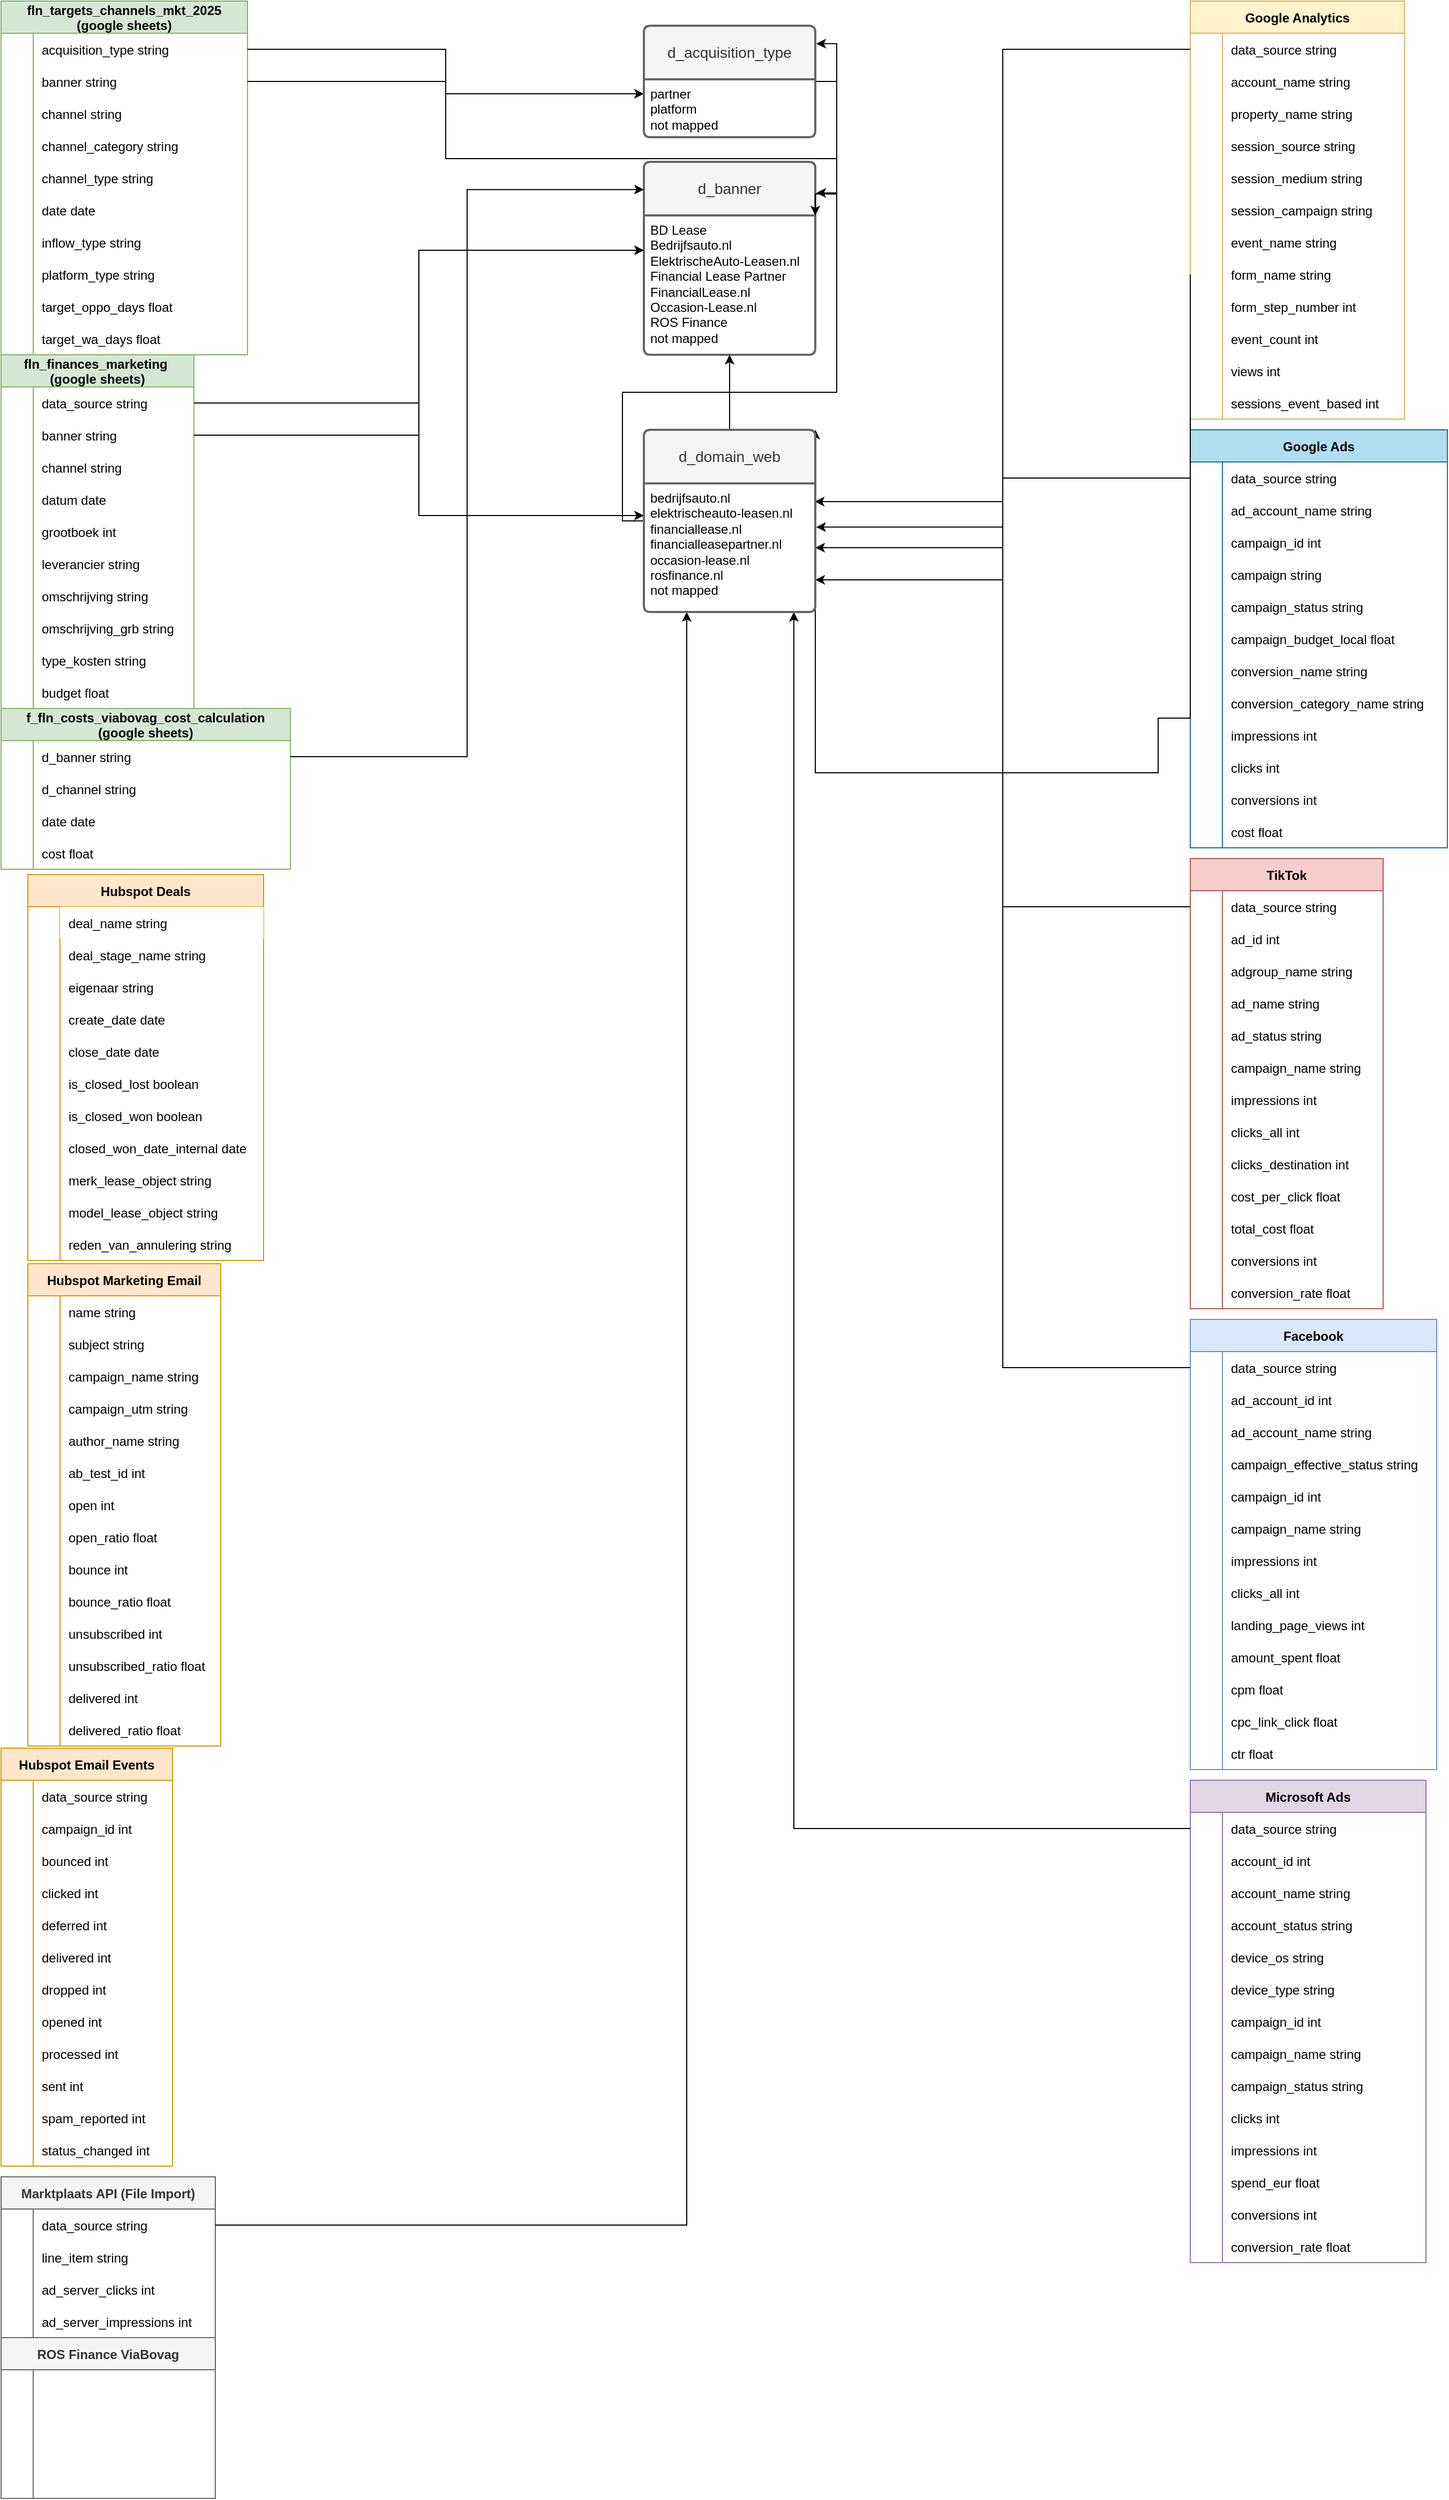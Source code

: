 <mxfile version="28.0.7">
  <diagram name="Funnel" id="9f46799a-70d6-7492-0946-bef42562c5a5">
    <mxGraphModel dx="3952" dy="2382" grid="0" gridSize="10" guides="1" tooltips="1" connect="1" arrows="1" fold="1" page="1" pageScale="1" pageWidth="1100" pageHeight="850" background="none" math="0" shadow="0">
      <root>
        <mxCell id="0" />
        <mxCell id="1" parent="0" />
        <mxCell id="WpqzGZG_vtWOG1QEIfA6-156" value="fln_finances_marketing &#xa;(google sheets)" style="shape=table;startSize=30;container=1;collapsible=1;childLayout=tableLayout;fixedRows=1;rowLines=0;fontStyle=1;align=center;resizeLast=1;fillColor=#d5e8d4;strokeColor=#82b366;swimlaneFillColor=default;rounded=0;swimlaneLine=1;shadow=0;columnLines=1;noLabel=0;" parent="1" vertex="1">
          <mxGeometry x="-40" y="-520" width="180" height="330" as="geometry" />
        </mxCell>
        <mxCell id="T4D2lZQc9xam3Fd6eFYR-370" style="shape=tableRow;horizontal=0;startSize=0;swimlaneHead=0;swimlaneBody=0;fillColor=none;collapsible=0;dropTarget=0;points=[[0,0.5],[1,0.5]];portConstraint=eastwest;strokeColor=inherit;top=0;left=0;right=0;bottom=0;" vertex="1" parent="WpqzGZG_vtWOG1QEIfA6-156">
          <mxGeometry y="30" width="180" height="30" as="geometry" />
        </mxCell>
        <mxCell id="T4D2lZQc9xam3Fd6eFYR-371" style="shape=partialRectangle;overflow=hidden;connectable=0;fillColor=none;strokeColor=inherit;top=0;left=0;bottom=0;right=0;" vertex="1" parent="T4D2lZQc9xam3Fd6eFYR-370">
          <mxGeometry width="30" height="30" as="geometry">
            <mxRectangle width="30" height="30" as="alternateBounds" />
          </mxGeometry>
        </mxCell>
        <mxCell id="T4D2lZQc9xam3Fd6eFYR-372" value="data_source string" style="shape=partialRectangle;overflow=hidden;connectable=0;fillColor=none;align=left;strokeColor=inherit;top=0;left=0;bottom=0;right=0;spacingLeft=6;" vertex="1" parent="T4D2lZQc9xam3Fd6eFYR-370">
          <mxGeometry x="30" width="150" height="30" as="geometry">
            <mxRectangle width="150" height="30" as="alternateBounds" />
          </mxGeometry>
        </mxCell>
        <mxCell id="WpqzGZG_vtWOG1QEIfA6-157" value="" style="shape=tableRow;horizontal=0;startSize=0;swimlaneHead=0;swimlaneBody=0;fillColor=none;collapsible=0;dropTarget=0;points=[[0,0.5],[1,0.5]];portConstraint=eastwest;strokeColor=inherit;top=0;left=0;right=0;bottom=0;" parent="WpqzGZG_vtWOG1QEIfA6-156" vertex="1">
          <mxGeometry y="60" width="180" height="30" as="geometry" />
        </mxCell>
        <mxCell id="WpqzGZG_vtWOG1QEIfA6-158" value="" style="shape=partialRectangle;overflow=hidden;connectable=0;fillColor=none;strokeColor=inherit;top=0;left=0;bottom=0;right=0;" parent="WpqzGZG_vtWOG1QEIfA6-157" vertex="1">
          <mxGeometry width="30" height="30" as="geometry">
            <mxRectangle width="30" height="30" as="alternateBounds" />
          </mxGeometry>
        </mxCell>
        <mxCell id="WpqzGZG_vtWOG1QEIfA6-159" value="banner string" style="shape=partialRectangle;overflow=hidden;connectable=0;fillColor=none;align=left;strokeColor=inherit;top=0;left=0;bottom=0;right=0;spacingLeft=6;" parent="WpqzGZG_vtWOG1QEIfA6-157" vertex="1">
          <mxGeometry x="30" width="150" height="30" as="geometry">
            <mxRectangle width="150" height="30" as="alternateBounds" />
          </mxGeometry>
        </mxCell>
        <mxCell id="WpqzGZG_vtWOG1QEIfA6-160" value="" style="shape=tableRow;horizontal=0;startSize=0;swimlaneHead=0;swimlaneBody=0;fillColor=none;collapsible=0;dropTarget=0;points=[[0,0.5],[1,0.5]];portConstraint=eastwest;strokeColor=inherit;top=0;left=0;right=0;bottom=0;" parent="WpqzGZG_vtWOG1QEIfA6-156" vertex="1">
          <mxGeometry y="90" width="180" height="30" as="geometry" />
        </mxCell>
        <mxCell id="WpqzGZG_vtWOG1QEIfA6-161" value="" style="shape=partialRectangle;overflow=hidden;connectable=0;fillColor=none;strokeColor=inherit;top=0;left=0;bottom=0;right=0;" parent="WpqzGZG_vtWOG1QEIfA6-160" vertex="1">
          <mxGeometry width="30" height="30" as="geometry">
            <mxRectangle width="30" height="30" as="alternateBounds" />
          </mxGeometry>
        </mxCell>
        <mxCell id="WpqzGZG_vtWOG1QEIfA6-162" value="channel string" style="shape=partialRectangle;overflow=hidden;connectable=0;fillColor=none;align=left;strokeColor=inherit;top=0;left=0;bottom=0;right=0;spacingLeft=6;" parent="WpqzGZG_vtWOG1QEIfA6-160" vertex="1">
          <mxGeometry x="30" width="150" height="30" as="geometry">
            <mxRectangle width="150" height="30" as="alternateBounds" />
          </mxGeometry>
        </mxCell>
        <mxCell id="WpqzGZG_vtWOG1QEIfA6-163" value="" style="shape=tableRow;horizontal=0;startSize=0;swimlaneHead=0;swimlaneBody=0;fillColor=none;collapsible=0;dropTarget=0;points=[[0,0.5],[1,0.5]];portConstraint=eastwest;strokeColor=inherit;top=0;left=0;right=0;bottom=0;" parent="WpqzGZG_vtWOG1QEIfA6-156" vertex="1">
          <mxGeometry y="120" width="180" height="30" as="geometry" />
        </mxCell>
        <mxCell id="WpqzGZG_vtWOG1QEIfA6-164" value="" style="shape=partialRectangle;overflow=hidden;connectable=0;fillColor=none;strokeColor=inherit;top=0;left=0;bottom=0;right=0;" parent="WpqzGZG_vtWOG1QEIfA6-163" vertex="1">
          <mxGeometry width="30" height="30" as="geometry">
            <mxRectangle width="30" height="30" as="alternateBounds" />
          </mxGeometry>
        </mxCell>
        <mxCell id="WpqzGZG_vtWOG1QEIfA6-165" value="datum date" style="shape=partialRectangle;overflow=hidden;connectable=0;fillColor=none;align=left;strokeColor=inherit;top=0;left=0;bottom=0;right=0;spacingLeft=6;" parent="WpqzGZG_vtWOG1QEIfA6-163" vertex="1">
          <mxGeometry x="30" width="150" height="30" as="geometry">
            <mxRectangle width="150" height="30" as="alternateBounds" />
          </mxGeometry>
        </mxCell>
        <mxCell id="WpqzGZG_vtWOG1QEIfA6-166" value="" style="shape=tableRow;horizontal=0;startSize=0;swimlaneHead=0;swimlaneBody=0;fillColor=none;collapsible=0;dropTarget=0;points=[[0,0.5],[1,0.5]];portConstraint=eastwest;strokeColor=inherit;top=0;left=0;right=0;bottom=0;" parent="WpqzGZG_vtWOG1QEIfA6-156" vertex="1">
          <mxGeometry y="150" width="180" height="30" as="geometry" />
        </mxCell>
        <mxCell id="WpqzGZG_vtWOG1QEIfA6-167" value="" style="shape=partialRectangle;overflow=hidden;connectable=0;fillColor=none;strokeColor=inherit;top=0;left=0;bottom=0;right=0;" parent="WpqzGZG_vtWOG1QEIfA6-166" vertex="1">
          <mxGeometry width="30" height="30" as="geometry">
            <mxRectangle width="30" height="30" as="alternateBounds" />
          </mxGeometry>
        </mxCell>
        <mxCell id="WpqzGZG_vtWOG1QEIfA6-168" value="grootboek int" style="shape=partialRectangle;overflow=hidden;connectable=0;fillColor=none;align=left;strokeColor=inherit;top=0;left=0;bottom=0;right=0;spacingLeft=6;" parent="WpqzGZG_vtWOG1QEIfA6-166" vertex="1">
          <mxGeometry x="30" width="150" height="30" as="geometry">
            <mxRectangle width="150" height="30" as="alternateBounds" />
          </mxGeometry>
        </mxCell>
        <mxCell id="WpqzGZG_vtWOG1QEIfA6-169" value="" style="shape=tableRow;horizontal=0;startSize=0;swimlaneHead=0;swimlaneBody=0;fillColor=none;collapsible=0;dropTarget=0;points=[[0,0.5],[1,0.5]];portConstraint=eastwest;strokeColor=inherit;top=0;left=0;right=0;bottom=0;" parent="WpqzGZG_vtWOG1QEIfA6-156" vertex="1">
          <mxGeometry y="180" width="180" height="30" as="geometry" />
        </mxCell>
        <mxCell id="WpqzGZG_vtWOG1QEIfA6-170" value="" style="shape=partialRectangle;overflow=hidden;connectable=0;fillColor=none;strokeColor=inherit;top=0;left=0;bottom=0;right=0;" parent="WpqzGZG_vtWOG1QEIfA6-169" vertex="1">
          <mxGeometry width="30" height="30" as="geometry">
            <mxRectangle width="30" height="30" as="alternateBounds" />
          </mxGeometry>
        </mxCell>
        <mxCell id="WpqzGZG_vtWOG1QEIfA6-171" value="leverancier string" style="shape=partialRectangle;overflow=hidden;connectable=0;fillColor=none;align=left;strokeColor=inherit;top=0;left=0;bottom=0;right=0;spacingLeft=6;" parent="WpqzGZG_vtWOG1QEIfA6-169" vertex="1">
          <mxGeometry x="30" width="150" height="30" as="geometry">
            <mxRectangle width="150" height="30" as="alternateBounds" />
          </mxGeometry>
        </mxCell>
        <mxCell id="WpqzGZG_vtWOG1QEIfA6-172" value="" style="shape=tableRow;horizontal=0;startSize=0;swimlaneHead=0;swimlaneBody=0;fillColor=none;collapsible=0;dropTarget=0;points=[[0,0.5],[1,0.5]];portConstraint=eastwest;strokeColor=inherit;top=0;left=0;right=0;bottom=0;" parent="WpqzGZG_vtWOG1QEIfA6-156" vertex="1">
          <mxGeometry y="210" width="180" height="30" as="geometry" />
        </mxCell>
        <mxCell id="WpqzGZG_vtWOG1QEIfA6-173" value="" style="shape=partialRectangle;overflow=hidden;connectable=0;fillColor=none;strokeColor=inherit;top=0;left=0;bottom=0;right=0;" parent="WpqzGZG_vtWOG1QEIfA6-172" vertex="1">
          <mxGeometry width="30" height="30" as="geometry">
            <mxRectangle width="30" height="30" as="alternateBounds" />
          </mxGeometry>
        </mxCell>
        <mxCell id="WpqzGZG_vtWOG1QEIfA6-174" value="omschrijving string" style="shape=partialRectangle;overflow=hidden;connectable=0;fillColor=none;align=left;strokeColor=inherit;top=0;left=0;bottom=0;right=0;spacingLeft=6;" parent="WpqzGZG_vtWOG1QEIfA6-172" vertex="1">
          <mxGeometry x="30" width="150" height="30" as="geometry">
            <mxRectangle width="150" height="30" as="alternateBounds" />
          </mxGeometry>
        </mxCell>
        <mxCell id="WpqzGZG_vtWOG1QEIfA6-175" value="" style="shape=tableRow;horizontal=0;startSize=0;swimlaneHead=0;swimlaneBody=0;fillColor=none;collapsible=0;dropTarget=0;points=[[0,0.5],[1,0.5]];portConstraint=eastwest;strokeColor=inherit;top=0;left=0;right=0;bottom=0;" parent="WpqzGZG_vtWOG1QEIfA6-156" vertex="1">
          <mxGeometry y="240" width="180" height="30" as="geometry" />
        </mxCell>
        <mxCell id="WpqzGZG_vtWOG1QEIfA6-176" value="" style="shape=partialRectangle;overflow=hidden;connectable=0;fillColor=none;strokeColor=inherit;top=0;left=0;bottom=0;right=0;" parent="WpqzGZG_vtWOG1QEIfA6-175" vertex="1">
          <mxGeometry width="30" height="30" as="geometry">
            <mxRectangle width="30" height="30" as="alternateBounds" />
          </mxGeometry>
        </mxCell>
        <mxCell id="WpqzGZG_vtWOG1QEIfA6-177" value="omschrijving_grb string" style="shape=partialRectangle;overflow=hidden;connectable=0;fillColor=none;align=left;strokeColor=inherit;top=0;left=0;bottom=0;right=0;spacingLeft=6;" parent="WpqzGZG_vtWOG1QEIfA6-175" vertex="1">
          <mxGeometry x="30" width="150" height="30" as="geometry">
            <mxRectangle width="150" height="30" as="alternateBounds" />
          </mxGeometry>
        </mxCell>
        <mxCell id="WpqzGZG_vtWOG1QEIfA6-178" value="" style="shape=tableRow;horizontal=0;startSize=0;swimlaneHead=0;swimlaneBody=0;fillColor=none;collapsible=0;dropTarget=0;points=[[0,0.5],[1,0.5]];portConstraint=eastwest;strokeColor=inherit;top=0;left=0;right=0;bottom=0;" parent="WpqzGZG_vtWOG1QEIfA6-156" vertex="1">
          <mxGeometry y="270" width="180" height="30" as="geometry" />
        </mxCell>
        <mxCell id="WpqzGZG_vtWOG1QEIfA6-179" value="" style="shape=partialRectangle;overflow=hidden;connectable=0;fillColor=none;strokeColor=inherit;top=0;left=0;bottom=0;right=0;" parent="WpqzGZG_vtWOG1QEIfA6-178" vertex="1">
          <mxGeometry width="30" height="30" as="geometry">
            <mxRectangle width="30" height="30" as="alternateBounds" />
          </mxGeometry>
        </mxCell>
        <mxCell id="WpqzGZG_vtWOG1QEIfA6-180" value="type_kosten string" style="shape=partialRectangle;overflow=hidden;connectable=0;fillColor=none;align=left;strokeColor=inherit;top=0;left=0;bottom=0;right=0;spacingLeft=6;" parent="WpqzGZG_vtWOG1QEIfA6-178" vertex="1">
          <mxGeometry x="30" width="150" height="30" as="geometry">
            <mxRectangle width="150" height="30" as="alternateBounds" />
          </mxGeometry>
        </mxCell>
        <mxCell id="WpqzGZG_vtWOG1QEIfA6-181" value="" style="shape=tableRow;horizontal=0;startSize=0;swimlaneHead=0;swimlaneBody=0;fillColor=none;collapsible=0;dropTarget=0;points=[[0,0.5],[1,0.5]];portConstraint=eastwest;strokeColor=inherit;top=0;left=0;right=0;bottom=0;" parent="WpqzGZG_vtWOG1QEIfA6-156" vertex="1">
          <mxGeometry y="300" width="180" height="30" as="geometry" />
        </mxCell>
        <mxCell id="WpqzGZG_vtWOG1QEIfA6-182" value="" style="shape=partialRectangle;overflow=hidden;connectable=0;fillColor=none;strokeColor=inherit;top=0;left=0;bottom=0;right=0;" parent="WpqzGZG_vtWOG1QEIfA6-181" vertex="1">
          <mxGeometry width="30" height="30" as="geometry">
            <mxRectangle width="30" height="30" as="alternateBounds" />
          </mxGeometry>
        </mxCell>
        <mxCell id="WpqzGZG_vtWOG1QEIfA6-183" value="budget float" style="shape=partialRectangle;overflow=hidden;connectable=0;fillColor=none;align=left;strokeColor=inherit;top=0;left=0;bottom=0;right=0;spacingLeft=6;" parent="WpqzGZG_vtWOG1QEIfA6-181" vertex="1">
          <mxGeometry x="30" width="150" height="30" as="geometry">
            <mxRectangle width="150" height="30" as="alternateBounds" />
          </mxGeometry>
        </mxCell>
        <mxCell id="WpqzGZG_vtWOG1QEIfA6-184" value="f_fln_costs_viabovag_cost_calculation&#xa;(google sheets)" style="shape=table;startSize=30;container=1;collapsible=1;childLayout=tableLayout;fixedRows=1;rowLines=0;fontStyle=1;align=center;resizeLast=1;fillColor=#d5e8d4;strokeColor=#82b366;gradientColor=none;swimlaneFillColor=default;" parent="1" vertex="1">
          <mxGeometry x="-40" y="-190" width="270" height="150" as="geometry" />
        </mxCell>
        <mxCell id="WpqzGZG_vtWOG1QEIfA6-185" value="" style="shape=tableRow;horizontal=0;startSize=0;swimlaneHead=0;swimlaneBody=0;fillColor=none;collapsible=0;dropTarget=0;points=[[0,0.5],[1,0.5]];portConstraint=eastwest;strokeColor=inherit;top=0;left=0;right=0;bottom=0;" parent="WpqzGZG_vtWOG1QEIfA6-184" vertex="1">
          <mxGeometry y="30" width="270" height="30" as="geometry" />
        </mxCell>
        <mxCell id="WpqzGZG_vtWOG1QEIfA6-186" value="" style="shape=partialRectangle;overflow=hidden;connectable=0;fillColor=none;strokeColor=inherit;top=0;left=0;bottom=0;right=0;" parent="WpqzGZG_vtWOG1QEIfA6-185" vertex="1">
          <mxGeometry width="30" height="30" as="geometry">
            <mxRectangle width="30" height="30" as="alternateBounds" />
          </mxGeometry>
        </mxCell>
        <mxCell id="WpqzGZG_vtWOG1QEIfA6-187" value="d_banner string" style="shape=partialRectangle;overflow=hidden;connectable=0;fillColor=none;align=left;strokeColor=inherit;top=0;left=0;bottom=0;right=0;spacingLeft=6;" parent="WpqzGZG_vtWOG1QEIfA6-185" vertex="1">
          <mxGeometry x="30" width="240" height="30" as="geometry">
            <mxRectangle width="240" height="30" as="alternateBounds" />
          </mxGeometry>
        </mxCell>
        <mxCell id="WpqzGZG_vtWOG1QEIfA6-188" value="" style="shape=tableRow;horizontal=0;startSize=0;swimlaneHead=0;swimlaneBody=0;fillColor=none;collapsible=0;dropTarget=0;points=[[0,0.5],[1,0.5]];portConstraint=eastwest;strokeColor=inherit;top=0;left=0;right=0;bottom=0;" parent="WpqzGZG_vtWOG1QEIfA6-184" vertex="1">
          <mxGeometry y="60" width="270" height="30" as="geometry" />
        </mxCell>
        <mxCell id="WpqzGZG_vtWOG1QEIfA6-189" value="" style="shape=partialRectangle;overflow=hidden;connectable=0;fillColor=none;strokeColor=inherit;top=0;left=0;bottom=0;right=0;" parent="WpqzGZG_vtWOG1QEIfA6-188" vertex="1">
          <mxGeometry width="30" height="30" as="geometry">
            <mxRectangle width="30" height="30" as="alternateBounds" />
          </mxGeometry>
        </mxCell>
        <mxCell id="WpqzGZG_vtWOG1QEIfA6-190" value="d_channel string" style="shape=partialRectangle;overflow=hidden;connectable=0;fillColor=none;align=left;strokeColor=inherit;top=0;left=0;bottom=0;right=0;spacingLeft=6;" parent="WpqzGZG_vtWOG1QEIfA6-188" vertex="1">
          <mxGeometry x="30" width="240" height="30" as="geometry">
            <mxRectangle width="240" height="30" as="alternateBounds" />
          </mxGeometry>
        </mxCell>
        <mxCell id="WpqzGZG_vtWOG1QEIfA6-191" value="" style="shape=tableRow;horizontal=0;startSize=0;swimlaneHead=0;swimlaneBody=0;fillColor=none;collapsible=0;dropTarget=0;points=[[0,0.5],[1,0.5]];portConstraint=eastwest;strokeColor=inherit;top=0;left=0;right=0;bottom=0;" parent="WpqzGZG_vtWOG1QEIfA6-184" vertex="1">
          <mxGeometry y="90" width="270" height="30" as="geometry" />
        </mxCell>
        <mxCell id="WpqzGZG_vtWOG1QEIfA6-192" value="" style="shape=partialRectangle;overflow=hidden;connectable=0;fillColor=none;strokeColor=inherit;top=0;left=0;bottom=0;right=0;" parent="WpqzGZG_vtWOG1QEIfA6-191" vertex="1">
          <mxGeometry width="30" height="30" as="geometry">
            <mxRectangle width="30" height="30" as="alternateBounds" />
          </mxGeometry>
        </mxCell>
        <mxCell id="WpqzGZG_vtWOG1QEIfA6-193" value="date date" style="shape=partialRectangle;overflow=hidden;connectable=0;fillColor=none;align=left;strokeColor=inherit;top=0;left=0;bottom=0;right=0;spacingLeft=6;" parent="WpqzGZG_vtWOG1QEIfA6-191" vertex="1">
          <mxGeometry x="30" width="240" height="30" as="geometry">
            <mxRectangle width="240" height="30" as="alternateBounds" />
          </mxGeometry>
        </mxCell>
        <mxCell id="WpqzGZG_vtWOG1QEIfA6-194" value="" style="shape=tableRow;horizontal=0;startSize=0;swimlaneHead=0;swimlaneBody=0;fillColor=none;collapsible=0;dropTarget=0;points=[[0,0.5],[1,0.5]];portConstraint=eastwest;strokeColor=inherit;top=0;left=0;right=0;bottom=0;" parent="WpqzGZG_vtWOG1QEIfA6-184" vertex="1">
          <mxGeometry y="120" width="270" height="30" as="geometry" />
        </mxCell>
        <mxCell id="WpqzGZG_vtWOG1QEIfA6-195" value="" style="shape=partialRectangle;overflow=hidden;connectable=0;fillColor=none;strokeColor=inherit;top=0;left=0;bottom=0;right=0;" parent="WpqzGZG_vtWOG1QEIfA6-194" vertex="1">
          <mxGeometry width="30" height="30" as="geometry">
            <mxRectangle width="30" height="30" as="alternateBounds" />
          </mxGeometry>
        </mxCell>
        <mxCell id="WpqzGZG_vtWOG1QEIfA6-196" value="cost float" style="shape=partialRectangle;overflow=hidden;connectable=0;fillColor=none;align=left;strokeColor=inherit;top=0;left=0;bottom=0;right=0;spacingLeft=6;" parent="WpqzGZG_vtWOG1QEIfA6-194" vertex="1">
          <mxGeometry x="30" width="240" height="30" as="geometry">
            <mxRectangle width="240" height="30" as="alternateBounds" />
          </mxGeometry>
        </mxCell>
        <mxCell id="WpqzGZG_vtWOG1QEIfA6-197" value="fln_targets_channels_mkt_2025&#xa;(google sheets)" style="shape=table;startSize=30;container=1;collapsible=1;childLayout=tableLayout;fixedRows=1;rowLines=0;fontStyle=1;align=center;resizeLast=1;fillColor=#d5e8d4;strokeColor=#82b366;swimlaneFillColor=default;" parent="1" vertex="1">
          <mxGeometry x="-40" y="-850" width="230" height="330" as="geometry">
            <mxRectangle x="430" y="280" width="210" height="40" as="alternateBounds" />
          </mxGeometry>
        </mxCell>
        <mxCell id="WpqzGZG_vtWOG1QEIfA6-198" value="" style="shape=tableRow;horizontal=0;startSize=0;swimlaneHead=0;swimlaneBody=0;fillColor=none;collapsible=0;dropTarget=0;points=[[0,0.5],[1,0.5]];portConstraint=eastwest;strokeColor=inherit;top=0;left=0;right=0;bottom=0;" parent="WpqzGZG_vtWOG1QEIfA6-197" vertex="1">
          <mxGeometry y="30" width="230" height="30" as="geometry" />
        </mxCell>
        <mxCell id="WpqzGZG_vtWOG1QEIfA6-199" value="" style="shape=partialRectangle;overflow=hidden;connectable=0;fillColor=none;strokeColor=inherit;top=0;left=0;bottom=0;right=0;" parent="WpqzGZG_vtWOG1QEIfA6-198" vertex="1">
          <mxGeometry width="30" height="30" as="geometry">
            <mxRectangle width="30" height="30" as="alternateBounds" />
          </mxGeometry>
        </mxCell>
        <mxCell id="WpqzGZG_vtWOG1QEIfA6-200" value="acquisition_type string" style="shape=partialRectangle;overflow=hidden;connectable=0;fillColor=none;align=left;strokeColor=inherit;top=0;left=0;bottom=0;right=0;spacingLeft=6;" parent="WpqzGZG_vtWOG1QEIfA6-198" vertex="1">
          <mxGeometry x="30" width="200" height="30" as="geometry">
            <mxRectangle width="200" height="30" as="alternateBounds" />
          </mxGeometry>
        </mxCell>
        <mxCell id="WpqzGZG_vtWOG1QEIfA6-201" value="" style="shape=tableRow;horizontal=0;startSize=0;swimlaneHead=0;swimlaneBody=0;fillColor=none;collapsible=0;dropTarget=0;points=[[0,0.5],[1,0.5]];portConstraint=eastwest;strokeColor=inherit;top=0;left=0;right=0;bottom=0;" parent="WpqzGZG_vtWOG1QEIfA6-197" vertex="1">
          <mxGeometry y="60" width="230" height="30" as="geometry" />
        </mxCell>
        <mxCell id="WpqzGZG_vtWOG1QEIfA6-202" value="" style="shape=partialRectangle;overflow=hidden;connectable=0;fillColor=none;strokeColor=inherit;top=0;left=0;bottom=0;right=0;" parent="WpqzGZG_vtWOG1QEIfA6-201" vertex="1">
          <mxGeometry width="30" height="30" as="geometry">
            <mxRectangle width="30" height="30" as="alternateBounds" />
          </mxGeometry>
        </mxCell>
        <mxCell id="WpqzGZG_vtWOG1QEIfA6-203" value="banner string" style="shape=partialRectangle;overflow=hidden;connectable=0;fillColor=none;align=left;strokeColor=inherit;top=0;left=0;bottom=0;right=0;spacingLeft=6;" parent="WpqzGZG_vtWOG1QEIfA6-201" vertex="1">
          <mxGeometry x="30" width="200" height="30" as="geometry">
            <mxRectangle width="200" height="30" as="alternateBounds" />
          </mxGeometry>
        </mxCell>
        <mxCell id="WpqzGZG_vtWOG1QEIfA6-204" value="" style="shape=tableRow;horizontal=0;startSize=0;swimlaneHead=0;swimlaneBody=0;fillColor=none;collapsible=0;dropTarget=0;points=[[0,0.5],[1,0.5]];portConstraint=eastwest;strokeColor=inherit;top=0;left=0;right=0;bottom=0;" parent="WpqzGZG_vtWOG1QEIfA6-197" vertex="1">
          <mxGeometry y="90" width="230" height="30" as="geometry" />
        </mxCell>
        <mxCell id="WpqzGZG_vtWOG1QEIfA6-205" value="" style="shape=partialRectangle;overflow=hidden;connectable=0;fillColor=none;strokeColor=inherit;top=0;left=0;bottom=0;right=0;" parent="WpqzGZG_vtWOG1QEIfA6-204" vertex="1">
          <mxGeometry width="30" height="30" as="geometry">
            <mxRectangle width="30" height="30" as="alternateBounds" />
          </mxGeometry>
        </mxCell>
        <mxCell id="WpqzGZG_vtWOG1QEIfA6-206" value="channel string" style="shape=partialRectangle;overflow=hidden;connectable=0;fillColor=none;align=left;strokeColor=inherit;top=0;left=0;bottom=0;right=0;spacingLeft=6;" parent="WpqzGZG_vtWOG1QEIfA6-204" vertex="1">
          <mxGeometry x="30" width="200" height="30" as="geometry">
            <mxRectangle width="200" height="30" as="alternateBounds" />
          </mxGeometry>
        </mxCell>
        <mxCell id="WpqzGZG_vtWOG1QEIfA6-207" value="" style="shape=tableRow;horizontal=0;startSize=0;swimlaneHead=0;swimlaneBody=0;fillColor=none;collapsible=0;dropTarget=0;points=[[0,0.5],[1,0.5]];portConstraint=eastwest;strokeColor=inherit;top=0;left=0;right=0;bottom=0;" parent="WpqzGZG_vtWOG1QEIfA6-197" vertex="1">
          <mxGeometry y="120" width="230" height="30" as="geometry" />
        </mxCell>
        <mxCell id="WpqzGZG_vtWOG1QEIfA6-208" value="" style="shape=partialRectangle;overflow=hidden;connectable=0;fillColor=none;strokeColor=inherit;top=0;left=0;bottom=0;right=0;" parent="WpqzGZG_vtWOG1QEIfA6-207" vertex="1">
          <mxGeometry width="30" height="30" as="geometry">
            <mxRectangle width="30" height="30" as="alternateBounds" />
          </mxGeometry>
        </mxCell>
        <mxCell id="WpqzGZG_vtWOG1QEIfA6-209" value="channel_category string" style="shape=partialRectangle;overflow=hidden;connectable=0;fillColor=none;align=left;strokeColor=inherit;top=0;left=0;bottom=0;right=0;spacingLeft=6;" parent="WpqzGZG_vtWOG1QEIfA6-207" vertex="1">
          <mxGeometry x="30" width="200" height="30" as="geometry">
            <mxRectangle width="200" height="30" as="alternateBounds" />
          </mxGeometry>
        </mxCell>
        <mxCell id="WpqzGZG_vtWOG1QEIfA6-210" value="" style="shape=tableRow;horizontal=0;startSize=0;swimlaneHead=0;swimlaneBody=0;fillColor=none;collapsible=0;dropTarget=0;points=[[0,0.5],[1,0.5]];portConstraint=eastwest;strokeColor=inherit;top=0;left=0;right=0;bottom=0;" parent="WpqzGZG_vtWOG1QEIfA6-197" vertex="1">
          <mxGeometry y="150" width="230" height="30" as="geometry" />
        </mxCell>
        <mxCell id="WpqzGZG_vtWOG1QEIfA6-211" value="" style="shape=partialRectangle;overflow=hidden;connectable=0;fillColor=none;strokeColor=inherit;top=0;left=0;bottom=0;right=0;" parent="WpqzGZG_vtWOG1QEIfA6-210" vertex="1">
          <mxGeometry width="30" height="30" as="geometry">
            <mxRectangle width="30" height="30" as="alternateBounds" />
          </mxGeometry>
        </mxCell>
        <mxCell id="WpqzGZG_vtWOG1QEIfA6-212" value="channel_type string" style="shape=partialRectangle;overflow=hidden;connectable=0;fillColor=none;align=left;strokeColor=inherit;top=0;left=0;bottom=0;right=0;spacingLeft=6;" parent="WpqzGZG_vtWOG1QEIfA6-210" vertex="1">
          <mxGeometry x="30" width="200" height="30" as="geometry">
            <mxRectangle width="200" height="30" as="alternateBounds" />
          </mxGeometry>
        </mxCell>
        <mxCell id="WpqzGZG_vtWOG1QEIfA6-213" value="" style="shape=tableRow;horizontal=0;startSize=0;swimlaneHead=0;swimlaneBody=0;fillColor=none;collapsible=0;dropTarget=0;points=[[0,0.5],[1,0.5]];portConstraint=eastwest;strokeColor=inherit;top=0;left=0;right=0;bottom=0;" parent="WpqzGZG_vtWOG1QEIfA6-197" vertex="1">
          <mxGeometry y="180" width="230" height="30" as="geometry" />
        </mxCell>
        <mxCell id="WpqzGZG_vtWOG1QEIfA6-214" value="" style="shape=partialRectangle;overflow=hidden;connectable=0;fillColor=none;strokeColor=inherit;top=0;left=0;bottom=0;right=0;" parent="WpqzGZG_vtWOG1QEIfA6-213" vertex="1">
          <mxGeometry width="30" height="30" as="geometry">
            <mxRectangle width="30" height="30" as="alternateBounds" />
          </mxGeometry>
        </mxCell>
        <mxCell id="WpqzGZG_vtWOG1QEIfA6-215" value="date date" style="shape=partialRectangle;overflow=hidden;connectable=0;fillColor=none;align=left;strokeColor=inherit;top=0;left=0;bottom=0;right=0;spacingLeft=6;" parent="WpqzGZG_vtWOG1QEIfA6-213" vertex="1">
          <mxGeometry x="30" width="200" height="30" as="geometry">
            <mxRectangle width="200" height="30" as="alternateBounds" />
          </mxGeometry>
        </mxCell>
        <mxCell id="WpqzGZG_vtWOG1QEIfA6-216" value="" style="shape=tableRow;horizontal=0;startSize=0;swimlaneHead=0;swimlaneBody=0;fillColor=none;collapsible=0;dropTarget=0;points=[[0,0.5],[1,0.5]];portConstraint=eastwest;strokeColor=inherit;top=0;left=0;right=0;bottom=0;" parent="WpqzGZG_vtWOG1QEIfA6-197" vertex="1">
          <mxGeometry y="210" width="230" height="30" as="geometry" />
        </mxCell>
        <mxCell id="WpqzGZG_vtWOG1QEIfA6-217" value="" style="shape=partialRectangle;overflow=hidden;connectable=0;fillColor=none;strokeColor=inherit;top=0;left=0;bottom=0;right=0;" parent="WpqzGZG_vtWOG1QEIfA6-216" vertex="1">
          <mxGeometry width="30" height="30" as="geometry">
            <mxRectangle width="30" height="30" as="alternateBounds" />
          </mxGeometry>
        </mxCell>
        <mxCell id="WpqzGZG_vtWOG1QEIfA6-218" value="inflow_type string" style="shape=partialRectangle;overflow=hidden;connectable=0;fillColor=none;align=left;strokeColor=inherit;top=0;left=0;bottom=0;right=0;spacingLeft=6;" parent="WpqzGZG_vtWOG1QEIfA6-216" vertex="1">
          <mxGeometry x="30" width="200" height="30" as="geometry">
            <mxRectangle width="200" height="30" as="alternateBounds" />
          </mxGeometry>
        </mxCell>
        <mxCell id="WpqzGZG_vtWOG1QEIfA6-219" value="" style="shape=tableRow;horizontal=0;startSize=0;swimlaneHead=0;swimlaneBody=0;fillColor=none;collapsible=0;dropTarget=0;points=[[0,0.5],[1,0.5]];portConstraint=eastwest;strokeColor=inherit;top=0;left=0;right=0;bottom=0;" parent="WpqzGZG_vtWOG1QEIfA6-197" vertex="1">
          <mxGeometry y="240" width="230" height="30" as="geometry" />
        </mxCell>
        <mxCell id="WpqzGZG_vtWOG1QEIfA6-220" value="" style="shape=partialRectangle;overflow=hidden;connectable=0;fillColor=none;strokeColor=inherit;top=0;left=0;bottom=0;right=0;" parent="WpqzGZG_vtWOG1QEIfA6-219" vertex="1">
          <mxGeometry width="30" height="30" as="geometry">
            <mxRectangle width="30" height="30" as="alternateBounds" />
          </mxGeometry>
        </mxCell>
        <mxCell id="WpqzGZG_vtWOG1QEIfA6-221" value="platform_type string" style="shape=partialRectangle;overflow=hidden;connectable=0;fillColor=none;align=left;strokeColor=inherit;top=0;left=0;bottom=0;right=0;spacingLeft=6;" parent="WpqzGZG_vtWOG1QEIfA6-219" vertex="1">
          <mxGeometry x="30" width="200" height="30" as="geometry">
            <mxRectangle width="200" height="30" as="alternateBounds" />
          </mxGeometry>
        </mxCell>
        <mxCell id="WpqzGZG_vtWOG1QEIfA6-222" value="" style="shape=tableRow;horizontal=0;startSize=0;swimlaneHead=0;swimlaneBody=0;fillColor=none;collapsible=0;dropTarget=0;points=[[0,0.5],[1,0.5]];portConstraint=eastwest;strokeColor=inherit;top=0;left=0;right=0;bottom=0;" parent="WpqzGZG_vtWOG1QEIfA6-197" vertex="1">
          <mxGeometry y="270" width="230" height="30" as="geometry" />
        </mxCell>
        <mxCell id="WpqzGZG_vtWOG1QEIfA6-223" value="" style="shape=partialRectangle;overflow=hidden;connectable=0;fillColor=none;strokeColor=inherit;top=0;left=0;bottom=0;right=0;" parent="WpqzGZG_vtWOG1QEIfA6-222" vertex="1">
          <mxGeometry width="30" height="30" as="geometry">
            <mxRectangle width="30" height="30" as="alternateBounds" />
          </mxGeometry>
        </mxCell>
        <mxCell id="WpqzGZG_vtWOG1QEIfA6-224" value="target_oppo_days float" style="shape=partialRectangle;overflow=hidden;connectable=0;fillColor=none;align=left;strokeColor=inherit;top=0;left=0;bottom=0;right=0;spacingLeft=6;" parent="WpqzGZG_vtWOG1QEIfA6-222" vertex="1">
          <mxGeometry x="30" width="200" height="30" as="geometry">
            <mxRectangle width="200" height="30" as="alternateBounds" />
          </mxGeometry>
        </mxCell>
        <mxCell id="WpqzGZG_vtWOG1QEIfA6-225" value="" style="shape=tableRow;horizontal=0;startSize=0;swimlaneHead=0;swimlaneBody=0;fillColor=none;collapsible=0;dropTarget=0;points=[[0,0.5],[1,0.5]];portConstraint=eastwest;strokeColor=inherit;top=0;left=0;right=0;bottom=0;" parent="WpqzGZG_vtWOG1QEIfA6-197" vertex="1">
          <mxGeometry y="300" width="230" height="30" as="geometry" />
        </mxCell>
        <mxCell id="WpqzGZG_vtWOG1QEIfA6-226" value="" style="shape=partialRectangle;overflow=hidden;connectable=0;fillColor=none;strokeColor=inherit;top=0;left=0;bottom=0;right=0;" parent="WpqzGZG_vtWOG1QEIfA6-225" vertex="1">
          <mxGeometry width="30" height="30" as="geometry">
            <mxRectangle width="30" height="30" as="alternateBounds" />
          </mxGeometry>
        </mxCell>
        <mxCell id="WpqzGZG_vtWOG1QEIfA6-227" value="target_wa_days float" style="shape=partialRectangle;overflow=hidden;connectable=0;fillColor=none;align=left;strokeColor=inherit;top=0;left=0;bottom=0;right=0;spacingLeft=6;" parent="WpqzGZG_vtWOG1QEIfA6-225" vertex="1">
          <mxGeometry x="30" width="200" height="30" as="geometry">
            <mxRectangle width="200" height="30" as="alternateBounds" />
          </mxGeometry>
        </mxCell>
        <mxCell id="WpqzGZG_vtWOG1QEIfA6-240" style="edgeStyle=orthogonalEdgeStyle;rounded=0;orthogonalLoop=1;jettySize=auto;html=1;exitX=1;exitY=0.5;exitDx=0;exitDy=0;entryX=0;entryY=0.25;entryDx=0;entryDy=0;" parent="1" source="WpqzGZG_vtWOG1QEIfA6-198" target="WpqzGZG_vtWOG1QEIfA6-236" edge="1">
          <mxGeometry relative="1" as="geometry" />
        </mxCell>
        <mxCell id="WpqzGZG_vtWOG1QEIfA6-285" value="d_banner" style="swimlane;childLayout=stackLayout;horizontal=1;startSize=50;horizontalStack=0;rounded=1;fontSize=14;fontStyle=0;strokeWidth=2;resizeParent=0;resizeLast=1;shadow=0;dashed=0;align=center;arcSize=4;whiteSpace=wrap;html=1;fillColor=#f5f5f5;fontColor=#333333;strokeColor=#666666;" parent="1" vertex="1">
          <mxGeometry x="560" y="-700" width="160" height="180" as="geometry">
            <mxRectangle x="850" y="10" width="160" height="50" as="alternateBounds" />
          </mxGeometry>
        </mxCell>
        <mxCell id="WpqzGZG_vtWOG1QEIfA6-286" value="BD Lease&lt;div&gt;Bedrijfsauto.nl&lt;/div&gt;&lt;div&gt;ElektrischeAuto-Leasen.nl&lt;/div&gt;&lt;div&gt;Financial Lease Partner&lt;/div&gt;&lt;div&gt;FinancialLease.nl&lt;/div&gt;&lt;div&gt;Occasion-Lease.nl&lt;/div&gt;&lt;div&gt;ROS Finance&amp;nbsp;&lt;/div&gt;&lt;div&gt;not mapped&lt;/div&gt;" style="align=left;strokeColor=none;fillColor=none;spacingLeft=4;spacingRight=4;fontSize=12;verticalAlign=top;resizable=0;rotatable=0;part=1;html=1;whiteSpace=wrap;" parent="WpqzGZG_vtWOG1QEIfA6-285" vertex="1">
          <mxGeometry y="50" width="160" height="130" as="geometry" />
        </mxCell>
        <mxCell id="WpqzGZG_vtWOG1QEIfA6-289" style="edgeStyle=orthogonalEdgeStyle;rounded=0;orthogonalLoop=1;jettySize=auto;html=1;exitX=1;exitY=0.5;exitDx=0;exitDy=0;entryX=0;entryY=0.25;entryDx=0;entryDy=0;" parent="1" source="WpqzGZG_vtWOG1QEIfA6-157" target="WpqzGZG_vtWOG1QEIfA6-286" edge="1">
          <mxGeometry relative="1" as="geometry" />
        </mxCell>
        <mxCell id="WpqzGZG_vtWOG1QEIfA6-290" style="edgeStyle=orthogonalEdgeStyle;rounded=0;orthogonalLoop=1;jettySize=auto;html=1;exitX=1;exitY=0.5;exitDx=0;exitDy=0;entryX=0;entryY=0.144;entryDx=0;entryDy=0;entryPerimeter=0;" parent="1" source="WpqzGZG_vtWOG1QEIfA6-185" target="WpqzGZG_vtWOG1QEIfA6-285" edge="1">
          <mxGeometry relative="1" as="geometry" />
        </mxCell>
        <mxCell id="WpqzGZG_vtWOG1QEIfA6-291" style="edgeStyle=orthogonalEdgeStyle;rounded=0;orthogonalLoop=1;jettySize=auto;html=1;exitX=1;exitY=0.5;exitDx=0;exitDy=0;entryX=1.006;entryY=0.161;entryDx=0;entryDy=0;entryPerimeter=0;" parent="1" source="WpqzGZG_vtWOG1QEIfA6-235" target="WpqzGZG_vtWOG1QEIfA6-285" edge="1">
          <mxGeometry relative="1" as="geometry" />
        </mxCell>
        <mxCell id="T4D2lZQc9xam3Fd6eFYR-110" value="Google Analytics" style="shape=table;startSize=30;container=1;collapsible=1;childLayout=tableLayout;fixedRows=1;rowLines=0;fontStyle=1;align=center;resizeLast=1;fillColor=#fff2cc;strokeColor=#d6b656;" vertex="1" parent="1">
          <mxGeometry x="1070" y="-850" width="200" height="390" as="geometry" />
        </mxCell>
        <mxCell id="T4D2lZQc9xam3Fd6eFYR-111" value="" style="shape=tableRow;horizontal=0;startSize=0;swimlaneHead=0;swimlaneBody=0;fillColor=none;collapsible=0;dropTarget=0;points=[[0,0.5],[1,0.5]];portConstraint=eastwest;strokeColor=inherit;top=0;left=0;right=0;bottom=0;" vertex="1" parent="T4D2lZQc9xam3Fd6eFYR-110">
          <mxGeometry y="30" width="200" height="30" as="geometry" />
        </mxCell>
        <mxCell id="T4D2lZQc9xam3Fd6eFYR-112" value="" style="shape=partialRectangle;overflow=hidden;connectable=0;fillColor=none;strokeColor=inherit;top=0;left=0;bottom=0;right=0;" vertex="1" parent="T4D2lZQc9xam3Fd6eFYR-111">
          <mxGeometry width="30" height="30" as="geometry">
            <mxRectangle width="30" height="30" as="alternateBounds" />
          </mxGeometry>
        </mxCell>
        <mxCell id="T4D2lZQc9xam3Fd6eFYR-113" value="data_source string" style="shape=partialRectangle;overflow=hidden;connectable=0;fillColor=none;align=left;strokeColor=inherit;top=0;left=0;bottom=0;right=0;spacingLeft=6;" vertex="1" parent="T4D2lZQc9xam3Fd6eFYR-111">
          <mxGeometry x="30" width="170" height="30" as="geometry">
            <mxRectangle width="170" height="30" as="alternateBounds" />
          </mxGeometry>
        </mxCell>
        <mxCell id="T4D2lZQc9xam3Fd6eFYR-114" value="" style="shape=tableRow;horizontal=0;startSize=0;swimlaneHead=0;swimlaneBody=0;fillColor=none;collapsible=0;dropTarget=0;points=[[0,0.5],[1,0.5]];portConstraint=eastwest;strokeColor=inherit;top=0;left=0;right=0;bottom=0;" vertex="1" parent="T4D2lZQc9xam3Fd6eFYR-110">
          <mxGeometry y="60" width="200" height="30" as="geometry" />
        </mxCell>
        <mxCell id="T4D2lZQc9xam3Fd6eFYR-115" value="" style="shape=partialRectangle;overflow=hidden;connectable=0;fillColor=none;strokeColor=inherit;top=0;left=0;bottom=0;right=0;" vertex="1" parent="T4D2lZQc9xam3Fd6eFYR-114">
          <mxGeometry width="30" height="30" as="geometry">
            <mxRectangle width="30" height="30" as="alternateBounds" />
          </mxGeometry>
        </mxCell>
        <mxCell id="T4D2lZQc9xam3Fd6eFYR-116" value="account_name string" style="shape=partialRectangle;overflow=hidden;connectable=0;fillColor=none;align=left;strokeColor=inherit;top=0;left=0;bottom=0;right=0;spacingLeft=6;" vertex="1" parent="T4D2lZQc9xam3Fd6eFYR-114">
          <mxGeometry x="30" width="170" height="30" as="geometry">
            <mxRectangle width="170" height="30" as="alternateBounds" />
          </mxGeometry>
        </mxCell>
        <mxCell id="T4D2lZQc9xam3Fd6eFYR-117" value="" style="shape=tableRow;horizontal=0;startSize=0;swimlaneHead=0;swimlaneBody=0;fillColor=none;collapsible=0;dropTarget=0;points=[[0,0.5],[1,0.5]];portConstraint=eastwest;strokeColor=inherit;top=0;left=0;right=0;bottom=0;" vertex="1" parent="T4D2lZQc9xam3Fd6eFYR-110">
          <mxGeometry y="90" width="200" height="30" as="geometry" />
        </mxCell>
        <mxCell id="T4D2lZQc9xam3Fd6eFYR-118" value="" style="shape=partialRectangle;overflow=hidden;connectable=0;fillColor=none;strokeColor=inherit;top=0;left=0;bottom=0;right=0;" vertex="1" parent="T4D2lZQc9xam3Fd6eFYR-117">
          <mxGeometry width="30" height="30" as="geometry">
            <mxRectangle width="30" height="30" as="alternateBounds" />
          </mxGeometry>
        </mxCell>
        <mxCell id="T4D2lZQc9xam3Fd6eFYR-119" value="property_name string" style="shape=partialRectangle;overflow=hidden;connectable=0;fillColor=none;align=left;strokeColor=inherit;top=0;left=0;bottom=0;right=0;spacingLeft=6;" vertex="1" parent="T4D2lZQc9xam3Fd6eFYR-117">
          <mxGeometry x="30" width="170" height="30" as="geometry">
            <mxRectangle width="170" height="30" as="alternateBounds" />
          </mxGeometry>
        </mxCell>
        <mxCell id="T4D2lZQc9xam3Fd6eFYR-120" value="" style="shape=tableRow;horizontal=0;startSize=0;swimlaneHead=0;swimlaneBody=0;fillColor=none;collapsible=0;dropTarget=0;points=[[0,0.5],[1,0.5]];portConstraint=eastwest;strokeColor=inherit;top=0;left=0;right=0;bottom=0;" vertex="1" parent="T4D2lZQc9xam3Fd6eFYR-110">
          <mxGeometry y="120" width="200" height="30" as="geometry" />
        </mxCell>
        <mxCell id="T4D2lZQc9xam3Fd6eFYR-121" value="" style="shape=partialRectangle;overflow=hidden;connectable=0;fillColor=none;strokeColor=inherit;top=0;left=0;bottom=0;right=0;" vertex="1" parent="T4D2lZQc9xam3Fd6eFYR-120">
          <mxGeometry width="30" height="30" as="geometry">
            <mxRectangle width="30" height="30" as="alternateBounds" />
          </mxGeometry>
        </mxCell>
        <mxCell id="T4D2lZQc9xam3Fd6eFYR-122" value="session_source string" style="shape=partialRectangle;overflow=hidden;connectable=0;fillColor=none;align=left;strokeColor=inherit;top=0;left=0;bottom=0;right=0;spacingLeft=6;" vertex="1" parent="T4D2lZQc9xam3Fd6eFYR-120">
          <mxGeometry x="30" width="170" height="30" as="geometry">
            <mxRectangle width="170" height="30" as="alternateBounds" />
          </mxGeometry>
        </mxCell>
        <mxCell id="T4D2lZQc9xam3Fd6eFYR-123" value="" style="shape=tableRow;horizontal=0;startSize=0;swimlaneHead=0;swimlaneBody=0;fillColor=none;collapsible=0;dropTarget=0;points=[[0,0.5],[1,0.5]];portConstraint=eastwest;strokeColor=inherit;top=0;left=0;right=0;bottom=0;" vertex="1" parent="T4D2lZQc9xam3Fd6eFYR-110">
          <mxGeometry y="150" width="200" height="30" as="geometry" />
        </mxCell>
        <mxCell id="T4D2lZQc9xam3Fd6eFYR-124" value="" style="shape=partialRectangle;overflow=hidden;connectable=0;fillColor=none;strokeColor=inherit;top=0;left=0;bottom=0;right=0;" vertex="1" parent="T4D2lZQc9xam3Fd6eFYR-123">
          <mxGeometry width="30" height="30" as="geometry">
            <mxRectangle width="30" height="30" as="alternateBounds" />
          </mxGeometry>
        </mxCell>
        <mxCell id="T4D2lZQc9xam3Fd6eFYR-125" value="session_medium string" style="shape=partialRectangle;overflow=hidden;connectable=0;fillColor=none;align=left;strokeColor=inherit;top=0;left=0;bottom=0;right=0;spacingLeft=6;" vertex="1" parent="T4D2lZQc9xam3Fd6eFYR-123">
          <mxGeometry x="30" width="170" height="30" as="geometry">
            <mxRectangle width="170" height="30" as="alternateBounds" />
          </mxGeometry>
        </mxCell>
        <mxCell id="T4D2lZQc9xam3Fd6eFYR-126" value="" style="shape=tableRow;horizontal=0;startSize=0;swimlaneHead=0;swimlaneBody=0;fillColor=none;collapsible=0;dropTarget=0;points=[[0,0.5],[1,0.5]];portConstraint=eastwest;strokeColor=inherit;top=0;left=0;right=0;bottom=0;" vertex="1" parent="T4D2lZQc9xam3Fd6eFYR-110">
          <mxGeometry y="180" width="200" height="30" as="geometry" />
        </mxCell>
        <mxCell id="T4D2lZQc9xam3Fd6eFYR-127" value="" style="shape=partialRectangle;overflow=hidden;connectable=0;fillColor=none;strokeColor=inherit;top=0;left=0;bottom=0;right=0;" vertex="1" parent="T4D2lZQc9xam3Fd6eFYR-126">
          <mxGeometry width="30" height="30" as="geometry">
            <mxRectangle width="30" height="30" as="alternateBounds" />
          </mxGeometry>
        </mxCell>
        <mxCell id="T4D2lZQc9xam3Fd6eFYR-128" value="session_campaign string" style="shape=partialRectangle;overflow=hidden;connectable=0;fillColor=none;align=left;strokeColor=inherit;top=0;left=0;bottom=0;right=0;spacingLeft=6;" vertex="1" parent="T4D2lZQc9xam3Fd6eFYR-126">
          <mxGeometry x="30" width="170" height="30" as="geometry">
            <mxRectangle width="170" height="30" as="alternateBounds" />
          </mxGeometry>
        </mxCell>
        <mxCell id="T4D2lZQc9xam3Fd6eFYR-129" value="" style="shape=tableRow;horizontal=0;startSize=0;swimlaneHead=0;swimlaneBody=0;fillColor=none;collapsible=0;dropTarget=0;points=[[0,0.5],[1,0.5]];portConstraint=eastwest;strokeColor=inherit;top=0;left=0;right=0;bottom=0;" vertex="1" parent="T4D2lZQc9xam3Fd6eFYR-110">
          <mxGeometry y="210" width="200" height="30" as="geometry" />
        </mxCell>
        <mxCell id="T4D2lZQc9xam3Fd6eFYR-130" value="" style="shape=partialRectangle;overflow=hidden;connectable=0;fillColor=none;strokeColor=inherit;top=0;left=0;bottom=0;right=0;" vertex="1" parent="T4D2lZQc9xam3Fd6eFYR-129">
          <mxGeometry width="30" height="30" as="geometry">
            <mxRectangle width="30" height="30" as="alternateBounds" />
          </mxGeometry>
        </mxCell>
        <mxCell id="T4D2lZQc9xam3Fd6eFYR-131" value="event_name string" style="shape=partialRectangle;overflow=hidden;connectable=0;fillColor=none;align=left;strokeColor=inherit;top=0;left=0;bottom=0;right=0;spacingLeft=6;" vertex="1" parent="T4D2lZQc9xam3Fd6eFYR-129">
          <mxGeometry x="30" width="170" height="30" as="geometry">
            <mxRectangle width="170" height="30" as="alternateBounds" />
          </mxGeometry>
        </mxCell>
        <mxCell id="T4D2lZQc9xam3Fd6eFYR-132" value="" style="shape=tableRow;horizontal=0;startSize=0;swimlaneHead=0;swimlaneBody=0;fillColor=none;collapsible=0;dropTarget=0;points=[[0,0.5],[1,0.5]];portConstraint=eastwest;strokeColor=inherit;top=0;left=0;right=0;bottom=0;" vertex="1" parent="T4D2lZQc9xam3Fd6eFYR-110">
          <mxGeometry y="240" width="200" height="30" as="geometry" />
        </mxCell>
        <mxCell id="T4D2lZQc9xam3Fd6eFYR-133" value="" style="shape=partialRectangle;overflow=hidden;connectable=0;fillColor=none;strokeColor=inherit;top=0;left=0;bottom=0;right=0;" vertex="1" parent="T4D2lZQc9xam3Fd6eFYR-132">
          <mxGeometry width="30" height="30" as="geometry">
            <mxRectangle width="30" height="30" as="alternateBounds" />
          </mxGeometry>
        </mxCell>
        <mxCell id="T4D2lZQc9xam3Fd6eFYR-134" value="form_name string" style="shape=partialRectangle;overflow=hidden;connectable=0;fillColor=none;align=left;strokeColor=inherit;top=0;left=0;bottom=0;right=0;spacingLeft=6;" vertex="1" parent="T4D2lZQc9xam3Fd6eFYR-132">
          <mxGeometry x="30" width="170" height="30" as="geometry">
            <mxRectangle width="170" height="30" as="alternateBounds" />
          </mxGeometry>
        </mxCell>
        <mxCell id="T4D2lZQc9xam3Fd6eFYR-135" value="" style="shape=tableRow;horizontal=0;startSize=0;swimlaneHead=0;swimlaneBody=0;fillColor=none;collapsible=0;dropTarget=0;points=[[0,0.5],[1,0.5]];portConstraint=eastwest;strokeColor=inherit;top=0;left=0;right=0;bottom=0;" vertex="1" parent="T4D2lZQc9xam3Fd6eFYR-110">
          <mxGeometry y="270" width="200" height="30" as="geometry" />
        </mxCell>
        <mxCell id="T4D2lZQc9xam3Fd6eFYR-136" value="" style="shape=partialRectangle;overflow=hidden;connectable=0;fillColor=none;strokeColor=inherit;top=0;left=0;bottom=0;right=0;" vertex="1" parent="T4D2lZQc9xam3Fd6eFYR-135">
          <mxGeometry width="30" height="30" as="geometry">
            <mxRectangle width="30" height="30" as="alternateBounds" />
          </mxGeometry>
        </mxCell>
        <mxCell id="T4D2lZQc9xam3Fd6eFYR-137" value="form_step_number int" style="shape=partialRectangle;overflow=hidden;connectable=0;fillColor=none;align=left;strokeColor=inherit;top=0;left=0;bottom=0;right=0;spacingLeft=6;" vertex="1" parent="T4D2lZQc9xam3Fd6eFYR-135">
          <mxGeometry x="30" width="170" height="30" as="geometry">
            <mxRectangle width="170" height="30" as="alternateBounds" />
          </mxGeometry>
        </mxCell>
        <mxCell id="T4D2lZQc9xam3Fd6eFYR-138" value="" style="shape=tableRow;horizontal=0;startSize=0;swimlaneHead=0;swimlaneBody=0;fillColor=none;collapsible=0;dropTarget=0;points=[[0,0.5],[1,0.5]];portConstraint=eastwest;strokeColor=inherit;top=0;left=0;right=0;bottom=0;" vertex="1" parent="T4D2lZQc9xam3Fd6eFYR-110">
          <mxGeometry y="300" width="200" height="30" as="geometry" />
        </mxCell>
        <mxCell id="T4D2lZQc9xam3Fd6eFYR-139" value="" style="shape=partialRectangle;overflow=hidden;connectable=0;fillColor=none;strokeColor=inherit;top=0;left=0;bottom=0;right=0;" vertex="1" parent="T4D2lZQc9xam3Fd6eFYR-138">
          <mxGeometry width="30" height="30" as="geometry">
            <mxRectangle width="30" height="30" as="alternateBounds" />
          </mxGeometry>
        </mxCell>
        <mxCell id="T4D2lZQc9xam3Fd6eFYR-140" value="event_count int" style="shape=partialRectangle;overflow=hidden;connectable=0;fillColor=none;align=left;strokeColor=inherit;top=0;left=0;bottom=0;right=0;spacingLeft=6;" vertex="1" parent="T4D2lZQc9xam3Fd6eFYR-138">
          <mxGeometry x="30" width="170" height="30" as="geometry">
            <mxRectangle width="170" height="30" as="alternateBounds" />
          </mxGeometry>
        </mxCell>
        <mxCell id="T4D2lZQc9xam3Fd6eFYR-141" value="" style="shape=tableRow;horizontal=0;startSize=0;swimlaneHead=0;swimlaneBody=0;fillColor=none;collapsible=0;dropTarget=0;points=[[0,0.5],[1,0.5]];portConstraint=eastwest;strokeColor=inherit;top=0;left=0;right=0;bottom=0;" vertex="1" parent="T4D2lZQc9xam3Fd6eFYR-110">
          <mxGeometry y="330" width="200" height="30" as="geometry" />
        </mxCell>
        <mxCell id="T4D2lZQc9xam3Fd6eFYR-142" value="" style="shape=partialRectangle;overflow=hidden;connectable=0;fillColor=none;strokeColor=inherit;top=0;left=0;bottom=0;right=0;" vertex="1" parent="T4D2lZQc9xam3Fd6eFYR-141">
          <mxGeometry width="30" height="30" as="geometry">
            <mxRectangle width="30" height="30" as="alternateBounds" />
          </mxGeometry>
        </mxCell>
        <mxCell id="T4D2lZQc9xam3Fd6eFYR-143" value="views int" style="shape=partialRectangle;overflow=hidden;connectable=0;fillColor=none;align=left;strokeColor=inherit;top=0;left=0;bottom=0;right=0;spacingLeft=6;" vertex="1" parent="T4D2lZQc9xam3Fd6eFYR-141">
          <mxGeometry x="30" width="170" height="30" as="geometry">
            <mxRectangle width="170" height="30" as="alternateBounds" />
          </mxGeometry>
        </mxCell>
        <mxCell id="T4D2lZQc9xam3Fd6eFYR-144" value="" style="shape=tableRow;horizontal=0;startSize=0;swimlaneHead=0;swimlaneBody=0;fillColor=none;collapsible=0;dropTarget=0;points=[[0,0.5],[1,0.5]];portConstraint=eastwest;strokeColor=inherit;top=0;left=0;right=0;bottom=0;" vertex="1" parent="T4D2lZQc9xam3Fd6eFYR-110">
          <mxGeometry y="360" width="200" height="30" as="geometry" />
        </mxCell>
        <mxCell id="T4D2lZQc9xam3Fd6eFYR-145" value="" style="shape=partialRectangle;overflow=hidden;connectable=0;fillColor=none;strokeColor=inherit;top=0;left=0;bottom=0;right=0;" vertex="1" parent="T4D2lZQc9xam3Fd6eFYR-144">
          <mxGeometry width="30" height="30" as="geometry">
            <mxRectangle width="30" height="30" as="alternateBounds" />
          </mxGeometry>
        </mxCell>
        <mxCell id="T4D2lZQc9xam3Fd6eFYR-146" value="sessions_event_based int" style="shape=partialRectangle;overflow=hidden;connectable=0;fillColor=none;align=left;strokeColor=inherit;top=0;left=0;bottom=0;right=0;spacingLeft=6;" vertex="1" parent="T4D2lZQc9xam3Fd6eFYR-144">
          <mxGeometry x="30" width="170" height="30" as="geometry">
            <mxRectangle width="170" height="30" as="alternateBounds" />
          </mxGeometry>
        </mxCell>
        <mxCell id="T4D2lZQc9xam3Fd6eFYR-335" style="edgeStyle=orthogonalEdgeStyle;rounded=0;orthogonalLoop=1;jettySize=auto;html=1;exitX=0;exitY=0.5;exitDx=0;exitDy=0;entryX=1;entryY=0;entryDx=0;entryDy=0;" edge="1" parent="1" source="T4D2lZQc9xam3Fd6eFYR-336" target="WpqzGZG_vtWOG1QEIfA6-286">
          <mxGeometry relative="1" as="geometry">
            <Array as="points" />
          </mxGeometry>
        </mxCell>
        <mxCell id="T4D2lZQc9xam3Fd6eFYR-338" style="edgeStyle=orthogonalEdgeStyle;rounded=0;orthogonalLoop=1;jettySize=auto;html=1;exitX=0.5;exitY=0;exitDx=0;exitDy=0;entryX=0.5;entryY=1;entryDx=0;entryDy=0;" edge="1" parent="1" source="T4D2lZQc9xam3Fd6eFYR-336" target="WpqzGZG_vtWOG1QEIfA6-286">
          <mxGeometry relative="1" as="geometry" />
        </mxCell>
        <mxCell id="T4D2lZQc9xam3Fd6eFYR-373" style="edgeStyle=orthogonalEdgeStyle;rounded=0;orthogonalLoop=1;jettySize=auto;html=1;exitX=1;exitY=0.5;exitDx=0;exitDy=0;entryX=0;entryY=0.25;entryDx=0;entryDy=0;" edge="1" parent="1" source="T4D2lZQc9xam3Fd6eFYR-370" target="T4D2lZQc9xam3Fd6eFYR-337">
          <mxGeometry relative="1" as="geometry" />
        </mxCell>
        <mxCell id="T4D2lZQc9xam3Fd6eFYR-374" style="edgeStyle=orthogonalEdgeStyle;rounded=0;orthogonalLoop=1;jettySize=auto;html=1;exitX=0;exitY=0.5;exitDx=0;exitDy=0;entryX=0.997;entryY=0.142;entryDx=0;entryDy=0;entryPerimeter=0;" edge="1" parent="1" source="T4D2lZQc9xam3Fd6eFYR-111" target="T4D2lZQc9xam3Fd6eFYR-337">
          <mxGeometry relative="1" as="geometry" />
        </mxCell>
        <mxCell id="T4D2lZQc9xam3Fd6eFYR-375" value="TikTok" style="shape=table;startSize=30;container=1;collapsible=1;childLayout=tableLayout;fixedRows=1;rowLines=0;fontStyle=1;align=center;resizeLast=1;fillColor=#f8cecc;strokeColor=#b85450;" vertex="1" parent="1">
          <mxGeometry x="1070" y="-50" width="180" height="420" as="geometry" />
        </mxCell>
        <mxCell id="T4D2lZQc9xam3Fd6eFYR-415" style="shape=tableRow;horizontal=0;startSize=0;swimlaneHead=0;swimlaneBody=0;fillColor=none;collapsible=0;dropTarget=0;points=[[0,0.5],[1,0.5]];portConstraint=eastwest;strokeColor=inherit;top=0;left=0;right=0;bottom=0;" vertex="1" parent="T4D2lZQc9xam3Fd6eFYR-375">
          <mxGeometry y="30" width="180" height="30" as="geometry" />
        </mxCell>
        <mxCell id="T4D2lZQc9xam3Fd6eFYR-416" style="shape=partialRectangle;overflow=hidden;connectable=0;fillColor=none;strokeColor=inherit;top=0;left=0;bottom=0;right=0;" vertex="1" parent="T4D2lZQc9xam3Fd6eFYR-415">
          <mxGeometry width="30" height="30" as="geometry">
            <mxRectangle width="30" height="30" as="alternateBounds" />
          </mxGeometry>
        </mxCell>
        <mxCell id="T4D2lZQc9xam3Fd6eFYR-417" value="data_source string" style="shape=partialRectangle;overflow=hidden;connectable=0;fillColor=none;align=left;strokeColor=inherit;top=0;left=0;bottom=0;right=0;spacingLeft=6;" vertex="1" parent="T4D2lZQc9xam3Fd6eFYR-415">
          <mxGeometry x="30" width="150" height="30" as="geometry">
            <mxRectangle width="150" height="30" as="alternateBounds" />
          </mxGeometry>
        </mxCell>
        <mxCell id="T4D2lZQc9xam3Fd6eFYR-376" value="" style="shape=tableRow;horizontal=0;startSize=0;swimlaneHead=0;swimlaneBody=0;fillColor=none;collapsible=0;dropTarget=0;points=[[0,0.5],[1,0.5]];portConstraint=eastwest;strokeColor=inherit;top=0;left=0;right=0;bottom=0;" vertex="1" parent="T4D2lZQc9xam3Fd6eFYR-375">
          <mxGeometry y="60" width="180" height="30" as="geometry" />
        </mxCell>
        <mxCell id="T4D2lZQc9xam3Fd6eFYR-377" value="" style="shape=partialRectangle;overflow=hidden;connectable=0;fillColor=none;strokeColor=inherit;top=0;left=0;bottom=0;right=0;" vertex="1" parent="T4D2lZQc9xam3Fd6eFYR-376">
          <mxGeometry width="30" height="30" as="geometry">
            <mxRectangle width="30" height="30" as="alternateBounds" />
          </mxGeometry>
        </mxCell>
        <mxCell id="T4D2lZQc9xam3Fd6eFYR-378" value="ad_id int" style="shape=partialRectangle;overflow=hidden;connectable=0;fillColor=none;align=left;strokeColor=inherit;top=0;left=0;bottom=0;right=0;spacingLeft=6;" vertex="1" parent="T4D2lZQc9xam3Fd6eFYR-376">
          <mxGeometry x="30" width="150" height="30" as="geometry">
            <mxRectangle width="150" height="30" as="alternateBounds" />
          </mxGeometry>
        </mxCell>
        <mxCell id="T4D2lZQc9xam3Fd6eFYR-379" value="" style="shape=tableRow;horizontal=0;startSize=0;swimlaneHead=0;swimlaneBody=0;fillColor=none;collapsible=0;dropTarget=0;points=[[0,0.5],[1,0.5]];portConstraint=eastwest;strokeColor=inherit;top=0;left=0;right=0;bottom=0;" vertex="1" parent="T4D2lZQc9xam3Fd6eFYR-375">
          <mxGeometry y="90" width="180" height="30" as="geometry" />
        </mxCell>
        <mxCell id="T4D2lZQc9xam3Fd6eFYR-380" value="" style="shape=partialRectangle;overflow=hidden;connectable=0;fillColor=none;strokeColor=inherit;top=0;left=0;bottom=0;right=0;" vertex="1" parent="T4D2lZQc9xam3Fd6eFYR-379">
          <mxGeometry width="30" height="30" as="geometry">
            <mxRectangle width="30" height="30" as="alternateBounds" />
          </mxGeometry>
        </mxCell>
        <mxCell id="T4D2lZQc9xam3Fd6eFYR-381" value="adgroup_name string" style="shape=partialRectangle;overflow=hidden;connectable=0;fillColor=none;align=left;strokeColor=inherit;top=0;left=0;bottom=0;right=0;spacingLeft=6;" vertex="1" parent="T4D2lZQc9xam3Fd6eFYR-379">
          <mxGeometry x="30" width="150" height="30" as="geometry">
            <mxRectangle width="150" height="30" as="alternateBounds" />
          </mxGeometry>
        </mxCell>
        <mxCell id="T4D2lZQc9xam3Fd6eFYR-382" value="" style="shape=tableRow;horizontal=0;startSize=0;swimlaneHead=0;swimlaneBody=0;fillColor=none;collapsible=0;dropTarget=0;points=[[0,0.5],[1,0.5]];portConstraint=eastwest;strokeColor=inherit;top=0;left=0;right=0;bottom=0;" vertex="1" parent="T4D2lZQc9xam3Fd6eFYR-375">
          <mxGeometry y="120" width="180" height="30" as="geometry" />
        </mxCell>
        <mxCell id="T4D2lZQc9xam3Fd6eFYR-383" value="" style="shape=partialRectangle;overflow=hidden;connectable=0;fillColor=none;strokeColor=inherit;top=0;left=0;bottom=0;right=0;" vertex="1" parent="T4D2lZQc9xam3Fd6eFYR-382">
          <mxGeometry width="30" height="30" as="geometry">
            <mxRectangle width="30" height="30" as="alternateBounds" />
          </mxGeometry>
        </mxCell>
        <mxCell id="T4D2lZQc9xam3Fd6eFYR-384" value="ad_name string" style="shape=partialRectangle;overflow=hidden;connectable=0;fillColor=none;align=left;strokeColor=inherit;top=0;left=0;bottom=0;right=0;spacingLeft=6;" vertex="1" parent="T4D2lZQc9xam3Fd6eFYR-382">
          <mxGeometry x="30" width="150" height="30" as="geometry">
            <mxRectangle width="150" height="30" as="alternateBounds" />
          </mxGeometry>
        </mxCell>
        <mxCell id="T4D2lZQc9xam3Fd6eFYR-385" value="" style="shape=tableRow;horizontal=0;startSize=0;swimlaneHead=0;swimlaneBody=0;fillColor=none;collapsible=0;dropTarget=0;points=[[0,0.5],[1,0.5]];portConstraint=eastwest;strokeColor=inherit;top=0;left=0;right=0;bottom=0;" vertex="1" parent="T4D2lZQc9xam3Fd6eFYR-375">
          <mxGeometry y="150" width="180" height="30" as="geometry" />
        </mxCell>
        <mxCell id="T4D2lZQc9xam3Fd6eFYR-386" value="" style="shape=partialRectangle;overflow=hidden;connectable=0;fillColor=none;strokeColor=inherit;top=0;left=0;bottom=0;right=0;" vertex="1" parent="T4D2lZQc9xam3Fd6eFYR-385">
          <mxGeometry width="30" height="30" as="geometry">
            <mxRectangle width="30" height="30" as="alternateBounds" />
          </mxGeometry>
        </mxCell>
        <mxCell id="T4D2lZQc9xam3Fd6eFYR-387" value="ad_status string" style="shape=partialRectangle;overflow=hidden;connectable=0;fillColor=none;align=left;strokeColor=inherit;top=0;left=0;bottom=0;right=0;spacingLeft=6;" vertex="1" parent="T4D2lZQc9xam3Fd6eFYR-385">
          <mxGeometry x="30" width="150" height="30" as="geometry">
            <mxRectangle width="150" height="30" as="alternateBounds" />
          </mxGeometry>
        </mxCell>
        <mxCell id="T4D2lZQc9xam3Fd6eFYR-388" value="" style="shape=tableRow;horizontal=0;startSize=0;swimlaneHead=0;swimlaneBody=0;fillColor=none;collapsible=0;dropTarget=0;points=[[0,0.5],[1,0.5]];portConstraint=eastwest;strokeColor=inherit;top=0;left=0;right=0;bottom=0;" vertex="1" parent="T4D2lZQc9xam3Fd6eFYR-375">
          <mxGeometry y="180" width="180" height="30" as="geometry" />
        </mxCell>
        <mxCell id="T4D2lZQc9xam3Fd6eFYR-389" value="" style="shape=partialRectangle;overflow=hidden;connectable=0;fillColor=none;strokeColor=inherit;top=0;left=0;bottom=0;right=0;" vertex="1" parent="T4D2lZQc9xam3Fd6eFYR-388">
          <mxGeometry width="30" height="30" as="geometry">
            <mxRectangle width="30" height="30" as="alternateBounds" />
          </mxGeometry>
        </mxCell>
        <mxCell id="T4D2lZQc9xam3Fd6eFYR-390" value="campaign_name string" style="shape=partialRectangle;overflow=hidden;connectable=0;fillColor=none;align=left;strokeColor=inherit;top=0;left=0;bottom=0;right=0;spacingLeft=6;" vertex="1" parent="T4D2lZQc9xam3Fd6eFYR-388">
          <mxGeometry x="30" width="150" height="30" as="geometry">
            <mxRectangle width="150" height="30" as="alternateBounds" />
          </mxGeometry>
        </mxCell>
        <mxCell id="T4D2lZQc9xam3Fd6eFYR-391" value="" style="shape=tableRow;horizontal=0;startSize=0;swimlaneHead=0;swimlaneBody=0;fillColor=none;collapsible=0;dropTarget=0;points=[[0,0.5],[1,0.5]];portConstraint=eastwest;strokeColor=inherit;top=0;left=0;right=0;bottom=0;" vertex="1" parent="T4D2lZQc9xam3Fd6eFYR-375">
          <mxGeometry y="210" width="180" height="30" as="geometry" />
        </mxCell>
        <mxCell id="T4D2lZQc9xam3Fd6eFYR-392" value="" style="shape=partialRectangle;overflow=hidden;connectable=0;fillColor=none;strokeColor=inherit;top=0;left=0;bottom=0;right=0;" vertex="1" parent="T4D2lZQc9xam3Fd6eFYR-391">
          <mxGeometry width="30" height="30" as="geometry">
            <mxRectangle width="30" height="30" as="alternateBounds" />
          </mxGeometry>
        </mxCell>
        <mxCell id="T4D2lZQc9xam3Fd6eFYR-393" value="impressions int" style="shape=partialRectangle;overflow=hidden;connectable=0;fillColor=none;align=left;strokeColor=inherit;top=0;left=0;bottom=0;right=0;spacingLeft=6;" vertex="1" parent="T4D2lZQc9xam3Fd6eFYR-391">
          <mxGeometry x="30" width="150" height="30" as="geometry">
            <mxRectangle width="150" height="30" as="alternateBounds" />
          </mxGeometry>
        </mxCell>
        <mxCell id="T4D2lZQc9xam3Fd6eFYR-394" value="" style="shape=tableRow;horizontal=0;startSize=0;swimlaneHead=0;swimlaneBody=0;fillColor=none;collapsible=0;dropTarget=0;points=[[0,0.5],[1,0.5]];portConstraint=eastwest;strokeColor=inherit;top=0;left=0;right=0;bottom=0;" vertex="1" parent="T4D2lZQc9xam3Fd6eFYR-375">
          <mxGeometry y="240" width="180" height="30" as="geometry" />
        </mxCell>
        <mxCell id="T4D2lZQc9xam3Fd6eFYR-395" value="" style="shape=partialRectangle;overflow=hidden;connectable=0;fillColor=none;strokeColor=inherit;top=0;left=0;bottom=0;right=0;" vertex="1" parent="T4D2lZQc9xam3Fd6eFYR-394">
          <mxGeometry width="30" height="30" as="geometry">
            <mxRectangle width="30" height="30" as="alternateBounds" />
          </mxGeometry>
        </mxCell>
        <mxCell id="T4D2lZQc9xam3Fd6eFYR-396" value="clicks_all int" style="shape=partialRectangle;overflow=hidden;connectable=0;fillColor=none;align=left;strokeColor=inherit;top=0;left=0;bottom=0;right=0;spacingLeft=6;" vertex="1" parent="T4D2lZQc9xam3Fd6eFYR-394">
          <mxGeometry x="30" width="150" height="30" as="geometry">
            <mxRectangle width="150" height="30" as="alternateBounds" />
          </mxGeometry>
        </mxCell>
        <mxCell id="T4D2lZQc9xam3Fd6eFYR-397" value="" style="shape=tableRow;horizontal=0;startSize=0;swimlaneHead=0;swimlaneBody=0;fillColor=none;collapsible=0;dropTarget=0;points=[[0,0.5],[1,0.5]];portConstraint=eastwest;strokeColor=inherit;top=0;left=0;right=0;bottom=0;" vertex="1" parent="T4D2lZQc9xam3Fd6eFYR-375">
          <mxGeometry y="270" width="180" height="30" as="geometry" />
        </mxCell>
        <mxCell id="T4D2lZQc9xam3Fd6eFYR-398" value="" style="shape=partialRectangle;overflow=hidden;connectable=0;fillColor=none;strokeColor=inherit;top=0;left=0;bottom=0;right=0;" vertex="1" parent="T4D2lZQc9xam3Fd6eFYR-397">
          <mxGeometry width="30" height="30" as="geometry">
            <mxRectangle width="30" height="30" as="alternateBounds" />
          </mxGeometry>
        </mxCell>
        <mxCell id="T4D2lZQc9xam3Fd6eFYR-399" value="clicks_destination int" style="shape=partialRectangle;overflow=hidden;connectable=0;fillColor=none;align=left;strokeColor=inherit;top=0;left=0;bottom=0;right=0;spacingLeft=6;" vertex="1" parent="T4D2lZQc9xam3Fd6eFYR-397">
          <mxGeometry x="30" width="150" height="30" as="geometry">
            <mxRectangle width="150" height="30" as="alternateBounds" />
          </mxGeometry>
        </mxCell>
        <mxCell id="T4D2lZQc9xam3Fd6eFYR-400" value="" style="shape=tableRow;horizontal=0;startSize=0;swimlaneHead=0;swimlaneBody=0;fillColor=none;collapsible=0;dropTarget=0;points=[[0,0.5],[1,0.5]];portConstraint=eastwest;strokeColor=inherit;top=0;left=0;right=0;bottom=0;" vertex="1" parent="T4D2lZQc9xam3Fd6eFYR-375">
          <mxGeometry y="300" width="180" height="30" as="geometry" />
        </mxCell>
        <mxCell id="T4D2lZQc9xam3Fd6eFYR-401" value="" style="shape=partialRectangle;overflow=hidden;connectable=0;fillColor=none;strokeColor=inherit;top=0;left=0;bottom=0;right=0;" vertex="1" parent="T4D2lZQc9xam3Fd6eFYR-400">
          <mxGeometry width="30" height="30" as="geometry">
            <mxRectangle width="30" height="30" as="alternateBounds" />
          </mxGeometry>
        </mxCell>
        <mxCell id="T4D2lZQc9xam3Fd6eFYR-402" value="cost_per_click float" style="shape=partialRectangle;overflow=hidden;connectable=0;fillColor=none;align=left;strokeColor=inherit;top=0;left=0;bottom=0;right=0;spacingLeft=6;" vertex="1" parent="T4D2lZQc9xam3Fd6eFYR-400">
          <mxGeometry x="30" width="150" height="30" as="geometry">
            <mxRectangle width="150" height="30" as="alternateBounds" />
          </mxGeometry>
        </mxCell>
        <mxCell id="T4D2lZQc9xam3Fd6eFYR-403" value="" style="shape=tableRow;horizontal=0;startSize=0;swimlaneHead=0;swimlaneBody=0;fillColor=none;collapsible=0;dropTarget=0;points=[[0,0.5],[1,0.5]];portConstraint=eastwest;strokeColor=inherit;top=0;left=0;right=0;bottom=0;" vertex="1" parent="T4D2lZQc9xam3Fd6eFYR-375">
          <mxGeometry y="330" width="180" height="30" as="geometry" />
        </mxCell>
        <mxCell id="T4D2lZQc9xam3Fd6eFYR-404" value="" style="shape=partialRectangle;overflow=hidden;connectable=0;fillColor=none;strokeColor=inherit;top=0;left=0;bottom=0;right=0;" vertex="1" parent="T4D2lZQc9xam3Fd6eFYR-403">
          <mxGeometry width="30" height="30" as="geometry">
            <mxRectangle width="30" height="30" as="alternateBounds" />
          </mxGeometry>
        </mxCell>
        <mxCell id="T4D2lZQc9xam3Fd6eFYR-405" value="total_cost float" style="shape=partialRectangle;overflow=hidden;connectable=0;fillColor=none;align=left;strokeColor=inherit;top=0;left=0;bottom=0;right=0;spacingLeft=6;" vertex="1" parent="T4D2lZQc9xam3Fd6eFYR-403">
          <mxGeometry x="30" width="150" height="30" as="geometry">
            <mxRectangle width="150" height="30" as="alternateBounds" />
          </mxGeometry>
        </mxCell>
        <mxCell id="T4D2lZQc9xam3Fd6eFYR-406" value="" style="shape=tableRow;horizontal=0;startSize=0;swimlaneHead=0;swimlaneBody=0;fillColor=none;collapsible=0;dropTarget=0;points=[[0,0.5],[1,0.5]];portConstraint=eastwest;strokeColor=inherit;top=0;left=0;right=0;bottom=0;" vertex="1" parent="T4D2lZQc9xam3Fd6eFYR-375">
          <mxGeometry y="360" width="180" height="30" as="geometry" />
        </mxCell>
        <mxCell id="T4D2lZQc9xam3Fd6eFYR-407" value="" style="shape=partialRectangle;overflow=hidden;connectable=0;fillColor=none;strokeColor=inherit;top=0;left=0;bottom=0;right=0;" vertex="1" parent="T4D2lZQc9xam3Fd6eFYR-406">
          <mxGeometry width="30" height="30" as="geometry">
            <mxRectangle width="30" height="30" as="alternateBounds" />
          </mxGeometry>
        </mxCell>
        <mxCell id="T4D2lZQc9xam3Fd6eFYR-408" value="conversions int" style="shape=partialRectangle;overflow=hidden;connectable=0;fillColor=none;align=left;strokeColor=inherit;top=0;left=0;bottom=0;right=0;spacingLeft=6;" vertex="1" parent="T4D2lZQc9xam3Fd6eFYR-406">
          <mxGeometry x="30" width="150" height="30" as="geometry">
            <mxRectangle width="150" height="30" as="alternateBounds" />
          </mxGeometry>
        </mxCell>
        <mxCell id="T4D2lZQc9xam3Fd6eFYR-409" value="" style="shape=tableRow;horizontal=0;startSize=0;swimlaneHead=0;swimlaneBody=0;fillColor=none;collapsible=0;dropTarget=0;points=[[0,0.5],[1,0.5]];portConstraint=eastwest;strokeColor=inherit;top=0;left=0;right=0;bottom=0;" vertex="1" parent="T4D2lZQc9xam3Fd6eFYR-375">
          <mxGeometry y="390" width="180" height="30" as="geometry" />
        </mxCell>
        <mxCell id="T4D2lZQc9xam3Fd6eFYR-410" value="" style="shape=partialRectangle;overflow=hidden;connectable=0;fillColor=none;strokeColor=inherit;top=0;left=0;bottom=0;right=0;" vertex="1" parent="T4D2lZQc9xam3Fd6eFYR-409">
          <mxGeometry width="30" height="30" as="geometry">
            <mxRectangle width="30" height="30" as="alternateBounds" />
          </mxGeometry>
        </mxCell>
        <mxCell id="T4D2lZQc9xam3Fd6eFYR-411" value="conversion_rate float" style="shape=partialRectangle;overflow=hidden;connectable=0;fillColor=none;align=left;strokeColor=inherit;top=0;left=0;bottom=0;right=0;spacingLeft=6;" vertex="1" parent="T4D2lZQc9xam3Fd6eFYR-409">
          <mxGeometry x="30" width="150" height="30" as="geometry">
            <mxRectangle width="150" height="30" as="alternateBounds" />
          </mxGeometry>
        </mxCell>
        <mxCell id="T4D2lZQc9xam3Fd6eFYR-418" style="edgeStyle=orthogonalEdgeStyle;rounded=0;orthogonalLoop=1;jettySize=auto;html=1;exitX=0;exitY=0.5;exitDx=0;exitDy=0;entryX=1.005;entryY=0.34;entryDx=0;entryDy=0;entryPerimeter=0;" edge="1" parent="1" source="T4D2lZQc9xam3Fd6eFYR-415" target="T4D2lZQc9xam3Fd6eFYR-337">
          <mxGeometry relative="1" as="geometry" />
        </mxCell>
        <mxCell id="T4D2lZQc9xam3Fd6eFYR-419" value="Facebook" style="shape=table;startSize=30;container=1;collapsible=1;childLayout=tableLayout;fixedRows=1;rowLines=0;fontStyle=1;align=center;resizeLast=1;fillColor=#dae8fc;strokeColor=#6c8ebf;" vertex="1" parent="1">
          <mxGeometry x="1070" y="380" width="230" height="420" as="geometry" />
        </mxCell>
        <mxCell id="T4D2lZQc9xam3Fd6eFYR-420" value="" style="shape=tableRow;horizontal=0;startSize=0;swimlaneHead=0;swimlaneBody=0;fillColor=none;collapsible=0;dropTarget=0;points=[[0,0.5],[1,0.5]];portConstraint=eastwest;strokeColor=inherit;top=0;left=0;right=0;bottom=0;" vertex="1" parent="T4D2lZQc9xam3Fd6eFYR-419">
          <mxGeometry y="30" width="230" height="30" as="geometry" />
        </mxCell>
        <mxCell id="T4D2lZQc9xam3Fd6eFYR-421" value="" style="shape=partialRectangle;overflow=hidden;connectable=0;fillColor=none;strokeColor=inherit;top=0;left=0;bottom=0;right=0;" vertex="1" parent="T4D2lZQc9xam3Fd6eFYR-420">
          <mxGeometry width="30" height="30" as="geometry">
            <mxRectangle width="30" height="30" as="alternateBounds" />
          </mxGeometry>
        </mxCell>
        <mxCell id="T4D2lZQc9xam3Fd6eFYR-422" value="data_source string" style="shape=partialRectangle;overflow=hidden;connectable=0;fillColor=none;align=left;strokeColor=inherit;top=0;left=0;bottom=0;right=0;spacingLeft=6;" vertex="1" parent="T4D2lZQc9xam3Fd6eFYR-420">
          <mxGeometry x="30" width="200" height="30" as="geometry">
            <mxRectangle width="200" height="30" as="alternateBounds" />
          </mxGeometry>
        </mxCell>
        <mxCell id="T4D2lZQc9xam3Fd6eFYR-423" value="" style="shape=tableRow;horizontal=0;startSize=0;swimlaneHead=0;swimlaneBody=0;fillColor=none;collapsible=0;dropTarget=0;points=[[0,0.5],[1,0.5]];portConstraint=eastwest;strokeColor=inherit;top=0;left=0;right=0;bottom=0;" vertex="1" parent="T4D2lZQc9xam3Fd6eFYR-419">
          <mxGeometry y="60" width="230" height="30" as="geometry" />
        </mxCell>
        <mxCell id="T4D2lZQc9xam3Fd6eFYR-424" value="" style="shape=partialRectangle;overflow=hidden;connectable=0;fillColor=none;strokeColor=inherit;top=0;left=0;bottom=0;right=0;" vertex="1" parent="T4D2lZQc9xam3Fd6eFYR-423">
          <mxGeometry width="30" height="30" as="geometry">
            <mxRectangle width="30" height="30" as="alternateBounds" />
          </mxGeometry>
        </mxCell>
        <mxCell id="T4D2lZQc9xam3Fd6eFYR-425" value="ad_account_id int" style="shape=partialRectangle;overflow=hidden;connectable=0;fillColor=none;align=left;strokeColor=inherit;top=0;left=0;bottom=0;right=0;spacingLeft=6;" vertex="1" parent="T4D2lZQc9xam3Fd6eFYR-423">
          <mxGeometry x="30" width="200" height="30" as="geometry">
            <mxRectangle width="200" height="30" as="alternateBounds" />
          </mxGeometry>
        </mxCell>
        <mxCell id="T4D2lZQc9xam3Fd6eFYR-426" value="" style="shape=tableRow;horizontal=0;startSize=0;swimlaneHead=0;swimlaneBody=0;fillColor=none;collapsible=0;dropTarget=0;points=[[0,0.5],[1,0.5]];portConstraint=eastwest;strokeColor=inherit;top=0;left=0;right=0;bottom=0;" vertex="1" parent="T4D2lZQc9xam3Fd6eFYR-419">
          <mxGeometry y="90" width="230" height="30" as="geometry" />
        </mxCell>
        <mxCell id="T4D2lZQc9xam3Fd6eFYR-427" value="" style="shape=partialRectangle;overflow=hidden;connectable=0;fillColor=none;strokeColor=inherit;top=0;left=0;bottom=0;right=0;" vertex="1" parent="T4D2lZQc9xam3Fd6eFYR-426">
          <mxGeometry width="30" height="30" as="geometry">
            <mxRectangle width="30" height="30" as="alternateBounds" />
          </mxGeometry>
        </mxCell>
        <mxCell id="T4D2lZQc9xam3Fd6eFYR-428" value="ad_account_name string" style="shape=partialRectangle;overflow=hidden;connectable=0;fillColor=none;align=left;strokeColor=inherit;top=0;left=0;bottom=0;right=0;spacingLeft=6;" vertex="1" parent="T4D2lZQc9xam3Fd6eFYR-426">
          <mxGeometry x="30" width="200" height="30" as="geometry">
            <mxRectangle width="200" height="30" as="alternateBounds" />
          </mxGeometry>
        </mxCell>
        <mxCell id="T4D2lZQc9xam3Fd6eFYR-429" value="" style="shape=tableRow;horizontal=0;startSize=0;swimlaneHead=0;swimlaneBody=0;fillColor=none;collapsible=0;dropTarget=0;points=[[0,0.5],[1,0.5]];portConstraint=eastwest;strokeColor=inherit;top=0;left=0;right=0;bottom=0;" vertex="1" parent="T4D2lZQc9xam3Fd6eFYR-419">
          <mxGeometry y="120" width="230" height="30" as="geometry" />
        </mxCell>
        <mxCell id="T4D2lZQc9xam3Fd6eFYR-430" value="" style="shape=partialRectangle;overflow=hidden;connectable=0;fillColor=none;strokeColor=inherit;top=0;left=0;bottom=0;right=0;" vertex="1" parent="T4D2lZQc9xam3Fd6eFYR-429">
          <mxGeometry width="30" height="30" as="geometry">
            <mxRectangle width="30" height="30" as="alternateBounds" />
          </mxGeometry>
        </mxCell>
        <mxCell id="T4D2lZQc9xam3Fd6eFYR-431" value="campaign_effective_status string" style="shape=partialRectangle;overflow=hidden;connectable=0;fillColor=none;align=left;strokeColor=inherit;top=0;left=0;bottom=0;right=0;spacingLeft=6;" vertex="1" parent="T4D2lZQc9xam3Fd6eFYR-429">
          <mxGeometry x="30" width="200" height="30" as="geometry">
            <mxRectangle width="200" height="30" as="alternateBounds" />
          </mxGeometry>
        </mxCell>
        <mxCell id="T4D2lZQc9xam3Fd6eFYR-432" value="" style="shape=tableRow;horizontal=0;startSize=0;swimlaneHead=0;swimlaneBody=0;fillColor=none;collapsible=0;dropTarget=0;points=[[0,0.5],[1,0.5]];portConstraint=eastwest;strokeColor=inherit;top=0;left=0;right=0;bottom=0;" vertex="1" parent="T4D2lZQc9xam3Fd6eFYR-419">
          <mxGeometry y="150" width="230" height="30" as="geometry" />
        </mxCell>
        <mxCell id="T4D2lZQc9xam3Fd6eFYR-433" value="" style="shape=partialRectangle;overflow=hidden;connectable=0;fillColor=none;strokeColor=inherit;top=0;left=0;bottom=0;right=0;" vertex="1" parent="T4D2lZQc9xam3Fd6eFYR-432">
          <mxGeometry width="30" height="30" as="geometry">
            <mxRectangle width="30" height="30" as="alternateBounds" />
          </mxGeometry>
        </mxCell>
        <mxCell id="T4D2lZQc9xam3Fd6eFYR-434" value="campaign_id int" style="shape=partialRectangle;overflow=hidden;connectable=0;fillColor=none;align=left;strokeColor=inherit;top=0;left=0;bottom=0;right=0;spacingLeft=6;" vertex="1" parent="T4D2lZQc9xam3Fd6eFYR-432">
          <mxGeometry x="30" width="200" height="30" as="geometry">
            <mxRectangle width="200" height="30" as="alternateBounds" />
          </mxGeometry>
        </mxCell>
        <mxCell id="T4D2lZQc9xam3Fd6eFYR-435" value="" style="shape=tableRow;horizontal=0;startSize=0;swimlaneHead=0;swimlaneBody=0;fillColor=none;collapsible=0;dropTarget=0;points=[[0,0.5],[1,0.5]];portConstraint=eastwest;strokeColor=inherit;top=0;left=0;right=0;bottom=0;" vertex="1" parent="T4D2lZQc9xam3Fd6eFYR-419">
          <mxGeometry y="180" width="230" height="30" as="geometry" />
        </mxCell>
        <mxCell id="T4D2lZQc9xam3Fd6eFYR-436" value="" style="shape=partialRectangle;overflow=hidden;connectable=0;fillColor=none;strokeColor=inherit;top=0;left=0;bottom=0;right=0;" vertex="1" parent="T4D2lZQc9xam3Fd6eFYR-435">
          <mxGeometry width="30" height="30" as="geometry">
            <mxRectangle width="30" height="30" as="alternateBounds" />
          </mxGeometry>
        </mxCell>
        <mxCell id="T4D2lZQc9xam3Fd6eFYR-437" value="campaign_name string" style="shape=partialRectangle;overflow=hidden;connectable=0;fillColor=none;align=left;strokeColor=inherit;top=0;left=0;bottom=0;right=0;spacingLeft=6;" vertex="1" parent="T4D2lZQc9xam3Fd6eFYR-435">
          <mxGeometry x="30" width="200" height="30" as="geometry">
            <mxRectangle width="200" height="30" as="alternateBounds" />
          </mxGeometry>
        </mxCell>
        <mxCell id="T4D2lZQc9xam3Fd6eFYR-438" value="" style="shape=tableRow;horizontal=0;startSize=0;swimlaneHead=0;swimlaneBody=0;fillColor=none;collapsible=0;dropTarget=0;points=[[0,0.5],[1,0.5]];portConstraint=eastwest;strokeColor=inherit;top=0;left=0;right=0;bottom=0;" vertex="1" parent="T4D2lZQc9xam3Fd6eFYR-419">
          <mxGeometry y="210" width="230" height="30" as="geometry" />
        </mxCell>
        <mxCell id="T4D2lZQc9xam3Fd6eFYR-439" value="" style="shape=partialRectangle;overflow=hidden;connectable=0;fillColor=none;strokeColor=inherit;top=0;left=0;bottom=0;right=0;" vertex="1" parent="T4D2lZQc9xam3Fd6eFYR-438">
          <mxGeometry width="30" height="30" as="geometry">
            <mxRectangle width="30" height="30" as="alternateBounds" />
          </mxGeometry>
        </mxCell>
        <mxCell id="T4D2lZQc9xam3Fd6eFYR-440" value="impressions int" style="shape=partialRectangle;overflow=hidden;connectable=0;fillColor=none;align=left;strokeColor=inherit;top=0;left=0;bottom=0;right=0;spacingLeft=6;" vertex="1" parent="T4D2lZQc9xam3Fd6eFYR-438">
          <mxGeometry x="30" width="200" height="30" as="geometry">
            <mxRectangle width="200" height="30" as="alternateBounds" />
          </mxGeometry>
        </mxCell>
        <mxCell id="T4D2lZQc9xam3Fd6eFYR-441" value="" style="shape=tableRow;horizontal=0;startSize=0;swimlaneHead=0;swimlaneBody=0;fillColor=none;collapsible=0;dropTarget=0;points=[[0,0.5],[1,0.5]];portConstraint=eastwest;strokeColor=inherit;top=0;left=0;right=0;bottom=0;" vertex="1" parent="T4D2lZQc9xam3Fd6eFYR-419">
          <mxGeometry y="240" width="230" height="30" as="geometry" />
        </mxCell>
        <mxCell id="T4D2lZQc9xam3Fd6eFYR-442" value="" style="shape=partialRectangle;overflow=hidden;connectable=0;fillColor=none;strokeColor=inherit;top=0;left=0;bottom=0;right=0;" vertex="1" parent="T4D2lZQc9xam3Fd6eFYR-441">
          <mxGeometry width="30" height="30" as="geometry">
            <mxRectangle width="30" height="30" as="alternateBounds" />
          </mxGeometry>
        </mxCell>
        <mxCell id="T4D2lZQc9xam3Fd6eFYR-443" value="clicks_all int" style="shape=partialRectangle;overflow=hidden;connectable=0;fillColor=none;align=left;strokeColor=inherit;top=0;left=0;bottom=0;right=0;spacingLeft=6;" vertex="1" parent="T4D2lZQc9xam3Fd6eFYR-441">
          <mxGeometry x="30" width="200" height="30" as="geometry">
            <mxRectangle width="200" height="30" as="alternateBounds" />
          </mxGeometry>
        </mxCell>
        <mxCell id="T4D2lZQc9xam3Fd6eFYR-444" value="" style="shape=tableRow;horizontal=0;startSize=0;swimlaneHead=0;swimlaneBody=0;fillColor=none;collapsible=0;dropTarget=0;points=[[0,0.5],[1,0.5]];portConstraint=eastwest;strokeColor=inherit;top=0;left=0;right=0;bottom=0;" vertex="1" parent="T4D2lZQc9xam3Fd6eFYR-419">
          <mxGeometry y="270" width="230" height="30" as="geometry" />
        </mxCell>
        <mxCell id="T4D2lZQc9xam3Fd6eFYR-445" value="" style="shape=partialRectangle;overflow=hidden;connectable=0;fillColor=none;strokeColor=inherit;top=0;left=0;bottom=0;right=0;" vertex="1" parent="T4D2lZQc9xam3Fd6eFYR-444">
          <mxGeometry width="30" height="30" as="geometry">
            <mxRectangle width="30" height="30" as="alternateBounds" />
          </mxGeometry>
        </mxCell>
        <mxCell id="T4D2lZQc9xam3Fd6eFYR-446" value="landing_page_views int" style="shape=partialRectangle;overflow=hidden;connectable=0;fillColor=none;align=left;strokeColor=inherit;top=0;left=0;bottom=0;right=0;spacingLeft=6;" vertex="1" parent="T4D2lZQc9xam3Fd6eFYR-444">
          <mxGeometry x="30" width="200" height="30" as="geometry">
            <mxRectangle width="200" height="30" as="alternateBounds" />
          </mxGeometry>
        </mxCell>
        <mxCell id="T4D2lZQc9xam3Fd6eFYR-447" value="" style="shape=tableRow;horizontal=0;startSize=0;swimlaneHead=0;swimlaneBody=0;fillColor=none;collapsible=0;dropTarget=0;points=[[0,0.5],[1,0.5]];portConstraint=eastwest;strokeColor=inherit;top=0;left=0;right=0;bottom=0;" vertex="1" parent="T4D2lZQc9xam3Fd6eFYR-419">
          <mxGeometry y="300" width="230" height="30" as="geometry" />
        </mxCell>
        <mxCell id="T4D2lZQc9xam3Fd6eFYR-448" value="" style="shape=partialRectangle;overflow=hidden;connectable=0;fillColor=none;strokeColor=inherit;top=0;left=0;bottom=0;right=0;" vertex="1" parent="T4D2lZQc9xam3Fd6eFYR-447">
          <mxGeometry width="30" height="30" as="geometry">
            <mxRectangle width="30" height="30" as="alternateBounds" />
          </mxGeometry>
        </mxCell>
        <mxCell id="T4D2lZQc9xam3Fd6eFYR-449" value="amount_spent float" style="shape=partialRectangle;overflow=hidden;connectable=0;fillColor=none;align=left;strokeColor=inherit;top=0;left=0;bottom=0;right=0;spacingLeft=6;" vertex="1" parent="T4D2lZQc9xam3Fd6eFYR-447">
          <mxGeometry x="30" width="200" height="30" as="geometry">
            <mxRectangle width="200" height="30" as="alternateBounds" />
          </mxGeometry>
        </mxCell>
        <mxCell id="T4D2lZQc9xam3Fd6eFYR-450" value="" style="shape=tableRow;horizontal=0;startSize=0;swimlaneHead=0;swimlaneBody=0;fillColor=none;collapsible=0;dropTarget=0;points=[[0,0.5],[1,0.5]];portConstraint=eastwest;strokeColor=inherit;top=0;left=0;right=0;bottom=0;" vertex="1" parent="T4D2lZQc9xam3Fd6eFYR-419">
          <mxGeometry y="330" width="230" height="30" as="geometry" />
        </mxCell>
        <mxCell id="T4D2lZQc9xam3Fd6eFYR-451" value="" style="shape=partialRectangle;overflow=hidden;connectable=0;fillColor=none;strokeColor=inherit;top=0;left=0;bottom=0;right=0;" vertex="1" parent="T4D2lZQc9xam3Fd6eFYR-450">
          <mxGeometry width="30" height="30" as="geometry">
            <mxRectangle width="30" height="30" as="alternateBounds" />
          </mxGeometry>
        </mxCell>
        <mxCell id="T4D2lZQc9xam3Fd6eFYR-452" value="cpm float" style="shape=partialRectangle;overflow=hidden;connectable=0;fillColor=none;align=left;strokeColor=inherit;top=0;left=0;bottom=0;right=0;spacingLeft=6;" vertex="1" parent="T4D2lZQc9xam3Fd6eFYR-450">
          <mxGeometry x="30" width="200" height="30" as="geometry">
            <mxRectangle width="200" height="30" as="alternateBounds" />
          </mxGeometry>
        </mxCell>
        <mxCell id="T4D2lZQc9xam3Fd6eFYR-453" value="" style="shape=tableRow;horizontal=0;startSize=0;swimlaneHead=0;swimlaneBody=0;fillColor=none;collapsible=0;dropTarget=0;points=[[0,0.5],[1,0.5]];portConstraint=eastwest;strokeColor=inherit;top=0;left=0;right=0;bottom=0;" vertex="1" parent="T4D2lZQc9xam3Fd6eFYR-419">
          <mxGeometry y="360" width="230" height="30" as="geometry" />
        </mxCell>
        <mxCell id="T4D2lZQc9xam3Fd6eFYR-454" value="" style="shape=partialRectangle;overflow=hidden;connectable=0;fillColor=none;strokeColor=inherit;top=0;left=0;bottom=0;right=0;" vertex="1" parent="T4D2lZQc9xam3Fd6eFYR-453">
          <mxGeometry width="30" height="30" as="geometry">
            <mxRectangle width="30" height="30" as="alternateBounds" />
          </mxGeometry>
        </mxCell>
        <mxCell id="T4D2lZQc9xam3Fd6eFYR-455" value="cpc_link_click float" style="shape=partialRectangle;overflow=hidden;connectable=0;fillColor=none;align=left;strokeColor=inherit;top=0;left=0;bottom=0;right=0;spacingLeft=6;" vertex="1" parent="T4D2lZQc9xam3Fd6eFYR-453">
          <mxGeometry x="30" width="200" height="30" as="geometry">
            <mxRectangle width="200" height="30" as="alternateBounds" />
          </mxGeometry>
        </mxCell>
        <mxCell id="T4D2lZQc9xam3Fd6eFYR-456" value="" style="shape=tableRow;horizontal=0;startSize=0;swimlaneHead=0;swimlaneBody=0;fillColor=none;collapsible=0;dropTarget=0;points=[[0,0.5],[1,0.5]];portConstraint=eastwest;strokeColor=inherit;top=0;left=0;right=0;bottom=0;" vertex="1" parent="T4D2lZQc9xam3Fd6eFYR-419">
          <mxGeometry y="390" width="230" height="30" as="geometry" />
        </mxCell>
        <mxCell id="T4D2lZQc9xam3Fd6eFYR-457" value="" style="shape=partialRectangle;overflow=hidden;connectable=0;fillColor=none;strokeColor=inherit;top=0;left=0;bottom=0;right=0;" vertex="1" parent="T4D2lZQc9xam3Fd6eFYR-456">
          <mxGeometry width="30" height="30" as="geometry">
            <mxRectangle width="30" height="30" as="alternateBounds" />
          </mxGeometry>
        </mxCell>
        <mxCell id="T4D2lZQc9xam3Fd6eFYR-458" value="ctr float" style="shape=partialRectangle;overflow=hidden;connectable=0;fillColor=none;align=left;strokeColor=inherit;top=0;left=0;bottom=0;right=0;spacingLeft=6;" vertex="1" parent="T4D2lZQc9xam3Fd6eFYR-456">
          <mxGeometry x="30" width="200" height="30" as="geometry">
            <mxRectangle width="200" height="30" as="alternateBounds" />
          </mxGeometry>
        </mxCell>
        <mxCell id="T4D2lZQc9xam3Fd6eFYR-460" style="edgeStyle=orthogonalEdgeStyle;rounded=0;orthogonalLoop=1;jettySize=auto;html=1;exitX=0;exitY=0.5;exitDx=0;exitDy=0;entryX=1;entryY=0.5;entryDx=0;entryDy=0;" edge="1" parent="1" source="T4D2lZQc9xam3Fd6eFYR-420" target="T4D2lZQc9xam3Fd6eFYR-337">
          <mxGeometry relative="1" as="geometry" />
        </mxCell>
        <mxCell id="T4D2lZQc9xam3Fd6eFYR-461" value="Google Ads" style="shape=table;startSize=30;container=1;collapsible=1;childLayout=tableLayout;fixedRows=1;rowLines=0;fontStyle=1;align=center;resizeLast=1;fillColor=#b1ddf0;strokeColor=#10739e;" vertex="1" parent="1">
          <mxGeometry x="1070" y="-450" width="240" height="390" as="geometry" />
        </mxCell>
        <mxCell id="T4D2lZQc9xam3Fd6eFYR-462" value="" style="shape=tableRow;horizontal=0;startSize=0;swimlaneHead=0;swimlaneBody=0;fillColor=none;collapsible=0;dropTarget=0;points=[[0,0.5],[1,0.5]];portConstraint=eastwest;strokeColor=inherit;top=0;left=0;right=0;bottom=0;" vertex="1" parent="T4D2lZQc9xam3Fd6eFYR-461">
          <mxGeometry y="30" width="240" height="30" as="geometry" />
        </mxCell>
        <mxCell id="T4D2lZQc9xam3Fd6eFYR-463" value="" style="shape=partialRectangle;overflow=hidden;connectable=0;fillColor=none;strokeColor=inherit;top=0;left=0;bottom=0;right=0;" vertex="1" parent="T4D2lZQc9xam3Fd6eFYR-462">
          <mxGeometry width="30" height="30" as="geometry">
            <mxRectangle width="30" height="30" as="alternateBounds" />
          </mxGeometry>
        </mxCell>
        <mxCell id="T4D2lZQc9xam3Fd6eFYR-464" value="data_source string" style="shape=partialRectangle;overflow=hidden;connectable=0;fillColor=none;align=left;strokeColor=inherit;top=0;left=0;bottom=0;right=0;spacingLeft=6;" vertex="1" parent="T4D2lZQc9xam3Fd6eFYR-462">
          <mxGeometry x="30" width="210" height="30" as="geometry">
            <mxRectangle width="210" height="30" as="alternateBounds" />
          </mxGeometry>
        </mxCell>
        <mxCell id="T4D2lZQc9xam3Fd6eFYR-465" value="" style="shape=tableRow;horizontal=0;startSize=0;swimlaneHead=0;swimlaneBody=0;fillColor=none;collapsible=0;dropTarget=0;points=[[0,0.5],[1,0.5]];portConstraint=eastwest;strokeColor=inherit;top=0;left=0;right=0;bottom=0;" vertex="1" parent="T4D2lZQc9xam3Fd6eFYR-461">
          <mxGeometry y="60" width="240" height="30" as="geometry" />
        </mxCell>
        <mxCell id="T4D2lZQc9xam3Fd6eFYR-466" value="" style="shape=partialRectangle;overflow=hidden;connectable=0;fillColor=none;strokeColor=inherit;top=0;left=0;bottom=0;right=0;" vertex="1" parent="T4D2lZQc9xam3Fd6eFYR-465">
          <mxGeometry width="30" height="30" as="geometry">
            <mxRectangle width="30" height="30" as="alternateBounds" />
          </mxGeometry>
        </mxCell>
        <mxCell id="T4D2lZQc9xam3Fd6eFYR-467" value="ad_account_name string" style="shape=partialRectangle;overflow=hidden;connectable=0;fillColor=none;align=left;strokeColor=inherit;top=0;left=0;bottom=0;right=0;spacingLeft=6;" vertex="1" parent="T4D2lZQc9xam3Fd6eFYR-465">
          <mxGeometry x="30" width="210" height="30" as="geometry">
            <mxRectangle width="210" height="30" as="alternateBounds" />
          </mxGeometry>
        </mxCell>
        <mxCell id="T4D2lZQc9xam3Fd6eFYR-468" value="" style="shape=tableRow;horizontal=0;startSize=0;swimlaneHead=0;swimlaneBody=0;fillColor=none;collapsible=0;dropTarget=0;points=[[0,0.5],[1,0.5]];portConstraint=eastwest;strokeColor=inherit;top=0;left=0;right=0;bottom=0;" vertex="1" parent="T4D2lZQc9xam3Fd6eFYR-461">
          <mxGeometry y="90" width="240" height="30" as="geometry" />
        </mxCell>
        <mxCell id="T4D2lZQc9xam3Fd6eFYR-469" value="" style="shape=partialRectangle;overflow=hidden;connectable=0;fillColor=none;strokeColor=inherit;top=0;left=0;bottom=0;right=0;" vertex="1" parent="T4D2lZQc9xam3Fd6eFYR-468">
          <mxGeometry width="30" height="30" as="geometry">
            <mxRectangle width="30" height="30" as="alternateBounds" />
          </mxGeometry>
        </mxCell>
        <mxCell id="T4D2lZQc9xam3Fd6eFYR-470" value="campaign_id int" style="shape=partialRectangle;overflow=hidden;connectable=0;fillColor=none;align=left;strokeColor=inherit;top=0;left=0;bottom=0;right=0;spacingLeft=6;" vertex="1" parent="T4D2lZQc9xam3Fd6eFYR-468">
          <mxGeometry x="30" width="210" height="30" as="geometry">
            <mxRectangle width="210" height="30" as="alternateBounds" />
          </mxGeometry>
        </mxCell>
        <mxCell id="T4D2lZQc9xam3Fd6eFYR-471" value="" style="shape=tableRow;horizontal=0;startSize=0;swimlaneHead=0;swimlaneBody=0;fillColor=none;collapsible=0;dropTarget=0;points=[[0,0.5],[1,0.5]];portConstraint=eastwest;strokeColor=inherit;top=0;left=0;right=0;bottom=0;" vertex="1" parent="T4D2lZQc9xam3Fd6eFYR-461">
          <mxGeometry y="120" width="240" height="30" as="geometry" />
        </mxCell>
        <mxCell id="T4D2lZQc9xam3Fd6eFYR-472" value="" style="shape=partialRectangle;overflow=hidden;connectable=0;fillColor=none;strokeColor=inherit;top=0;left=0;bottom=0;right=0;" vertex="1" parent="T4D2lZQc9xam3Fd6eFYR-471">
          <mxGeometry width="30" height="30" as="geometry">
            <mxRectangle width="30" height="30" as="alternateBounds" />
          </mxGeometry>
        </mxCell>
        <mxCell id="T4D2lZQc9xam3Fd6eFYR-473" value="campaign string" style="shape=partialRectangle;overflow=hidden;connectable=0;fillColor=none;align=left;strokeColor=inherit;top=0;left=0;bottom=0;right=0;spacingLeft=6;" vertex="1" parent="T4D2lZQc9xam3Fd6eFYR-471">
          <mxGeometry x="30" width="210" height="30" as="geometry">
            <mxRectangle width="210" height="30" as="alternateBounds" />
          </mxGeometry>
        </mxCell>
        <mxCell id="T4D2lZQc9xam3Fd6eFYR-474" value="" style="shape=tableRow;horizontal=0;startSize=0;swimlaneHead=0;swimlaneBody=0;fillColor=none;collapsible=0;dropTarget=0;points=[[0,0.5],[1,0.5]];portConstraint=eastwest;strokeColor=inherit;top=0;left=0;right=0;bottom=0;" vertex="1" parent="T4D2lZQc9xam3Fd6eFYR-461">
          <mxGeometry y="150" width="240" height="30" as="geometry" />
        </mxCell>
        <mxCell id="T4D2lZQc9xam3Fd6eFYR-475" value="" style="shape=partialRectangle;overflow=hidden;connectable=0;fillColor=none;strokeColor=inherit;top=0;left=0;bottom=0;right=0;" vertex="1" parent="T4D2lZQc9xam3Fd6eFYR-474">
          <mxGeometry width="30" height="30" as="geometry">
            <mxRectangle width="30" height="30" as="alternateBounds" />
          </mxGeometry>
        </mxCell>
        <mxCell id="T4D2lZQc9xam3Fd6eFYR-476" value="campaign_status string" style="shape=partialRectangle;overflow=hidden;connectable=0;fillColor=none;align=left;strokeColor=inherit;top=0;left=0;bottom=0;right=0;spacingLeft=6;" vertex="1" parent="T4D2lZQc9xam3Fd6eFYR-474">
          <mxGeometry x="30" width="210" height="30" as="geometry">
            <mxRectangle width="210" height="30" as="alternateBounds" />
          </mxGeometry>
        </mxCell>
        <mxCell id="T4D2lZQc9xam3Fd6eFYR-477" value="" style="shape=tableRow;horizontal=0;startSize=0;swimlaneHead=0;swimlaneBody=0;fillColor=none;collapsible=0;dropTarget=0;points=[[0,0.5],[1,0.5]];portConstraint=eastwest;strokeColor=inherit;top=0;left=0;right=0;bottom=0;" vertex="1" parent="T4D2lZQc9xam3Fd6eFYR-461">
          <mxGeometry y="180" width="240" height="30" as="geometry" />
        </mxCell>
        <mxCell id="T4D2lZQc9xam3Fd6eFYR-478" value="" style="shape=partialRectangle;overflow=hidden;connectable=0;fillColor=none;strokeColor=inherit;top=0;left=0;bottom=0;right=0;" vertex="1" parent="T4D2lZQc9xam3Fd6eFYR-477">
          <mxGeometry width="30" height="30" as="geometry">
            <mxRectangle width="30" height="30" as="alternateBounds" />
          </mxGeometry>
        </mxCell>
        <mxCell id="T4D2lZQc9xam3Fd6eFYR-479" value="campaign_budget_local float" style="shape=partialRectangle;overflow=hidden;connectable=0;fillColor=none;align=left;strokeColor=inherit;top=0;left=0;bottom=0;right=0;spacingLeft=6;" vertex="1" parent="T4D2lZQc9xam3Fd6eFYR-477">
          <mxGeometry x="30" width="210" height="30" as="geometry">
            <mxRectangle width="210" height="30" as="alternateBounds" />
          </mxGeometry>
        </mxCell>
        <mxCell id="T4D2lZQc9xam3Fd6eFYR-480" value="" style="shape=tableRow;horizontal=0;startSize=0;swimlaneHead=0;swimlaneBody=0;fillColor=none;collapsible=0;dropTarget=0;points=[[0,0.5],[1,0.5]];portConstraint=eastwest;strokeColor=inherit;top=0;left=0;right=0;bottom=0;" vertex="1" parent="T4D2lZQc9xam3Fd6eFYR-461">
          <mxGeometry y="210" width="240" height="30" as="geometry" />
        </mxCell>
        <mxCell id="T4D2lZQc9xam3Fd6eFYR-481" value="" style="shape=partialRectangle;overflow=hidden;connectable=0;fillColor=none;strokeColor=inherit;top=0;left=0;bottom=0;right=0;" vertex="1" parent="T4D2lZQc9xam3Fd6eFYR-480">
          <mxGeometry width="30" height="30" as="geometry">
            <mxRectangle width="30" height="30" as="alternateBounds" />
          </mxGeometry>
        </mxCell>
        <mxCell id="T4D2lZQc9xam3Fd6eFYR-482" value="conversion_name string" style="shape=partialRectangle;overflow=hidden;connectable=0;fillColor=none;align=left;strokeColor=inherit;top=0;left=0;bottom=0;right=0;spacingLeft=6;" vertex="1" parent="T4D2lZQc9xam3Fd6eFYR-480">
          <mxGeometry x="30" width="210" height="30" as="geometry">
            <mxRectangle width="210" height="30" as="alternateBounds" />
          </mxGeometry>
        </mxCell>
        <mxCell id="T4D2lZQc9xam3Fd6eFYR-483" value="" style="shape=tableRow;horizontal=0;startSize=0;swimlaneHead=0;swimlaneBody=0;fillColor=none;collapsible=0;dropTarget=0;points=[[0,0.5],[1,0.5]];portConstraint=eastwest;strokeColor=inherit;top=0;left=0;right=0;bottom=0;" vertex="1" parent="T4D2lZQc9xam3Fd6eFYR-461">
          <mxGeometry y="240" width="240" height="30" as="geometry" />
        </mxCell>
        <mxCell id="T4D2lZQc9xam3Fd6eFYR-484" value="" style="shape=partialRectangle;overflow=hidden;connectable=0;fillColor=none;strokeColor=inherit;top=0;left=0;bottom=0;right=0;" vertex="1" parent="T4D2lZQc9xam3Fd6eFYR-483">
          <mxGeometry width="30" height="30" as="geometry">
            <mxRectangle width="30" height="30" as="alternateBounds" />
          </mxGeometry>
        </mxCell>
        <mxCell id="T4D2lZQc9xam3Fd6eFYR-485" value="conversion_category_name string" style="shape=partialRectangle;overflow=hidden;connectable=0;fillColor=none;align=left;strokeColor=inherit;top=0;left=0;bottom=0;right=0;spacingLeft=6;" vertex="1" parent="T4D2lZQc9xam3Fd6eFYR-483">
          <mxGeometry x="30" width="210" height="30" as="geometry">
            <mxRectangle width="210" height="30" as="alternateBounds" />
          </mxGeometry>
        </mxCell>
        <mxCell id="T4D2lZQc9xam3Fd6eFYR-486" value="" style="shape=tableRow;horizontal=0;startSize=0;swimlaneHead=0;swimlaneBody=0;fillColor=none;collapsible=0;dropTarget=0;points=[[0,0.5],[1,0.5]];portConstraint=eastwest;strokeColor=inherit;top=0;left=0;right=0;bottom=0;" vertex="1" parent="T4D2lZQc9xam3Fd6eFYR-461">
          <mxGeometry y="270" width="240" height="30" as="geometry" />
        </mxCell>
        <mxCell id="T4D2lZQc9xam3Fd6eFYR-487" value="" style="shape=partialRectangle;overflow=hidden;connectable=0;fillColor=none;strokeColor=inherit;top=0;left=0;bottom=0;right=0;" vertex="1" parent="T4D2lZQc9xam3Fd6eFYR-486">
          <mxGeometry width="30" height="30" as="geometry">
            <mxRectangle width="30" height="30" as="alternateBounds" />
          </mxGeometry>
        </mxCell>
        <mxCell id="T4D2lZQc9xam3Fd6eFYR-488" value="impressions int" style="shape=partialRectangle;overflow=hidden;connectable=0;fillColor=none;align=left;strokeColor=inherit;top=0;left=0;bottom=0;right=0;spacingLeft=6;" vertex="1" parent="T4D2lZQc9xam3Fd6eFYR-486">
          <mxGeometry x="30" width="210" height="30" as="geometry">
            <mxRectangle width="210" height="30" as="alternateBounds" />
          </mxGeometry>
        </mxCell>
        <mxCell id="T4D2lZQc9xam3Fd6eFYR-489" value="" style="shape=tableRow;horizontal=0;startSize=0;swimlaneHead=0;swimlaneBody=0;fillColor=none;collapsible=0;dropTarget=0;points=[[0,0.5],[1,0.5]];portConstraint=eastwest;strokeColor=inherit;top=0;left=0;right=0;bottom=0;" vertex="1" parent="T4D2lZQc9xam3Fd6eFYR-461">
          <mxGeometry y="300" width="240" height="30" as="geometry" />
        </mxCell>
        <mxCell id="T4D2lZQc9xam3Fd6eFYR-490" value="" style="shape=partialRectangle;overflow=hidden;connectable=0;fillColor=none;strokeColor=inherit;top=0;left=0;bottom=0;right=0;" vertex="1" parent="T4D2lZQc9xam3Fd6eFYR-489">
          <mxGeometry width="30" height="30" as="geometry">
            <mxRectangle width="30" height="30" as="alternateBounds" />
          </mxGeometry>
        </mxCell>
        <mxCell id="T4D2lZQc9xam3Fd6eFYR-491" value="clicks int" style="shape=partialRectangle;overflow=hidden;connectable=0;fillColor=none;align=left;strokeColor=inherit;top=0;left=0;bottom=0;right=0;spacingLeft=6;" vertex="1" parent="T4D2lZQc9xam3Fd6eFYR-489">
          <mxGeometry x="30" width="210" height="30" as="geometry">
            <mxRectangle width="210" height="30" as="alternateBounds" />
          </mxGeometry>
        </mxCell>
        <mxCell id="T4D2lZQc9xam3Fd6eFYR-492" value="" style="shape=tableRow;horizontal=0;startSize=0;swimlaneHead=0;swimlaneBody=0;fillColor=none;collapsible=0;dropTarget=0;points=[[0,0.5],[1,0.5]];portConstraint=eastwest;strokeColor=inherit;top=0;left=0;right=0;bottom=0;" vertex="1" parent="T4D2lZQc9xam3Fd6eFYR-461">
          <mxGeometry y="330" width="240" height="30" as="geometry" />
        </mxCell>
        <mxCell id="T4D2lZQc9xam3Fd6eFYR-493" value="" style="shape=partialRectangle;overflow=hidden;connectable=0;fillColor=none;strokeColor=inherit;top=0;left=0;bottom=0;right=0;" vertex="1" parent="T4D2lZQc9xam3Fd6eFYR-492">
          <mxGeometry width="30" height="30" as="geometry">
            <mxRectangle width="30" height="30" as="alternateBounds" />
          </mxGeometry>
        </mxCell>
        <mxCell id="T4D2lZQc9xam3Fd6eFYR-494" value="conversions int" style="shape=partialRectangle;overflow=hidden;connectable=0;fillColor=none;align=left;strokeColor=inherit;top=0;left=0;bottom=0;right=0;spacingLeft=6;" vertex="1" parent="T4D2lZQc9xam3Fd6eFYR-492">
          <mxGeometry x="30" width="210" height="30" as="geometry">
            <mxRectangle width="210" height="30" as="alternateBounds" />
          </mxGeometry>
        </mxCell>
        <mxCell id="T4D2lZQc9xam3Fd6eFYR-495" value="" style="shape=tableRow;horizontal=0;startSize=0;swimlaneHead=0;swimlaneBody=0;fillColor=none;collapsible=0;dropTarget=0;points=[[0,0.5],[1,0.5]];portConstraint=eastwest;strokeColor=inherit;top=0;left=0;right=0;bottom=0;" vertex="1" parent="T4D2lZQc9xam3Fd6eFYR-461">
          <mxGeometry y="360" width="240" height="30" as="geometry" />
        </mxCell>
        <mxCell id="T4D2lZQc9xam3Fd6eFYR-496" value="" style="shape=partialRectangle;overflow=hidden;connectable=0;fillColor=none;strokeColor=inherit;top=0;left=0;bottom=0;right=0;" vertex="1" parent="T4D2lZQc9xam3Fd6eFYR-495">
          <mxGeometry width="30" height="30" as="geometry">
            <mxRectangle width="30" height="30" as="alternateBounds" />
          </mxGeometry>
        </mxCell>
        <mxCell id="T4D2lZQc9xam3Fd6eFYR-497" value="cost float" style="shape=partialRectangle;overflow=hidden;connectable=0;fillColor=none;align=left;strokeColor=inherit;top=0;left=0;bottom=0;right=0;spacingLeft=6;" vertex="1" parent="T4D2lZQc9xam3Fd6eFYR-495">
          <mxGeometry x="30" width="210" height="30" as="geometry">
            <mxRectangle width="210" height="30" as="alternateBounds" />
          </mxGeometry>
        </mxCell>
        <mxCell id="T4D2lZQc9xam3Fd6eFYR-501" style="edgeStyle=orthogonalEdgeStyle;rounded=0;orthogonalLoop=1;jettySize=auto;html=1;exitX=0;exitY=0.5;exitDx=0;exitDy=0;entryX=1;entryY=0.75;entryDx=0;entryDy=0;" edge="1" parent="1" source="T4D2lZQc9xam3Fd6eFYR-462" target="T4D2lZQc9xam3Fd6eFYR-337">
          <mxGeometry relative="1" as="geometry" />
        </mxCell>
        <mxCell id="T4D2lZQc9xam3Fd6eFYR-502" value="Microsoft Ads" style="shape=table;startSize=30;container=1;collapsible=1;childLayout=tableLayout;fixedRows=1;rowLines=0;fontStyle=1;align=center;resizeLast=1;fillColor=#e1d5e7;strokeColor=#9673a6;" vertex="1" parent="1">
          <mxGeometry x="1070" y="810" width="220" height="450" as="geometry" />
        </mxCell>
        <mxCell id="T4D2lZQc9xam3Fd6eFYR-503" value="" style="shape=tableRow;horizontal=0;startSize=0;swimlaneHead=0;swimlaneBody=0;fillColor=none;collapsible=0;dropTarget=0;points=[[0,0.5],[1,0.5]];portConstraint=eastwest;strokeColor=inherit;top=0;left=0;right=0;bottom=0;" vertex="1" parent="T4D2lZQc9xam3Fd6eFYR-502">
          <mxGeometry y="30" width="220" height="30" as="geometry" />
        </mxCell>
        <mxCell id="T4D2lZQc9xam3Fd6eFYR-504" value="" style="shape=partialRectangle;overflow=hidden;connectable=0;fillColor=none;strokeColor=inherit;top=0;left=0;bottom=0;right=0;" vertex="1" parent="T4D2lZQc9xam3Fd6eFYR-503">
          <mxGeometry width="30" height="30" as="geometry">
            <mxRectangle width="30" height="30" as="alternateBounds" />
          </mxGeometry>
        </mxCell>
        <mxCell id="T4D2lZQc9xam3Fd6eFYR-505" value="data_source string" style="shape=partialRectangle;overflow=hidden;connectable=0;fillColor=none;align=left;strokeColor=inherit;top=0;left=0;bottom=0;right=0;spacingLeft=6;" vertex="1" parent="T4D2lZQc9xam3Fd6eFYR-503">
          <mxGeometry x="30" width="190" height="30" as="geometry">
            <mxRectangle width="190" height="30" as="alternateBounds" />
          </mxGeometry>
        </mxCell>
        <mxCell id="T4D2lZQc9xam3Fd6eFYR-506" value="" style="shape=tableRow;horizontal=0;startSize=0;swimlaneHead=0;swimlaneBody=0;fillColor=none;collapsible=0;dropTarget=0;points=[[0,0.5],[1,0.5]];portConstraint=eastwest;strokeColor=inherit;top=0;left=0;right=0;bottom=0;" vertex="1" parent="T4D2lZQc9xam3Fd6eFYR-502">
          <mxGeometry y="60" width="220" height="30" as="geometry" />
        </mxCell>
        <mxCell id="T4D2lZQc9xam3Fd6eFYR-507" value="" style="shape=partialRectangle;overflow=hidden;connectable=0;fillColor=none;strokeColor=inherit;top=0;left=0;bottom=0;right=0;" vertex="1" parent="T4D2lZQc9xam3Fd6eFYR-506">
          <mxGeometry width="30" height="30" as="geometry">
            <mxRectangle width="30" height="30" as="alternateBounds" />
          </mxGeometry>
        </mxCell>
        <mxCell id="T4D2lZQc9xam3Fd6eFYR-508" value="account_id int" style="shape=partialRectangle;overflow=hidden;connectable=0;fillColor=none;align=left;strokeColor=inherit;top=0;left=0;bottom=0;right=0;spacingLeft=6;" vertex="1" parent="T4D2lZQc9xam3Fd6eFYR-506">
          <mxGeometry x="30" width="190" height="30" as="geometry">
            <mxRectangle width="190" height="30" as="alternateBounds" />
          </mxGeometry>
        </mxCell>
        <mxCell id="T4D2lZQc9xam3Fd6eFYR-509" value="" style="shape=tableRow;horizontal=0;startSize=0;swimlaneHead=0;swimlaneBody=0;fillColor=none;collapsible=0;dropTarget=0;points=[[0,0.5],[1,0.5]];portConstraint=eastwest;strokeColor=inherit;top=0;left=0;right=0;bottom=0;" vertex="1" parent="T4D2lZQc9xam3Fd6eFYR-502">
          <mxGeometry y="90" width="220" height="30" as="geometry" />
        </mxCell>
        <mxCell id="T4D2lZQc9xam3Fd6eFYR-510" value="" style="shape=partialRectangle;overflow=hidden;connectable=0;fillColor=none;strokeColor=inherit;top=0;left=0;bottom=0;right=0;" vertex="1" parent="T4D2lZQc9xam3Fd6eFYR-509">
          <mxGeometry width="30" height="30" as="geometry">
            <mxRectangle width="30" height="30" as="alternateBounds" />
          </mxGeometry>
        </mxCell>
        <mxCell id="T4D2lZQc9xam3Fd6eFYR-511" value="account_name string" style="shape=partialRectangle;overflow=hidden;connectable=0;fillColor=none;align=left;strokeColor=inherit;top=0;left=0;bottom=0;right=0;spacingLeft=6;" vertex="1" parent="T4D2lZQc9xam3Fd6eFYR-509">
          <mxGeometry x="30" width="190" height="30" as="geometry">
            <mxRectangle width="190" height="30" as="alternateBounds" />
          </mxGeometry>
        </mxCell>
        <mxCell id="T4D2lZQc9xam3Fd6eFYR-512" value="" style="shape=tableRow;horizontal=0;startSize=0;swimlaneHead=0;swimlaneBody=0;fillColor=none;collapsible=0;dropTarget=0;points=[[0,0.5],[1,0.5]];portConstraint=eastwest;strokeColor=inherit;top=0;left=0;right=0;bottom=0;" vertex="1" parent="T4D2lZQc9xam3Fd6eFYR-502">
          <mxGeometry y="120" width="220" height="30" as="geometry" />
        </mxCell>
        <mxCell id="T4D2lZQc9xam3Fd6eFYR-513" value="" style="shape=partialRectangle;overflow=hidden;connectable=0;fillColor=none;strokeColor=inherit;top=0;left=0;bottom=0;right=0;" vertex="1" parent="T4D2lZQc9xam3Fd6eFYR-512">
          <mxGeometry width="30" height="30" as="geometry">
            <mxRectangle width="30" height="30" as="alternateBounds" />
          </mxGeometry>
        </mxCell>
        <mxCell id="T4D2lZQc9xam3Fd6eFYR-514" value="account_status string" style="shape=partialRectangle;overflow=hidden;connectable=0;fillColor=none;align=left;strokeColor=inherit;top=0;left=0;bottom=0;right=0;spacingLeft=6;" vertex="1" parent="T4D2lZQc9xam3Fd6eFYR-512">
          <mxGeometry x="30" width="190" height="30" as="geometry">
            <mxRectangle width="190" height="30" as="alternateBounds" />
          </mxGeometry>
        </mxCell>
        <mxCell id="T4D2lZQc9xam3Fd6eFYR-515" value="" style="shape=tableRow;horizontal=0;startSize=0;swimlaneHead=0;swimlaneBody=0;fillColor=none;collapsible=0;dropTarget=0;points=[[0,0.5],[1,0.5]];portConstraint=eastwest;strokeColor=inherit;top=0;left=0;right=0;bottom=0;" vertex="1" parent="T4D2lZQc9xam3Fd6eFYR-502">
          <mxGeometry y="150" width="220" height="30" as="geometry" />
        </mxCell>
        <mxCell id="T4D2lZQc9xam3Fd6eFYR-516" value="" style="shape=partialRectangle;overflow=hidden;connectable=0;fillColor=none;strokeColor=inherit;top=0;left=0;bottom=0;right=0;" vertex="1" parent="T4D2lZQc9xam3Fd6eFYR-515">
          <mxGeometry width="30" height="30" as="geometry">
            <mxRectangle width="30" height="30" as="alternateBounds" />
          </mxGeometry>
        </mxCell>
        <mxCell id="T4D2lZQc9xam3Fd6eFYR-517" value="device_os string" style="shape=partialRectangle;overflow=hidden;connectable=0;fillColor=none;align=left;strokeColor=inherit;top=0;left=0;bottom=0;right=0;spacingLeft=6;" vertex="1" parent="T4D2lZQc9xam3Fd6eFYR-515">
          <mxGeometry x="30" width="190" height="30" as="geometry">
            <mxRectangle width="190" height="30" as="alternateBounds" />
          </mxGeometry>
        </mxCell>
        <mxCell id="T4D2lZQc9xam3Fd6eFYR-518" value="" style="shape=tableRow;horizontal=0;startSize=0;swimlaneHead=0;swimlaneBody=0;fillColor=none;collapsible=0;dropTarget=0;points=[[0,0.5],[1,0.5]];portConstraint=eastwest;strokeColor=inherit;top=0;left=0;right=0;bottom=0;" vertex="1" parent="T4D2lZQc9xam3Fd6eFYR-502">
          <mxGeometry y="180" width="220" height="30" as="geometry" />
        </mxCell>
        <mxCell id="T4D2lZQc9xam3Fd6eFYR-519" value="" style="shape=partialRectangle;overflow=hidden;connectable=0;fillColor=none;strokeColor=inherit;top=0;left=0;bottom=0;right=0;" vertex="1" parent="T4D2lZQc9xam3Fd6eFYR-518">
          <mxGeometry width="30" height="30" as="geometry">
            <mxRectangle width="30" height="30" as="alternateBounds" />
          </mxGeometry>
        </mxCell>
        <mxCell id="T4D2lZQc9xam3Fd6eFYR-520" value="device_type string" style="shape=partialRectangle;overflow=hidden;connectable=0;fillColor=none;align=left;strokeColor=inherit;top=0;left=0;bottom=0;right=0;spacingLeft=6;" vertex="1" parent="T4D2lZQc9xam3Fd6eFYR-518">
          <mxGeometry x="30" width="190" height="30" as="geometry">
            <mxRectangle width="190" height="30" as="alternateBounds" />
          </mxGeometry>
        </mxCell>
        <mxCell id="T4D2lZQc9xam3Fd6eFYR-521" value="" style="shape=tableRow;horizontal=0;startSize=0;swimlaneHead=0;swimlaneBody=0;fillColor=none;collapsible=0;dropTarget=0;points=[[0,0.5],[1,0.5]];portConstraint=eastwest;strokeColor=inherit;top=0;left=0;right=0;bottom=0;" vertex="1" parent="T4D2lZQc9xam3Fd6eFYR-502">
          <mxGeometry y="210" width="220" height="30" as="geometry" />
        </mxCell>
        <mxCell id="T4D2lZQc9xam3Fd6eFYR-522" value="" style="shape=partialRectangle;overflow=hidden;connectable=0;fillColor=none;strokeColor=inherit;top=0;left=0;bottom=0;right=0;" vertex="1" parent="T4D2lZQc9xam3Fd6eFYR-521">
          <mxGeometry width="30" height="30" as="geometry">
            <mxRectangle width="30" height="30" as="alternateBounds" />
          </mxGeometry>
        </mxCell>
        <mxCell id="T4D2lZQc9xam3Fd6eFYR-523" value="campaign_id int" style="shape=partialRectangle;overflow=hidden;connectable=0;fillColor=none;align=left;strokeColor=inherit;top=0;left=0;bottom=0;right=0;spacingLeft=6;" vertex="1" parent="T4D2lZQc9xam3Fd6eFYR-521">
          <mxGeometry x="30" width="190" height="30" as="geometry">
            <mxRectangle width="190" height="30" as="alternateBounds" />
          </mxGeometry>
        </mxCell>
        <mxCell id="T4D2lZQc9xam3Fd6eFYR-524" value="" style="shape=tableRow;horizontal=0;startSize=0;swimlaneHead=0;swimlaneBody=0;fillColor=none;collapsible=0;dropTarget=0;points=[[0,0.5],[1,0.5]];portConstraint=eastwest;strokeColor=inherit;top=0;left=0;right=0;bottom=0;" vertex="1" parent="T4D2lZQc9xam3Fd6eFYR-502">
          <mxGeometry y="240" width="220" height="30" as="geometry" />
        </mxCell>
        <mxCell id="T4D2lZQc9xam3Fd6eFYR-525" value="" style="shape=partialRectangle;overflow=hidden;connectable=0;fillColor=none;strokeColor=inherit;top=0;left=0;bottom=0;right=0;" vertex="1" parent="T4D2lZQc9xam3Fd6eFYR-524">
          <mxGeometry width="30" height="30" as="geometry">
            <mxRectangle width="30" height="30" as="alternateBounds" />
          </mxGeometry>
        </mxCell>
        <mxCell id="T4D2lZQc9xam3Fd6eFYR-526" value="campaign_name string" style="shape=partialRectangle;overflow=hidden;connectable=0;fillColor=none;align=left;strokeColor=inherit;top=0;left=0;bottom=0;right=0;spacingLeft=6;" vertex="1" parent="T4D2lZQc9xam3Fd6eFYR-524">
          <mxGeometry x="30" width="190" height="30" as="geometry">
            <mxRectangle width="190" height="30" as="alternateBounds" />
          </mxGeometry>
        </mxCell>
        <mxCell id="T4D2lZQc9xam3Fd6eFYR-527" value="" style="shape=tableRow;horizontal=0;startSize=0;swimlaneHead=0;swimlaneBody=0;fillColor=none;collapsible=0;dropTarget=0;points=[[0,0.5],[1,0.5]];portConstraint=eastwest;strokeColor=inherit;top=0;left=0;right=0;bottom=0;" vertex="1" parent="T4D2lZQc9xam3Fd6eFYR-502">
          <mxGeometry y="270" width="220" height="30" as="geometry" />
        </mxCell>
        <mxCell id="T4D2lZQc9xam3Fd6eFYR-528" value="" style="shape=partialRectangle;overflow=hidden;connectable=0;fillColor=none;strokeColor=inherit;top=0;left=0;bottom=0;right=0;" vertex="1" parent="T4D2lZQc9xam3Fd6eFYR-527">
          <mxGeometry width="30" height="30" as="geometry">
            <mxRectangle width="30" height="30" as="alternateBounds" />
          </mxGeometry>
        </mxCell>
        <mxCell id="T4D2lZQc9xam3Fd6eFYR-529" value="campaign_status string" style="shape=partialRectangle;overflow=hidden;connectable=0;fillColor=none;align=left;strokeColor=inherit;top=0;left=0;bottom=0;right=0;spacingLeft=6;" vertex="1" parent="T4D2lZQc9xam3Fd6eFYR-527">
          <mxGeometry x="30" width="190" height="30" as="geometry">
            <mxRectangle width="190" height="30" as="alternateBounds" />
          </mxGeometry>
        </mxCell>
        <mxCell id="T4D2lZQc9xam3Fd6eFYR-530" value="" style="shape=tableRow;horizontal=0;startSize=0;swimlaneHead=0;swimlaneBody=0;fillColor=none;collapsible=0;dropTarget=0;points=[[0,0.5],[1,0.5]];portConstraint=eastwest;strokeColor=inherit;top=0;left=0;right=0;bottom=0;" vertex="1" parent="T4D2lZQc9xam3Fd6eFYR-502">
          <mxGeometry y="300" width="220" height="30" as="geometry" />
        </mxCell>
        <mxCell id="T4D2lZQc9xam3Fd6eFYR-531" value="" style="shape=partialRectangle;overflow=hidden;connectable=0;fillColor=none;strokeColor=inherit;top=0;left=0;bottom=0;right=0;" vertex="1" parent="T4D2lZQc9xam3Fd6eFYR-530">
          <mxGeometry width="30" height="30" as="geometry">
            <mxRectangle width="30" height="30" as="alternateBounds" />
          </mxGeometry>
        </mxCell>
        <mxCell id="T4D2lZQc9xam3Fd6eFYR-532" value="clicks int" style="shape=partialRectangle;overflow=hidden;connectable=0;fillColor=none;align=left;strokeColor=inherit;top=0;left=0;bottom=0;right=0;spacingLeft=6;" vertex="1" parent="T4D2lZQc9xam3Fd6eFYR-530">
          <mxGeometry x="30" width="190" height="30" as="geometry">
            <mxRectangle width="190" height="30" as="alternateBounds" />
          </mxGeometry>
        </mxCell>
        <mxCell id="T4D2lZQc9xam3Fd6eFYR-533" value="" style="shape=tableRow;horizontal=0;startSize=0;swimlaneHead=0;swimlaneBody=0;fillColor=none;collapsible=0;dropTarget=0;points=[[0,0.5],[1,0.5]];portConstraint=eastwest;strokeColor=inherit;top=0;left=0;right=0;bottom=0;" vertex="1" parent="T4D2lZQc9xam3Fd6eFYR-502">
          <mxGeometry y="330" width="220" height="30" as="geometry" />
        </mxCell>
        <mxCell id="T4D2lZQc9xam3Fd6eFYR-534" value="" style="shape=partialRectangle;overflow=hidden;connectable=0;fillColor=none;strokeColor=inherit;top=0;left=0;bottom=0;right=0;" vertex="1" parent="T4D2lZQc9xam3Fd6eFYR-533">
          <mxGeometry width="30" height="30" as="geometry">
            <mxRectangle width="30" height="30" as="alternateBounds" />
          </mxGeometry>
        </mxCell>
        <mxCell id="T4D2lZQc9xam3Fd6eFYR-535" value="impressions int" style="shape=partialRectangle;overflow=hidden;connectable=0;fillColor=none;align=left;strokeColor=inherit;top=0;left=0;bottom=0;right=0;spacingLeft=6;" vertex="1" parent="T4D2lZQc9xam3Fd6eFYR-533">
          <mxGeometry x="30" width="190" height="30" as="geometry">
            <mxRectangle width="190" height="30" as="alternateBounds" />
          </mxGeometry>
        </mxCell>
        <mxCell id="T4D2lZQc9xam3Fd6eFYR-536" value="" style="shape=tableRow;horizontal=0;startSize=0;swimlaneHead=0;swimlaneBody=0;fillColor=none;collapsible=0;dropTarget=0;points=[[0,0.5],[1,0.5]];portConstraint=eastwest;strokeColor=inherit;top=0;left=0;right=0;bottom=0;" vertex="1" parent="T4D2lZQc9xam3Fd6eFYR-502">
          <mxGeometry y="360" width="220" height="30" as="geometry" />
        </mxCell>
        <mxCell id="T4D2lZQc9xam3Fd6eFYR-537" value="" style="shape=partialRectangle;overflow=hidden;connectable=0;fillColor=none;strokeColor=inherit;top=0;left=0;bottom=0;right=0;" vertex="1" parent="T4D2lZQc9xam3Fd6eFYR-536">
          <mxGeometry width="30" height="30" as="geometry">
            <mxRectangle width="30" height="30" as="alternateBounds" />
          </mxGeometry>
        </mxCell>
        <mxCell id="T4D2lZQc9xam3Fd6eFYR-538" value="spend_eur float" style="shape=partialRectangle;overflow=hidden;connectable=0;fillColor=none;align=left;strokeColor=inherit;top=0;left=0;bottom=0;right=0;spacingLeft=6;" vertex="1" parent="T4D2lZQc9xam3Fd6eFYR-536">
          <mxGeometry x="30" width="190" height="30" as="geometry">
            <mxRectangle width="190" height="30" as="alternateBounds" />
          </mxGeometry>
        </mxCell>
        <mxCell id="T4D2lZQc9xam3Fd6eFYR-539" value="" style="shape=tableRow;horizontal=0;startSize=0;swimlaneHead=0;swimlaneBody=0;fillColor=none;collapsible=0;dropTarget=0;points=[[0,0.5],[1,0.5]];portConstraint=eastwest;strokeColor=inherit;top=0;left=0;right=0;bottom=0;" vertex="1" parent="T4D2lZQc9xam3Fd6eFYR-502">
          <mxGeometry y="390" width="220" height="30" as="geometry" />
        </mxCell>
        <mxCell id="T4D2lZQc9xam3Fd6eFYR-540" value="" style="shape=partialRectangle;overflow=hidden;connectable=0;fillColor=none;strokeColor=inherit;top=0;left=0;bottom=0;right=0;" vertex="1" parent="T4D2lZQc9xam3Fd6eFYR-539">
          <mxGeometry width="30" height="30" as="geometry">
            <mxRectangle width="30" height="30" as="alternateBounds" />
          </mxGeometry>
        </mxCell>
        <mxCell id="T4D2lZQc9xam3Fd6eFYR-541" value="conversions int" style="shape=partialRectangle;overflow=hidden;connectable=0;fillColor=none;align=left;strokeColor=inherit;top=0;left=0;bottom=0;right=0;spacingLeft=6;" vertex="1" parent="T4D2lZQc9xam3Fd6eFYR-539">
          <mxGeometry x="30" width="190" height="30" as="geometry">
            <mxRectangle width="190" height="30" as="alternateBounds" />
          </mxGeometry>
        </mxCell>
        <mxCell id="T4D2lZQc9xam3Fd6eFYR-542" value="" style="shape=tableRow;horizontal=0;startSize=0;swimlaneHead=0;swimlaneBody=0;fillColor=none;collapsible=0;dropTarget=0;points=[[0,0.5],[1,0.5]];portConstraint=eastwest;strokeColor=inherit;top=0;left=0;right=0;bottom=0;" vertex="1" parent="T4D2lZQc9xam3Fd6eFYR-502">
          <mxGeometry y="420" width="220" height="30" as="geometry" />
        </mxCell>
        <mxCell id="T4D2lZQc9xam3Fd6eFYR-543" value="" style="shape=partialRectangle;overflow=hidden;connectable=0;fillColor=none;strokeColor=inherit;top=0;left=0;bottom=0;right=0;" vertex="1" parent="T4D2lZQc9xam3Fd6eFYR-542">
          <mxGeometry width="30" height="30" as="geometry">
            <mxRectangle width="30" height="30" as="alternateBounds" />
          </mxGeometry>
        </mxCell>
        <mxCell id="T4D2lZQc9xam3Fd6eFYR-544" value="conversion_rate float" style="shape=partialRectangle;overflow=hidden;connectable=0;fillColor=none;align=left;strokeColor=inherit;top=0;left=0;bottom=0;right=0;spacingLeft=6;" vertex="1" parent="T4D2lZQc9xam3Fd6eFYR-542">
          <mxGeometry x="30" width="190" height="30" as="geometry">
            <mxRectangle width="190" height="30" as="alternateBounds" />
          </mxGeometry>
        </mxCell>
        <mxCell id="T4D2lZQc9xam3Fd6eFYR-545" style="edgeStyle=orthogonalEdgeStyle;rounded=0;orthogonalLoop=1;jettySize=auto;html=1;exitX=0;exitY=0.5;exitDx=0;exitDy=0;entryX=0.875;entryY=1;entryDx=0;entryDy=0;entryPerimeter=0;" edge="1" parent="1" source="T4D2lZQc9xam3Fd6eFYR-503" target="T4D2lZQc9xam3Fd6eFYR-337">
          <mxGeometry relative="1" as="geometry" />
        </mxCell>
        <mxCell id="T4D2lZQc9xam3Fd6eFYR-550" value="Marktplaats API (File Import)" style="shape=table;startSize=30;container=1;collapsible=1;childLayout=tableLayout;fixedRows=1;rowLines=0;fontStyle=1;align=center;resizeLast=1;fillColor=#f5f5f5;fontColor=#333333;strokeColor=#666666;" vertex="1" parent="1">
          <mxGeometry x="-40" y="1180" width="200" height="150" as="geometry" />
        </mxCell>
        <mxCell id="T4D2lZQc9xam3Fd6eFYR-551" value="" style="shape=tableRow;horizontal=0;startSize=0;swimlaneHead=0;swimlaneBody=0;fillColor=none;collapsible=0;dropTarget=0;points=[[0,0.5],[1,0.5]];portConstraint=eastwest;strokeColor=inherit;top=0;left=0;right=0;bottom=0;" vertex="1" parent="T4D2lZQc9xam3Fd6eFYR-550">
          <mxGeometry y="30" width="200" height="30" as="geometry" />
        </mxCell>
        <mxCell id="T4D2lZQc9xam3Fd6eFYR-552" value="" style="shape=partialRectangle;overflow=hidden;connectable=0;fillColor=none;strokeColor=inherit;top=0;left=0;bottom=0;right=0;" vertex="1" parent="T4D2lZQc9xam3Fd6eFYR-551">
          <mxGeometry width="30" height="30" as="geometry">
            <mxRectangle width="30" height="30" as="alternateBounds" />
          </mxGeometry>
        </mxCell>
        <mxCell id="T4D2lZQc9xam3Fd6eFYR-553" value="data_source string" style="shape=partialRectangle;overflow=hidden;connectable=0;fillColor=none;align=left;strokeColor=inherit;top=0;left=0;bottom=0;right=0;spacingLeft=6;" vertex="1" parent="T4D2lZQc9xam3Fd6eFYR-551">
          <mxGeometry x="30" width="170" height="30" as="geometry">
            <mxRectangle width="170" height="30" as="alternateBounds" />
          </mxGeometry>
        </mxCell>
        <mxCell id="T4D2lZQc9xam3Fd6eFYR-554" value="" style="shape=tableRow;horizontal=0;startSize=0;swimlaneHead=0;swimlaneBody=0;fillColor=none;collapsible=0;dropTarget=0;points=[[0,0.5],[1,0.5]];portConstraint=eastwest;strokeColor=inherit;top=0;left=0;right=0;bottom=0;" vertex="1" parent="T4D2lZQc9xam3Fd6eFYR-550">
          <mxGeometry y="60" width="200" height="30" as="geometry" />
        </mxCell>
        <mxCell id="T4D2lZQc9xam3Fd6eFYR-555" value="" style="shape=partialRectangle;overflow=hidden;connectable=0;fillColor=none;strokeColor=inherit;top=0;left=0;bottom=0;right=0;" vertex="1" parent="T4D2lZQc9xam3Fd6eFYR-554">
          <mxGeometry width="30" height="30" as="geometry">
            <mxRectangle width="30" height="30" as="alternateBounds" />
          </mxGeometry>
        </mxCell>
        <mxCell id="T4D2lZQc9xam3Fd6eFYR-556" value="line_item string" style="shape=partialRectangle;overflow=hidden;connectable=0;fillColor=none;align=left;strokeColor=inherit;top=0;left=0;bottom=0;right=0;spacingLeft=6;" vertex="1" parent="T4D2lZQc9xam3Fd6eFYR-554">
          <mxGeometry x="30" width="170" height="30" as="geometry">
            <mxRectangle width="170" height="30" as="alternateBounds" />
          </mxGeometry>
        </mxCell>
        <mxCell id="T4D2lZQc9xam3Fd6eFYR-557" value="" style="shape=tableRow;horizontal=0;startSize=0;swimlaneHead=0;swimlaneBody=0;fillColor=none;collapsible=0;dropTarget=0;points=[[0,0.5],[1,0.5]];portConstraint=eastwest;strokeColor=inherit;top=0;left=0;right=0;bottom=0;" vertex="1" parent="T4D2lZQc9xam3Fd6eFYR-550">
          <mxGeometry y="90" width="200" height="30" as="geometry" />
        </mxCell>
        <mxCell id="T4D2lZQc9xam3Fd6eFYR-558" value="" style="shape=partialRectangle;overflow=hidden;connectable=0;fillColor=none;strokeColor=inherit;top=0;left=0;bottom=0;right=0;" vertex="1" parent="T4D2lZQc9xam3Fd6eFYR-557">
          <mxGeometry width="30" height="30" as="geometry">
            <mxRectangle width="30" height="30" as="alternateBounds" />
          </mxGeometry>
        </mxCell>
        <mxCell id="T4D2lZQc9xam3Fd6eFYR-559" value="ad_server_clicks int" style="shape=partialRectangle;overflow=hidden;connectable=0;fillColor=none;align=left;strokeColor=inherit;top=0;left=0;bottom=0;right=0;spacingLeft=6;" vertex="1" parent="T4D2lZQc9xam3Fd6eFYR-557">
          <mxGeometry x="30" width="170" height="30" as="geometry">
            <mxRectangle width="170" height="30" as="alternateBounds" />
          </mxGeometry>
        </mxCell>
        <mxCell id="T4D2lZQc9xam3Fd6eFYR-560" value="" style="shape=tableRow;horizontal=0;startSize=0;swimlaneHead=0;swimlaneBody=0;fillColor=none;collapsible=0;dropTarget=0;points=[[0,0.5],[1,0.5]];portConstraint=eastwest;strokeColor=inherit;top=0;left=0;right=0;bottom=0;" vertex="1" parent="T4D2lZQc9xam3Fd6eFYR-550">
          <mxGeometry y="120" width="200" height="30" as="geometry" />
        </mxCell>
        <mxCell id="T4D2lZQc9xam3Fd6eFYR-561" value="" style="shape=partialRectangle;overflow=hidden;connectable=0;fillColor=none;strokeColor=inherit;top=0;left=0;bottom=0;right=0;" vertex="1" parent="T4D2lZQc9xam3Fd6eFYR-560">
          <mxGeometry width="30" height="30" as="geometry">
            <mxRectangle width="30" height="30" as="alternateBounds" />
          </mxGeometry>
        </mxCell>
        <mxCell id="T4D2lZQc9xam3Fd6eFYR-562" value="ad_server_impressions int" style="shape=partialRectangle;overflow=hidden;connectable=0;fillColor=none;align=left;strokeColor=inherit;top=0;left=0;bottom=0;right=0;spacingLeft=6;" vertex="1" parent="T4D2lZQc9xam3Fd6eFYR-560">
          <mxGeometry x="30" width="170" height="30" as="geometry">
            <mxRectangle width="170" height="30" as="alternateBounds" />
          </mxGeometry>
        </mxCell>
        <mxCell id="T4D2lZQc9xam3Fd6eFYR-563" style="edgeStyle=orthogonalEdgeStyle;rounded=0;orthogonalLoop=1;jettySize=auto;html=1;exitX=1;exitY=0.5;exitDx=0;exitDy=0;entryX=0.25;entryY=1;entryDx=0;entryDy=0;" edge="1" parent="1" source="T4D2lZQc9xam3Fd6eFYR-551" target="T4D2lZQc9xam3Fd6eFYR-337">
          <mxGeometry relative="1" as="geometry" />
        </mxCell>
        <mxCell id="T4D2lZQc9xam3Fd6eFYR-564" value="Hubspot Deals" style="shape=table;startSize=30;container=1;collapsible=1;childLayout=tableLayout;fixedRows=1;rowLines=0;fontStyle=1;align=center;resizeLast=1;fillColor=#ffe6cc;strokeColor=#d79b00;" vertex="1" parent="1">
          <mxGeometry x="-15" y="-35" width="220" height="360" as="geometry" />
        </mxCell>
        <mxCell id="T4D2lZQc9xam3Fd6eFYR-565" value="" style="shape=tableRow;horizontal=0;startSize=0;swimlaneHead=0;swimlaneBody=0;fillColor=none;collapsible=0;dropTarget=0;points=[[0,0.5],[1,0.5]];portConstraint=eastwest;strokeColor=inherit;top=0;left=0;right=0;bottom=0;" vertex="1" parent="T4D2lZQc9xam3Fd6eFYR-564">
          <mxGeometry y="30" width="220" height="30" as="geometry" />
        </mxCell>
        <mxCell id="T4D2lZQc9xam3Fd6eFYR-566" value="" style="shape=partialRectangle;overflow=hidden;connectable=0;fillColor=none;strokeColor=inherit;top=0;left=0;bottom=0;right=0;" vertex="1" parent="T4D2lZQc9xam3Fd6eFYR-565">
          <mxGeometry width="30" height="30" as="geometry">
            <mxRectangle width="30" height="30" as="alternateBounds" />
          </mxGeometry>
        </mxCell>
        <mxCell id="T4D2lZQc9xam3Fd6eFYR-567" value="deal_name string" style="shape=partialRectangle;overflow=hidden;connectable=0;align=left;top=0;left=0;bottom=0;right=0;spacingLeft=6;" vertex="1" parent="T4D2lZQc9xam3Fd6eFYR-565">
          <mxGeometry x="30" width="190" height="30" as="geometry">
            <mxRectangle width="190" height="30" as="alternateBounds" />
          </mxGeometry>
        </mxCell>
        <mxCell id="T4D2lZQc9xam3Fd6eFYR-568" value="" style="shape=tableRow;horizontal=0;startSize=0;swimlaneHead=0;swimlaneBody=0;fillColor=none;collapsible=0;dropTarget=0;points=[[0,0.5],[1,0.5]];portConstraint=eastwest;strokeColor=inherit;top=0;left=0;right=0;bottom=0;" vertex="1" parent="T4D2lZQc9xam3Fd6eFYR-564">
          <mxGeometry y="60" width="220" height="30" as="geometry" />
        </mxCell>
        <mxCell id="T4D2lZQc9xam3Fd6eFYR-569" value="" style="shape=partialRectangle;overflow=hidden;connectable=0;fillColor=none;strokeColor=inherit;top=0;left=0;bottom=0;right=0;" vertex="1" parent="T4D2lZQc9xam3Fd6eFYR-568">
          <mxGeometry width="30" height="30" as="geometry">
            <mxRectangle width="30" height="30" as="alternateBounds" />
          </mxGeometry>
        </mxCell>
        <mxCell id="T4D2lZQc9xam3Fd6eFYR-570" value="deal_stage_name string" style="shape=partialRectangle;overflow=hidden;connectable=0;fillColor=none;align=left;strokeColor=inherit;top=0;left=0;bottom=0;right=0;spacingLeft=6;" vertex="1" parent="T4D2lZQc9xam3Fd6eFYR-568">
          <mxGeometry x="30" width="190" height="30" as="geometry">
            <mxRectangle width="190" height="30" as="alternateBounds" />
          </mxGeometry>
        </mxCell>
        <mxCell id="T4D2lZQc9xam3Fd6eFYR-571" value="" style="shape=tableRow;horizontal=0;startSize=0;swimlaneHead=0;swimlaneBody=0;fillColor=none;collapsible=0;dropTarget=0;points=[[0,0.5],[1,0.5]];portConstraint=eastwest;strokeColor=inherit;top=0;left=0;right=0;bottom=0;" vertex="1" parent="T4D2lZQc9xam3Fd6eFYR-564">
          <mxGeometry y="90" width="220" height="30" as="geometry" />
        </mxCell>
        <mxCell id="T4D2lZQc9xam3Fd6eFYR-572" value="" style="shape=partialRectangle;overflow=hidden;connectable=0;fillColor=none;strokeColor=inherit;top=0;left=0;bottom=0;right=0;" vertex="1" parent="T4D2lZQc9xam3Fd6eFYR-571">
          <mxGeometry width="30" height="30" as="geometry">
            <mxRectangle width="30" height="30" as="alternateBounds" />
          </mxGeometry>
        </mxCell>
        <mxCell id="T4D2lZQc9xam3Fd6eFYR-573" value="eigenaar string" style="shape=partialRectangle;overflow=hidden;connectable=0;fillColor=none;align=left;strokeColor=inherit;top=0;left=0;bottom=0;right=0;spacingLeft=6;" vertex="1" parent="T4D2lZQc9xam3Fd6eFYR-571">
          <mxGeometry x="30" width="190" height="30" as="geometry">
            <mxRectangle width="190" height="30" as="alternateBounds" />
          </mxGeometry>
        </mxCell>
        <mxCell id="T4D2lZQc9xam3Fd6eFYR-574" value="" style="shape=tableRow;horizontal=0;startSize=0;swimlaneHead=0;swimlaneBody=0;fillColor=none;collapsible=0;dropTarget=0;points=[[0,0.5],[1,0.5]];portConstraint=eastwest;strokeColor=inherit;top=0;left=0;right=0;bottom=0;" vertex="1" parent="T4D2lZQc9xam3Fd6eFYR-564">
          <mxGeometry y="120" width="220" height="30" as="geometry" />
        </mxCell>
        <mxCell id="T4D2lZQc9xam3Fd6eFYR-575" value="" style="shape=partialRectangle;overflow=hidden;connectable=0;fillColor=none;strokeColor=inherit;top=0;left=0;bottom=0;right=0;" vertex="1" parent="T4D2lZQc9xam3Fd6eFYR-574">
          <mxGeometry width="30" height="30" as="geometry">
            <mxRectangle width="30" height="30" as="alternateBounds" />
          </mxGeometry>
        </mxCell>
        <mxCell id="T4D2lZQc9xam3Fd6eFYR-576" value="create_date date" style="shape=partialRectangle;overflow=hidden;connectable=0;fillColor=none;align=left;strokeColor=inherit;top=0;left=0;bottom=0;right=0;spacingLeft=6;" vertex="1" parent="T4D2lZQc9xam3Fd6eFYR-574">
          <mxGeometry x="30" width="190" height="30" as="geometry">
            <mxRectangle width="190" height="30" as="alternateBounds" />
          </mxGeometry>
        </mxCell>
        <mxCell id="T4D2lZQc9xam3Fd6eFYR-577" value="" style="shape=tableRow;horizontal=0;startSize=0;swimlaneHead=0;swimlaneBody=0;fillColor=none;collapsible=0;dropTarget=0;points=[[0,0.5],[1,0.5]];portConstraint=eastwest;strokeColor=inherit;top=0;left=0;right=0;bottom=0;" vertex="1" parent="T4D2lZQc9xam3Fd6eFYR-564">
          <mxGeometry y="150" width="220" height="30" as="geometry" />
        </mxCell>
        <mxCell id="T4D2lZQc9xam3Fd6eFYR-578" value="" style="shape=partialRectangle;overflow=hidden;connectable=0;fillColor=none;strokeColor=inherit;top=0;left=0;bottom=0;right=0;" vertex="1" parent="T4D2lZQc9xam3Fd6eFYR-577">
          <mxGeometry width="30" height="30" as="geometry">
            <mxRectangle width="30" height="30" as="alternateBounds" />
          </mxGeometry>
        </mxCell>
        <mxCell id="T4D2lZQc9xam3Fd6eFYR-579" value="close_date date" style="shape=partialRectangle;overflow=hidden;connectable=0;fillColor=none;align=left;strokeColor=inherit;top=0;left=0;bottom=0;right=0;spacingLeft=6;" vertex="1" parent="T4D2lZQc9xam3Fd6eFYR-577">
          <mxGeometry x="30" width="190" height="30" as="geometry">
            <mxRectangle width="190" height="30" as="alternateBounds" />
          </mxGeometry>
        </mxCell>
        <mxCell id="T4D2lZQc9xam3Fd6eFYR-580" value="" style="shape=tableRow;horizontal=0;startSize=0;swimlaneHead=0;swimlaneBody=0;fillColor=none;collapsible=0;dropTarget=0;points=[[0,0.5],[1,0.5]];portConstraint=eastwest;strokeColor=inherit;top=0;left=0;right=0;bottom=0;" vertex="1" parent="T4D2lZQc9xam3Fd6eFYR-564">
          <mxGeometry y="180" width="220" height="30" as="geometry" />
        </mxCell>
        <mxCell id="T4D2lZQc9xam3Fd6eFYR-581" value="" style="shape=partialRectangle;overflow=hidden;connectable=0;fillColor=none;strokeColor=inherit;top=0;left=0;bottom=0;right=0;" vertex="1" parent="T4D2lZQc9xam3Fd6eFYR-580">
          <mxGeometry width="30" height="30" as="geometry">
            <mxRectangle width="30" height="30" as="alternateBounds" />
          </mxGeometry>
        </mxCell>
        <mxCell id="T4D2lZQc9xam3Fd6eFYR-582" value="is_closed_lost boolean" style="shape=partialRectangle;overflow=hidden;connectable=0;fillColor=none;align=left;strokeColor=inherit;top=0;left=0;bottom=0;right=0;spacingLeft=6;" vertex="1" parent="T4D2lZQc9xam3Fd6eFYR-580">
          <mxGeometry x="30" width="190" height="30" as="geometry">
            <mxRectangle width="190" height="30" as="alternateBounds" />
          </mxGeometry>
        </mxCell>
        <mxCell id="T4D2lZQc9xam3Fd6eFYR-583" value="" style="shape=tableRow;horizontal=0;startSize=0;swimlaneHead=0;swimlaneBody=0;fillColor=none;collapsible=0;dropTarget=0;points=[[0,0.5],[1,0.5]];portConstraint=eastwest;strokeColor=inherit;top=0;left=0;right=0;bottom=0;" vertex="1" parent="T4D2lZQc9xam3Fd6eFYR-564">
          <mxGeometry y="210" width="220" height="30" as="geometry" />
        </mxCell>
        <mxCell id="T4D2lZQc9xam3Fd6eFYR-584" value="" style="shape=partialRectangle;overflow=hidden;connectable=0;fillColor=none;strokeColor=inherit;top=0;left=0;bottom=0;right=0;" vertex="1" parent="T4D2lZQc9xam3Fd6eFYR-583">
          <mxGeometry width="30" height="30" as="geometry">
            <mxRectangle width="30" height="30" as="alternateBounds" />
          </mxGeometry>
        </mxCell>
        <mxCell id="T4D2lZQc9xam3Fd6eFYR-585" value="is_closed_won boolean" style="shape=partialRectangle;overflow=hidden;connectable=0;fillColor=none;align=left;strokeColor=inherit;top=0;left=0;bottom=0;right=0;spacingLeft=6;" vertex="1" parent="T4D2lZQc9xam3Fd6eFYR-583">
          <mxGeometry x="30" width="190" height="30" as="geometry">
            <mxRectangle width="190" height="30" as="alternateBounds" />
          </mxGeometry>
        </mxCell>
        <mxCell id="T4D2lZQc9xam3Fd6eFYR-586" value="" style="shape=tableRow;horizontal=0;startSize=0;swimlaneHead=0;swimlaneBody=0;fillColor=none;collapsible=0;dropTarget=0;points=[[0,0.5],[1,0.5]];portConstraint=eastwest;strokeColor=inherit;top=0;left=0;right=0;bottom=0;" vertex="1" parent="T4D2lZQc9xam3Fd6eFYR-564">
          <mxGeometry y="240" width="220" height="30" as="geometry" />
        </mxCell>
        <mxCell id="T4D2lZQc9xam3Fd6eFYR-587" value="" style="shape=partialRectangle;overflow=hidden;connectable=0;fillColor=none;strokeColor=inherit;top=0;left=0;bottom=0;right=0;" vertex="1" parent="T4D2lZQc9xam3Fd6eFYR-586">
          <mxGeometry width="30" height="30" as="geometry">
            <mxRectangle width="30" height="30" as="alternateBounds" />
          </mxGeometry>
        </mxCell>
        <mxCell id="T4D2lZQc9xam3Fd6eFYR-588" value="closed_won_date_internal date" style="shape=partialRectangle;overflow=hidden;connectable=0;fillColor=none;align=left;strokeColor=inherit;top=0;left=0;bottom=0;right=0;spacingLeft=6;" vertex="1" parent="T4D2lZQc9xam3Fd6eFYR-586">
          <mxGeometry x="30" width="190" height="30" as="geometry">
            <mxRectangle width="190" height="30" as="alternateBounds" />
          </mxGeometry>
        </mxCell>
        <mxCell id="T4D2lZQc9xam3Fd6eFYR-589" value="" style="shape=tableRow;horizontal=0;startSize=0;swimlaneHead=0;swimlaneBody=0;fillColor=none;collapsible=0;dropTarget=0;points=[[0,0.5],[1,0.5]];portConstraint=eastwest;strokeColor=inherit;top=0;left=0;right=0;bottom=0;" vertex="1" parent="T4D2lZQc9xam3Fd6eFYR-564">
          <mxGeometry y="270" width="220" height="30" as="geometry" />
        </mxCell>
        <mxCell id="T4D2lZQc9xam3Fd6eFYR-590" value="" style="shape=partialRectangle;overflow=hidden;connectable=0;fillColor=none;strokeColor=inherit;top=0;left=0;bottom=0;right=0;" vertex="1" parent="T4D2lZQc9xam3Fd6eFYR-589">
          <mxGeometry width="30" height="30" as="geometry">
            <mxRectangle width="30" height="30" as="alternateBounds" />
          </mxGeometry>
        </mxCell>
        <mxCell id="T4D2lZQc9xam3Fd6eFYR-591" value="merk_lease_object string" style="shape=partialRectangle;overflow=hidden;connectable=0;fillColor=none;align=left;strokeColor=inherit;top=0;left=0;bottom=0;right=0;spacingLeft=6;" vertex="1" parent="T4D2lZQc9xam3Fd6eFYR-589">
          <mxGeometry x="30" width="190" height="30" as="geometry">
            <mxRectangle width="190" height="30" as="alternateBounds" />
          </mxGeometry>
        </mxCell>
        <mxCell id="T4D2lZQc9xam3Fd6eFYR-592" value="" style="shape=tableRow;horizontal=0;startSize=0;swimlaneHead=0;swimlaneBody=0;fillColor=none;collapsible=0;dropTarget=0;points=[[0,0.5],[1,0.5]];portConstraint=eastwest;strokeColor=inherit;top=0;left=0;right=0;bottom=0;" vertex="1" parent="T4D2lZQc9xam3Fd6eFYR-564">
          <mxGeometry y="300" width="220" height="30" as="geometry" />
        </mxCell>
        <mxCell id="T4D2lZQc9xam3Fd6eFYR-593" value="" style="shape=partialRectangle;overflow=hidden;connectable=0;fillColor=none;strokeColor=inherit;top=0;left=0;bottom=0;right=0;" vertex="1" parent="T4D2lZQc9xam3Fd6eFYR-592">
          <mxGeometry width="30" height="30" as="geometry">
            <mxRectangle width="30" height="30" as="alternateBounds" />
          </mxGeometry>
        </mxCell>
        <mxCell id="T4D2lZQc9xam3Fd6eFYR-594" value="model_lease_object string" style="shape=partialRectangle;overflow=hidden;connectable=0;fillColor=none;align=left;strokeColor=inherit;top=0;left=0;bottom=0;right=0;spacingLeft=6;" vertex="1" parent="T4D2lZQc9xam3Fd6eFYR-592">
          <mxGeometry x="30" width="190" height="30" as="geometry">
            <mxRectangle width="190" height="30" as="alternateBounds" />
          </mxGeometry>
        </mxCell>
        <mxCell id="T4D2lZQc9xam3Fd6eFYR-595" value="" style="shape=tableRow;horizontal=0;startSize=0;swimlaneHead=0;swimlaneBody=0;fillColor=none;collapsible=0;dropTarget=0;points=[[0,0.5],[1,0.5]];portConstraint=eastwest;strokeColor=inherit;top=0;left=0;right=0;bottom=0;" vertex="1" parent="T4D2lZQc9xam3Fd6eFYR-564">
          <mxGeometry y="330" width="220" height="30" as="geometry" />
        </mxCell>
        <mxCell id="T4D2lZQc9xam3Fd6eFYR-596" value="" style="shape=partialRectangle;overflow=hidden;connectable=0;fillColor=none;strokeColor=inherit;top=0;left=0;bottom=0;right=0;" vertex="1" parent="T4D2lZQc9xam3Fd6eFYR-595">
          <mxGeometry width="30" height="30" as="geometry">
            <mxRectangle width="30" height="30" as="alternateBounds" />
          </mxGeometry>
        </mxCell>
        <mxCell id="T4D2lZQc9xam3Fd6eFYR-597" value="reden_van_annulering string" style="shape=partialRectangle;overflow=hidden;connectable=0;fillColor=none;align=left;strokeColor=inherit;top=0;left=0;bottom=0;right=0;spacingLeft=6;" vertex="1" parent="T4D2lZQc9xam3Fd6eFYR-595">
          <mxGeometry x="30" width="190" height="30" as="geometry">
            <mxRectangle width="190" height="30" as="alternateBounds" />
          </mxGeometry>
        </mxCell>
        <mxCell id="T4D2lZQc9xam3Fd6eFYR-598" value="Hubspot Email Events" style="shape=table;startSize=30;container=1;collapsible=1;childLayout=tableLayout;fixedRows=1;rowLines=0;fontStyle=1;align=center;resizeLast=1;fillColor=#ffe6cc;strokeColor=#d79b00;" vertex="1" parent="1">
          <mxGeometry x="-40" y="780" width="160" height="390" as="geometry" />
        </mxCell>
        <mxCell id="T4D2lZQc9xam3Fd6eFYR-599" value="" style="shape=tableRow;horizontal=0;startSize=0;swimlaneHead=0;swimlaneBody=0;fillColor=none;collapsible=0;dropTarget=0;points=[[0,0.5],[1,0.5]];portConstraint=eastwest;strokeColor=inherit;top=0;left=0;right=0;bottom=0;" vertex="1" parent="T4D2lZQc9xam3Fd6eFYR-598">
          <mxGeometry y="30" width="160" height="30" as="geometry" />
        </mxCell>
        <mxCell id="T4D2lZQc9xam3Fd6eFYR-600" value="" style="shape=partialRectangle;overflow=hidden;connectable=0;fillColor=none;strokeColor=inherit;top=0;left=0;bottom=0;right=0;" vertex="1" parent="T4D2lZQc9xam3Fd6eFYR-599">
          <mxGeometry width="30" height="30" as="geometry">
            <mxRectangle width="30" height="30" as="alternateBounds" />
          </mxGeometry>
        </mxCell>
        <mxCell id="T4D2lZQc9xam3Fd6eFYR-601" value="data_source string" style="shape=partialRectangle;overflow=hidden;connectable=0;fillColor=none;align=left;strokeColor=inherit;top=0;left=0;bottom=0;right=0;spacingLeft=6;" vertex="1" parent="T4D2lZQc9xam3Fd6eFYR-599">
          <mxGeometry x="30" width="130" height="30" as="geometry">
            <mxRectangle width="130" height="30" as="alternateBounds" />
          </mxGeometry>
        </mxCell>
        <mxCell id="T4D2lZQc9xam3Fd6eFYR-602" value="" style="shape=tableRow;horizontal=0;startSize=0;swimlaneHead=0;swimlaneBody=0;fillColor=none;collapsible=0;dropTarget=0;points=[[0,0.5],[1,0.5]];portConstraint=eastwest;strokeColor=inherit;top=0;left=0;right=0;bottom=0;" vertex="1" parent="T4D2lZQc9xam3Fd6eFYR-598">
          <mxGeometry y="60" width="160" height="30" as="geometry" />
        </mxCell>
        <mxCell id="T4D2lZQc9xam3Fd6eFYR-603" value="" style="shape=partialRectangle;overflow=hidden;connectable=0;fillColor=none;strokeColor=inherit;top=0;left=0;bottom=0;right=0;" vertex="1" parent="T4D2lZQc9xam3Fd6eFYR-602">
          <mxGeometry width="30" height="30" as="geometry">
            <mxRectangle width="30" height="30" as="alternateBounds" />
          </mxGeometry>
        </mxCell>
        <mxCell id="T4D2lZQc9xam3Fd6eFYR-604" value="campaign_id int" style="shape=partialRectangle;overflow=hidden;connectable=0;fillColor=none;align=left;strokeColor=inherit;top=0;left=0;bottom=0;right=0;spacingLeft=6;" vertex="1" parent="T4D2lZQc9xam3Fd6eFYR-602">
          <mxGeometry x="30" width="130" height="30" as="geometry">
            <mxRectangle width="130" height="30" as="alternateBounds" />
          </mxGeometry>
        </mxCell>
        <mxCell id="T4D2lZQc9xam3Fd6eFYR-605" value="" style="shape=tableRow;horizontal=0;startSize=0;swimlaneHead=0;swimlaneBody=0;fillColor=none;collapsible=0;dropTarget=0;points=[[0,0.5],[1,0.5]];portConstraint=eastwest;strokeColor=inherit;top=0;left=0;right=0;bottom=0;" vertex="1" parent="T4D2lZQc9xam3Fd6eFYR-598">
          <mxGeometry y="90" width="160" height="30" as="geometry" />
        </mxCell>
        <mxCell id="T4D2lZQc9xam3Fd6eFYR-606" value="" style="shape=partialRectangle;overflow=hidden;connectable=0;fillColor=none;strokeColor=inherit;top=0;left=0;bottom=0;right=0;" vertex="1" parent="T4D2lZQc9xam3Fd6eFYR-605">
          <mxGeometry width="30" height="30" as="geometry">
            <mxRectangle width="30" height="30" as="alternateBounds" />
          </mxGeometry>
        </mxCell>
        <mxCell id="T4D2lZQc9xam3Fd6eFYR-607" value="bounced int" style="shape=partialRectangle;overflow=hidden;connectable=0;fillColor=none;align=left;strokeColor=inherit;top=0;left=0;bottom=0;right=0;spacingLeft=6;" vertex="1" parent="T4D2lZQc9xam3Fd6eFYR-605">
          <mxGeometry x="30" width="130" height="30" as="geometry">
            <mxRectangle width="130" height="30" as="alternateBounds" />
          </mxGeometry>
        </mxCell>
        <mxCell id="T4D2lZQc9xam3Fd6eFYR-608" value="" style="shape=tableRow;horizontal=0;startSize=0;swimlaneHead=0;swimlaneBody=0;fillColor=none;collapsible=0;dropTarget=0;points=[[0,0.5],[1,0.5]];portConstraint=eastwest;strokeColor=inherit;top=0;left=0;right=0;bottom=0;" vertex="1" parent="T4D2lZQc9xam3Fd6eFYR-598">
          <mxGeometry y="120" width="160" height="30" as="geometry" />
        </mxCell>
        <mxCell id="T4D2lZQc9xam3Fd6eFYR-609" value="" style="shape=partialRectangle;overflow=hidden;connectable=0;fillColor=none;strokeColor=inherit;top=0;left=0;bottom=0;right=0;" vertex="1" parent="T4D2lZQc9xam3Fd6eFYR-608">
          <mxGeometry width="30" height="30" as="geometry">
            <mxRectangle width="30" height="30" as="alternateBounds" />
          </mxGeometry>
        </mxCell>
        <mxCell id="T4D2lZQc9xam3Fd6eFYR-610" value="clicked int" style="shape=partialRectangle;overflow=hidden;connectable=0;fillColor=none;align=left;strokeColor=inherit;top=0;left=0;bottom=0;right=0;spacingLeft=6;" vertex="1" parent="T4D2lZQc9xam3Fd6eFYR-608">
          <mxGeometry x="30" width="130" height="30" as="geometry">
            <mxRectangle width="130" height="30" as="alternateBounds" />
          </mxGeometry>
        </mxCell>
        <mxCell id="T4D2lZQc9xam3Fd6eFYR-611" value="" style="shape=tableRow;horizontal=0;startSize=0;swimlaneHead=0;swimlaneBody=0;fillColor=none;collapsible=0;dropTarget=0;points=[[0,0.5],[1,0.5]];portConstraint=eastwest;strokeColor=inherit;top=0;left=0;right=0;bottom=0;" vertex="1" parent="T4D2lZQc9xam3Fd6eFYR-598">
          <mxGeometry y="150" width="160" height="30" as="geometry" />
        </mxCell>
        <mxCell id="T4D2lZQc9xam3Fd6eFYR-612" value="" style="shape=partialRectangle;overflow=hidden;connectable=0;fillColor=none;strokeColor=inherit;top=0;left=0;bottom=0;right=0;" vertex="1" parent="T4D2lZQc9xam3Fd6eFYR-611">
          <mxGeometry width="30" height="30" as="geometry">
            <mxRectangle width="30" height="30" as="alternateBounds" />
          </mxGeometry>
        </mxCell>
        <mxCell id="T4D2lZQc9xam3Fd6eFYR-613" value="deferred int" style="shape=partialRectangle;overflow=hidden;connectable=0;fillColor=none;align=left;strokeColor=inherit;top=0;left=0;bottom=0;right=0;spacingLeft=6;" vertex="1" parent="T4D2lZQc9xam3Fd6eFYR-611">
          <mxGeometry x="30" width="130" height="30" as="geometry">
            <mxRectangle width="130" height="30" as="alternateBounds" />
          </mxGeometry>
        </mxCell>
        <mxCell id="T4D2lZQc9xam3Fd6eFYR-614" value="" style="shape=tableRow;horizontal=0;startSize=0;swimlaneHead=0;swimlaneBody=0;fillColor=none;collapsible=0;dropTarget=0;points=[[0,0.5],[1,0.5]];portConstraint=eastwest;strokeColor=inherit;top=0;left=0;right=0;bottom=0;" vertex="1" parent="T4D2lZQc9xam3Fd6eFYR-598">
          <mxGeometry y="180" width="160" height="30" as="geometry" />
        </mxCell>
        <mxCell id="T4D2lZQc9xam3Fd6eFYR-615" value="" style="shape=partialRectangle;overflow=hidden;connectable=0;fillColor=none;strokeColor=inherit;top=0;left=0;bottom=0;right=0;" vertex="1" parent="T4D2lZQc9xam3Fd6eFYR-614">
          <mxGeometry width="30" height="30" as="geometry">
            <mxRectangle width="30" height="30" as="alternateBounds" />
          </mxGeometry>
        </mxCell>
        <mxCell id="T4D2lZQc9xam3Fd6eFYR-616" value="delivered int" style="shape=partialRectangle;overflow=hidden;connectable=0;fillColor=none;align=left;strokeColor=inherit;top=0;left=0;bottom=0;right=0;spacingLeft=6;" vertex="1" parent="T4D2lZQc9xam3Fd6eFYR-614">
          <mxGeometry x="30" width="130" height="30" as="geometry">
            <mxRectangle width="130" height="30" as="alternateBounds" />
          </mxGeometry>
        </mxCell>
        <mxCell id="T4D2lZQc9xam3Fd6eFYR-617" value="" style="shape=tableRow;horizontal=0;startSize=0;swimlaneHead=0;swimlaneBody=0;fillColor=none;collapsible=0;dropTarget=0;points=[[0,0.5],[1,0.5]];portConstraint=eastwest;strokeColor=inherit;top=0;left=0;right=0;bottom=0;" vertex="1" parent="T4D2lZQc9xam3Fd6eFYR-598">
          <mxGeometry y="210" width="160" height="30" as="geometry" />
        </mxCell>
        <mxCell id="T4D2lZQc9xam3Fd6eFYR-618" value="" style="shape=partialRectangle;overflow=hidden;connectable=0;fillColor=none;strokeColor=inherit;top=0;left=0;bottom=0;right=0;" vertex="1" parent="T4D2lZQc9xam3Fd6eFYR-617">
          <mxGeometry width="30" height="30" as="geometry">
            <mxRectangle width="30" height="30" as="alternateBounds" />
          </mxGeometry>
        </mxCell>
        <mxCell id="T4D2lZQc9xam3Fd6eFYR-619" value="dropped int" style="shape=partialRectangle;overflow=hidden;connectable=0;fillColor=none;align=left;strokeColor=inherit;top=0;left=0;bottom=0;right=0;spacingLeft=6;" vertex="1" parent="T4D2lZQc9xam3Fd6eFYR-617">
          <mxGeometry x="30" width="130" height="30" as="geometry">
            <mxRectangle width="130" height="30" as="alternateBounds" />
          </mxGeometry>
        </mxCell>
        <mxCell id="T4D2lZQc9xam3Fd6eFYR-620" value="" style="shape=tableRow;horizontal=0;startSize=0;swimlaneHead=0;swimlaneBody=0;fillColor=none;collapsible=0;dropTarget=0;points=[[0,0.5],[1,0.5]];portConstraint=eastwest;strokeColor=inherit;top=0;left=0;right=0;bottom=0;" vertex="1" parent="T4D2lZQc9xam3Fd6eFYR-598">
          <mxGeometry y="240" width="160" height="30" as="geometry" />
        </mxCell>
        <mxCell id="T4D2lZQc9xam3Fd6eFYR-621" value="" style="shape=partialRectangle;overflow=hidden;connectable=0;fillColor=none;strokeColor=inherit;top=0;left=0;bottom=0;right=0;" vertex="1" parent="T4D2lZQc9xam3Fd6eFYR-620">
          <mxGeometry width="30" height="30" as="geometry">
            <mxRectangle width="30" height="30" as="alternateBounds" />
          </mxGeometry>
        </mxCell>
        <mxCell id="T4D2lZQc9xam3Fd6eFYR-622" value="opened int" style="shape=partialRectangle;overflow=hidden;connectable=0;fillColor=none;align=left;strokeColor=inherit;top=0;left=0;bottom=0;right=0;spacingLeft=6;" vertex="1" parent="T4D2lZQc9xam3Fd6eFYR-620">
          <mxGeometry x="30" width="130" height="30" as="geometry">
            <mxRectangle width="130" height="30" as="alternateBounds" />
          </mxGeometry>
        </mxCell>
        <mxCell id="T4D2lZQc9xam3Fd6eFYR-623" value="" style="shape=tableRow;horizontal=0;startSize=0;swimlaneHead=0;swimlaneBody=0;fillColor=none;collapsible=0;dropTarget=0;points=[[0,0.5],[1,0.5]];portConstraint=eastwest;strokeColor=inherit;top=0;left=0;right=0;bottom=0;" vertex="1" parent="T4D2lZQc9xam3Fd6eFYR-598">
          <mxGeometry y="270" width="160" height="30" as="geometry" />
        </mxCell>
        <mxCell id="T4D2lZQc9xam3Fd6eFYR-624" value="" style="shape=partialRectangle;overflow=hidden;connectable=0;fillColor=none;strokeColor=inherit;top=0;left=0;bottom=0;right=0;" vertex="1" parent="T4D2lZQc9xam3Fd6eFYR-623">
          <mxGeometry width="30" height="30" as="geometry">
            <mxRectangle width="30" height="30" as="alternateBounds" />
          </mxGeometry>
        </mxCell>
        <mxCell id="T4D2lZQc9xam3Fd6eFYR-625" value="processed int" style="shape=partialRectangle;overflow=hidden;connectable=0;fillColor=none;align=left;strokeColor=inherit;top=0;left=0;bottom=0;right=0;spacingLeft=6;" vertex="1" parent="T4D2lZQc9xam3Fd6eFYR-623">
          <mxGeometry x="30" width="130" height="30" as="geometry">
            <mxRectangle width="130" height="30" as="alternateBounds" />
          </mxGeometry>
        </mxCell>
        <mxCell id="T4D2lZQc9xam3Fd6eFYR-626" value="" style="shape=tableRow;horizontal=0;startSize=0;swimlaneHead=0;swimlaneBody=0;fillColor=none;collapsible=0;dropTarget=0;points=[[0,0.5],[1,0.5]];portConstraint=eastwest;strokeColor=inherit;top=0;left=0;right=0;bottom=0;" vertex="1" parent="T4D2lZQc9xam3Fd6eFYR-598">
          <mxGeometry y="300" width="160" height="30" as="geometry" />
        </mxCell>
        <mxCell id="T4D2lZQc9xam3Fd6eFYR-627" value="" style="shape=partialRectangle;overflow=hidden;connectable=0;fillColor=none;strokeColor=inherit;top=0;left=0;bottom=0;right=0;" vertex="1" parent="T4D2lZQc9xam3Fd6eFYR-626">
          <mxGeometry width="30" height="30" as="geometry">
            <mxRectangle width="30" height="30" as="alternateBounds" />
          </mxGeometry>
        </mxCell>
        <mxCell id="T4D2lZQc9xam3Fd6eFYR-628" value="sent int" style="shape=partialRectangle;overflow=hidden;connectable=0;fillColor=none;align=left;strokeColor=inherit;top=0;left=0;bottom=0;right=0;spacingLeft=6;" vertex="1" parent="T4D2lZQc9xam3Fd6eFYR-626">
          <mxGeometry x="30" width="130" height="30" as="geometry">
            <mxRectangle width="130" height="30" as="alternateBounds" />
          </mxGeometry>
        </mxCell>
        <mxCell id="T4D2lZQc9xam3Fd6eFYR-629" value="" style="shape=tableRow;horizontal=0;startSize=0;swimlaneHead=0;swimlaneBody=0;fillColor=none;collapsible=0;dropTarget=0;points=[[0,0.5],[1,0.5]];portConstraint=eastwest;strokeColor=inherit;top=0;left=0;right=0;bottom=0;" vertex="1" parent="T4D2lZQc9xam3Fd6eFYR-598">
          <mxGeometry y="330" width="160" height="30" as="geometry" />
        </mxCell>
        <mxCell id="T4D2lZQc9xam3Fd6eFYR-630" value="" style="shape=partialRectangle;overflow=hidden;connectable=0;fillColor=none;strokeColor=inherit;top=0;left=0;bottom=0;right=0;" vertex="1" parent="T4D2lZQc9xam3Fd6eFYR-629">
          <mxGeometry width="30" height="30" as="geometry">
            <mxRectangle width="30" height="30" as="alternateBounds" />
          </mxGeometry>
        </mxCell>
        <mxCell id="T4D2lZQc9xam3Fd6eFYR-631" value="spam_reported int" style="shape=partialRectangle;overflow=hidden;connectable=0;fillColor=none;align=left;strokeColor=inherit;top=0;left=0;bottom=0;right=0;spacingLeft=6;" vertex="1" parent="T4D2lZQc9xam3Fd6eFYR-629">
          <mxGeometry x="30" width="130" height="30" as="geometry">
            <mxRectangle width="130" height="30" as="alternateBounds" />
          </mxGeometry>
        </mxCell>
        <mxCell id="T4D2lZQc9xam3Fd6eFYR-632" value="" style="shape=tableRow;horizontal=0;startSize=0;swimlaneHead=0;swimlaneBody=0;fillColor=none;collapsible=0;dropTarget=0;points=[[0,0.5],[1,0.5]];portConstraint=eastwest;strokeColor=inherit;top=0;left=0;right=0;bottom=0;" vertex="1" parent="T4D2lZQc9xam3Fd6eFYR-598">
          <mxGeometry y="360" width="160" height="30" as="geometry" />
        </mxCell>
        <mxCell id="T4D2lZQc9xam3Fd6eFYR-633" value="" style="shape=partialRectangle;overflow=hidden;connectable=0;fillColor=none;strokeColor=inherit;top=0;left=0;bottom=0;right=0;" vertex="1" parent="T4D2lZQc9xam3Fd6eFYR-632">
          <mxGeometry width="30" height="30" as="geometry">
            <mxRectangle width="30" height="30" as="alternateBounds" />
          </mxGeometry>
        </mxCell>
        <mxCell id="T4D2lZQc9xam3Fd6eFYR-634" value="status_changed int" style="shape=partialRectangle;overflow=hidden;connectable=0;fillColor=none;align=left;strokeColor=inherit;top=0;left=0;bottom=0;right=0;spacingLeft=6;" vertex="1" parent="T4D2lZQc9xam3Fd6eFYR-632">
          <mxGeometry x="30" width="130" height="30" as="geometry">
            <mxRectangle width="130" height="30" as="alternateBounds" />
          </mxGeometry>
        </mxCell>
        <mxCell id="T4D2lZQc9xam3Fd6eFYR-635" value="Hubspot Marketing Email" style="shape=table;startSize=30;container=1;collapsible=1;childLayout=tableLayout;fixedRows=1;rowLines=0;fontStyle=1;align=center;resizeLast=1;fillColor=#ffe6cc;strokeColor=#d79b00;" vertex="1" parent="1">
          <mxGeometry x="-15" y="328" width="180" height="450" as="geometry" />
        </mxCell>
        <mxCell id="T4D2lZQc9xam3Fd6eFYR-636" value="" style="shape=tableRow;horizontal=0;startSize=0;swimlaneHead=0;swimlaneBody=0;fillColor=none;collapsible=0;dropTarget=0;points=[[0,0.5],[1,0.5]];portConstraint=eastwest;strokeColor=inherit;top=0;left=0;right=0;bottom=0;" vertex="1" parent="T4D2lZQc9xam3Fd6eFYR-635">
          <mxGeometry y="30" width="180" height="30" as="geometry" />
        </mxCell>
        <mxCell id="T4D2lZQc9xam3Fd6eFYR-637" value="" style="shape=partialRectangle;overflow=hidden;connectable=0;fillColor=none;strokeColor=inherit;top=0;left=0;bottom=0;right=0;" vertex="1" parent="T4D2lZQc9xam3Fd6eFYR-636">
          <mxGeometry width="30" height="30" as="geometry">
            <mxRectangle width="30" height="30" as="alternateBounds" />
          </mxGeometry>
        </mxCell>
        <mxCell id="T4D2lZQc9xam3Fd6eFYR-638" value="name string" style="shape=partialRectangle;overflow=hidden;connectable=0;fillColor=none;align=left;strokeColor=inherit;top=0;left=0;bottom=0;right=0;spacingLeft=6;" vertex="1" parent="T4D2lZQc9xam3Fd6eFYR-636">
          <mxGeometry x="30" width="150" height="30" as="geometry">
            <mxRectangle width="150" height="30" as="alternateBounds" />
          </mxGeometry>
        </mxCell>
        <mxCell id="T4D2lZQc9xam3Fd6eFYR-639" value="" style="shape=tableRow;horizontal=0;startSize=0;swimlaneHead=0;swimlaneBody=0;fillColor=none;collapsible=0;dropTarget=0;points=[[0,0.5],[1,0.5]];portConstraint=eastwest;strokeColor=inherit;top=0;left=0;right=0;bottom=0;" vertex="1" parent="T4D2lZQc9xam3Fd6eFYR-635">
          <mxGeometry y="60" width="180" height="30" as="geometry" />
        </mxCell>
        <mxCell id="T4D2lZQc9xam3Fd6eFYR-640" value="" style="shape=partialRectangle;overflow=hidden;connectable=0;fillColor=none;strokeColor=inherit;top=0;left=0;bottom=0;right=0;" vertex="1" parent="T4D2lZQc9xam3Fd6eFYR-639">
          <mxGeometry width="30" height="30" as="geometry">
            <mxRectangle width="30" height="30" as="alternateBounds" />
          </mxGeometry>
        </mxCell>
        <mxCell id="T4D2lZQc9xam3Fd6eFYR-641" value="subject string" style="shape=partialRectangle;overflow=hidden;connectable=0;fillColor=none;align=left;strokeColor=inherit;top=0;left=0;bottom=0;right=0;spacingLeft=6;" vertex="1" parent="T4D2lZQc9xam3Fd6eFYR-639">
          <mxGeometry x="30" width="150" height="30" as="geometry">
            <mxRectangle width="150" height="30" as="alternateBounds" />
          </mxGeometry>
        </mxCell>
        <mxCell id="T4D2lZQc9xam3Fd6eFYR-642" value="" style="shape=tableRow;horizontal=0;startSize=0;swimlaneHead=0;swimlaneBody=0;fillColor=none;collapsible=0;dropTarget=0;points=[[0,0.5],[1,0.5]];portConstraint=eastwest;strokeColor=inherit;top=0;left=0;right=0;bottom=0;" vertex="1" parent="T4D2lZQc9xam3Fd6eFYR-635">
          <mxGeometry y="90" width="180" height="30" as="geometry" />
        </mxCell>
        <mxCell id="T4D2lZQc9xam3Fd6eFYR-643" value="" style="shape=partialRectangle;overflow=hidden;connectable=0;fillColor=none;strokeColor=inherit;top=0;left=0;bottom=0;right=0;" vertex="1" parent="T4D2lZQc9xam3Fd6eFYR-642">
          <mxGeometry width="30" height="30" as="geometry">
            <mxRectangle width="30" height="30" as="alternateBounds" />
          </mxGeometry>
        </mxCell>
        <mxCell id="T4D2lZQc9xam3Fd6eFYR-644" value="campaign_name string" style="shape=partialRectangle;overflow=hidden;connectable=0;fillColor=none;align=left;strokeColor=inherit;top=0;left=0;bottom=0;right=0;spacingLeft=6;" vertex="1" parent="T4D2lZQc9xam3Fd6eFYR-642">
          <mxGeometry x="30" width="150" height="30" as="geometry">
            <mxRectangle width="150" height="30" as="alternateBounds" />
          </mxGeometry>
        </mxCell>
        <mxCell id="T4D2lZQc9xam3Fd6eFYR-645" value="" style="shape=tableRow;horizontal=0;startSize=0;swimlaneHead=0;swimlaneBody=0;fillColor=none;collapsible=0;dropTarget=0;points=[[0,0.5],[1,0.5]];portConstraint=eastwest;strokeColor=inherit;top=0;left=0;right=0;bottom=0;" vertex="1" parent="T4D2lZQc9xam3Fd6eFYR-635">
          <mxGeometry y="120" width="180" height="30" as="geometry" />
        </mxCell>
        <mxCell id="T4D2lZQc9xam3Fd6eFYR-646" value="" style="shape=partialRectangle;overflow=hidden;connectable=0;fillColor=none;strokeColor=inherit;top=0;left=0;bottom=0;right=0;" vertex="1" parent="T4D2lZQc9xam3Fd6eFYR-645">
          <mxGeometry width="30" height="30" as="geometry">
            <mxRectangle width="30" height="30" as="alternateBounds" />
          </mxGeometry>
        </mxCell>
        <mxCell id="T4D2lZQc9xam3Fd6eFYR-647" value="campaign_utm string" style="shape=partialRectangle;overflow=hidden;connectable=0;fillColor=none;align=left;strokeColor=inherit;top=0;left=0;bottom=0;right=0;spacingLeft=6;" vertex="1" parent="T4D2lZQc9xam3Fd6eFYR-645">
          <mxGeometry x="30" width="150" height="30" as="geometry">
            <mxRectangle width="150" height="30" as="alternateBounds" />
          </mxGeometry>
        </mxCell>
        <mxCell id="T4D2lZQc9xam3Fd6eFYR-648" value="" style="shape=tableRow;horizontal=0;startSize=0;swimlaneHead=0;swimlaneBody=0;fillColor=none;collapsible=0;dropTarget=0;points=[[0,0.5],[1,0.5]];portConstraint=eastwest;strokeColor=inherit;top=0;left=0;right=0;bottom=0;" vertex="1" parent="T4D2lZQc9xam3Fd6eFYR-635">
          <mxGeometry y="150" width="180" height="30" as="geometry" />
        </mxCell>
        <mxCell id="T4D2lZQc9xam3Fd6eFYR-649" value="" style="shape=partialRectangle;overflow=hidden;connectable=0;fillColor=none;strokeColor=inherit;top=0;left=0;bottom=0;right=0;" vertex="1" parent="T4D2lZQc9xam3Fd6eFYR-648">
          <mxGeometry width="30" height="30" as="geometry">
            <mxRectangle width="30" height="30" as="alternateBounds" />
          </mxGeometry>
        </mxCell>
        <mxCell id="T4D2lZQc9xam3Fd6eFYR-650" value="author_name string" style="shape=partialRectangle;overflow=hidden;connectable=0;fillColor=none;align=left;strokeColor=inherit;top=0;left=0;bottom=0;right=0;spacingLeft=6;" vertex="1" parent="T4D2lZQc9xam3Fd6eFYR-648">
          <mxGeometry x="30" width="150" height="30" as="geometry">
            <mxRectangle width="150" height="30" as="alternateBounds" />
          </mxGeometry>
        </mxCell>
        <mxCell id="T4D2lZQc9xam3Fd6eFYR-651" value="" style="shape=tableRow;horizontal=0;startSize=0;swimlaneHead=0;swimlaneBody=0;fillColor=none;collapsible=0;dropTarget=0;points=[[0,0.5],[1,0.5]];portConstraint=eastwest;strokeColor=inherit;top=0;left=0;right=0;bottom=0;" vertex="1" parent="T4D2lZQc9xam3Fd6eFYR-635">
          <mxGeometry y="180" width="180" height="30" as="geometry" />
        </mxCell>
        <mxCell id="T4D2lZQc9xam3Fd6eFYR-652" value="" style="shape=partialRectangle;overflow=hidden;connectable=0;fillColor=none;strokeColor=inherit;top=0;left=0;bottom=0;right=0;" vertex="1" parent="T4D2lZQc9xam3Fd6eFYR-651">
          <mxGeometry width="30" height="30" as="geometry">
            <mxRectangle width="30" height="30" as="alternateBounds" />
          </mxGeometry>
        </mxCell>
        <mxCell id="T4D2lZQc9xam3Fd6eFYR-653" value="ab_test_id int" style="shape=partialRectangle;overflow=hidden;connectable=0;fillColor=none;align=left;strokeColor=inherit;top=0;left=0;bottom=0;right=0;spacingLeft=6;" vertex="1" parent="T4D2lZQc9xam3Fd6eFYR-651">
          <mxGeometry x="30" width="150" height="30" as="geometry">
            <mxRectangle width="150" height="30" as="alternateBounds" />
          </mxGeometry>
        </mxCell>
        <mxCell id="T4D2lZQc9xam3Fd6eFYR-654" value="" style="shape=tableRow;horizontal=0;startSize=0;swimlaneHead=0;swimlaneBody=0;fillColor=none;collapsible=0;dropTarget=0;points=[[0,0.5],[1,0.5]];portConstraint=eastwest;strokeColor=inherit;top=0;left=0;right=0;bottom=0;" vertex="1" parent="T4D2lZQc9xam3Fd6eFYR-635">
          <mxGeometry y="210" width="180" height="30" as="geometry" />
        </mxCell>
        <mxCell id="T4D2lZQc9xam3Fd6eFYR-655" value="" style="shape=partialRectangle;overflow=hidden;connectable=0;fillColor=none;strokeColor=inherit;top=0;left=0;bottom=0;right=0;" vertex="1" parent="T4D2lZQc9xam3Fd6eFYR-654">
          <mxGeometry width="30" height="30" as="geometry">
            <mxRectangle width="30" height="30" as="alternateBounds" />
          </mxGeometry>
        </mxCell>
        <mxCell id="T4D2lZQc9xam3Fd6eFYR-656" value="open int" style="shape=partialRectangle;overflow=hidden;connectable=0;fillColor=none;align=left;strokeColor=inherit;top=0;left=0;bottom=0;right=0;spacingLeft=6;" vertex="1" parent="T4D2lZQc9xam3Fd6eFYR-654">
          <mxGeometry x="30" width="150" height="30" as="geometry">
            <mxRectangle width="150" height="30" as="alternateBounds" />
          </mxGeometry>
        </mxCell>
        <mxCell id="T4D2lZQc9xam3Fd6eFYR-657" value="" style="shape=tableRow;horizontal=0;startSize=0;swimlaneHead=0;swimlaneBody=0;fillColor=none;collapsible=0;dropTarget=0;points=[[0,0.5],[1,0.5]];portConstraint=eastwest;strokeColor=inherit;top=0;left=0;right=0;bottom=0;" vertex="1" parent="T4D2lZQc9xam3Fd6eFYR-635">
          <mxGeometry y="240" width="180" height="30" as="geometry" />
        </mxCell>
        <mxCell id="T4D2lZQc9xam3Fd6eFYR-658" value="" style="shape=partialRectangle;overflow=hidden;connectable=0;fillColor=none;strokeColor=inherit;top=0;left=0;bottom=0;right=0;" vertex="1" parent="T4D2lZQc9xam3Fd6eFYR-657">
          <mxGeometry width="30" height="30" as="geometry">
            <mxRectangle width="30" height="30" as="alternateBounds" />
          </mxGeometry>
        </mxCell>
        <mxCell id="T4D2lZQc9xam3Fd6eFYR-659" value="open_ratio float" style="shape=partialRectangle;overflow=hidden;connectable=0;fillColor=none;align=left;strokeColor=inherit;top=0;left=0;bottom=0;right=0;spacingLeft=6;" vertex="1" parent="T4D2lZQc9xam3Fd6eFYR-657">
          <mxGeometry x="30" width="150" height="30" as="geometry">
            <mxRectangle width="150" height="30" as="alternateBounds" />
          </mxGeometry>
        </mxCell>
        <mxCell id="T4D2lZQc9xam3Fd6eFYR-660" value="" style="shape=tableRow;horizontal=0;startSize=0;swimlaneHead=0;swimlaneBody=0;fillColor=none;collapsible=0;dropTarget=0;points=[[0,0.5],[1,0.5]];portConstraint=eastwest;strokeColor=inherit;top=0;left=0;right=0;bottom=0;" vertex="1" parent="T4D2lZQc9xam3Fd6eFYR-635">
          <mxGeometry y="270" width="180" height="30" as="geometry" />
        </mxCell>
        <mxCell id="T4D2lZQc9xam3Fd6eFYR-661" value="" style="shape=partialRectangle;overflow=hidden;connectable=0;fillColor=none;strokeColor=inherit;top=0;left=0;bottom=0;right=0;" vertex="1" parent="T4D2lZQc9xam3Fd6eFYR-660">
          <mxGeometry width="30" height="30" as="geometry">
            <mxRectangle width="30" height="30" as="alternateBounds" />
          </mxGeometry>
        </mxCell>
        <mxCell id="T4D2lZQc9xam3Fd6eFYR-662" value="bounce int" style="shape=partialRectangle;overflow=hidden;connectable=0;fillColor=none;align=left;strokeColor=inherit;top=0;left=0;bottom=0;right=0;spacingLeft=6;" vertex="1" parent="T4D2lZQc9xam3Fd6eFYR-660">
          <mxGeometry x="30" width="150" height="30" as="geometry">
            <mxRectangle width="150" height="30" as="alternateBounds" />
          </mxGeometry>
        </mxCell>
        <mxCell id="T4D2lZQc9xam3Fd6eFYR-663" value="" style="shape=tableRow;horizontal=0;startSize=0;swimlaneHead=0;swimlaneBody=0;fillColor=none;collapsible=0;dropTarget=0;points=[[0,0.5],[1,0.5]];portConstraint=eastwest;strokeColor=inherit;top=0;left=0;right=0;bottom=0;" vertex="1" parent="T4D2lZQc9xam3Fd6eFYR-635">
          <mxGeometry y="300" width="180" height="30" as="geometry" />
        </mxCell>
        <mxCell id="T4D2lZQc9xam3Fd6eFYR-664" value="" style="shape=partialRectangle;overflow=hidden;connectable=0;fillColor=none;strokeColor=inherit;top=0;left=0;bottom=0;right=0;" vertex="1" parent="T4D2lZQc9xam3Fd6eFYR-663">
          <mxGeometry width="30" height="30" as="geometry">
            <mxRectangle width="30" height="30" as="alternateBounds" />
          </mxGeometry>
        </mxCell>
        <mxCell id="T4D2lZQc9xam3Fd6eFYR-665" value="bounce_ratio float" style="shape=partialRectangle;overflow=hidden;connectable=0;fillColor=none;align=left;strokeColor=inherit;top=0;left=0;bottom=0;right=0;spacingLeft=6;" vertex="1" parent="T4D2lZQc9xam3Fd6eFYR-663">
          <mxGeometry x="30" width="150" height="30" as="geometry">
            <mxRectangle width="150" height="30" as="alternateBounds" />
          </mxGeometry>
        </mxCell>
        <mxCell id="T4D2lZQc9xam3Fd6eFYR-666" value="" style="shape=tableRow;horizontal=0;startSize=0;swimlaneHead=0;swimlaneBody=0;fillColor=none;collapsible=0;dropTarget=0;points=[[0,0.5],[1,0.5]];portConstraint=eastwest;strokeColor=inherit;top=0;left=0;right=0;bottom=0;" vertex="1" parent="T4D2lZQc9xam3Fd6eFYR-635">
          <mxGeometry y="330" width="180" height="30" as="geometry" />
        </mxCell>
        <mxCell id="T4D2lZQc9xam3Fd6eFYR-667" value="" style="shape=partialRectangle;overflow=hidden;connectable=0;fillColor=none;strokeColor=inherit;top=0;left=0;bottom=0;right=0;" vertex="1" parent="T4D2lZQc9xam3Fd6eFYR-666">
          <mxGeometry width="30" height="30" as="geometry">
            <mxRectangle width="30" height="30" as="alternateBounds" />
          </mxGeometry>
        </mxCell>
        <mxCell id="T4D2lZQc9xam3Fd6eFYR-668" value="unsubscribed int" style="shape=partialRectangle;overflow=hidden;connectable=0;fillColor=none;align=left;strokeColor=inherit;top=0;left=0;bottom=0;right=0;spacingLeft=6;" vertex="1" parent="T4D2lZQc9xam3Fd6eFYR-666">
          <mxGeometry x="30" width="150" height="30" as="geometry">
            <mxRectangle width="150" height="30" as="alternateBounds" />
          </mxGeometry>
        </mxCell>
        <mxCell id="T4D2lZQc9xam3Fd6eFYR-669" value="" style="shape=tableRow;horizontal=0;startSize=0;swimlaneHead=0;swimlaneBody=0;fillColor=none;collapsible=0;dropTarget=0;points=[[0,0.5],[1,0.5]];portConstraint=eastwest;strokeColor=inherit;top=0;left=0;right=0;bottom=0;" vertex="1" parent="T4D2lZQc9xam3Fd6eFYR-635">
          <mxGeometry y="360" width="180" height="30" as="geometry" />
        </mxCell>
        <mxCell id="T4D2lZQc9xam3Fd6eFYR-670" value="" style="shape=partialRectangle;overflow=hidden;connectable=0;fillColor=none;strokeColor=inherit;top=0;left=0;bottom=0;right=0;" vertex="1" parent="T4D2lZQc9xam3Fd6eFYR-669">
          <mxGeometry width="30" height="30" as="geometry">
            <mxRectangle width="30" height="30" as="alternateBounds" />
          </mxGeometry>
        </mxCell>
        <mxCell id="T4D2lZQc9xam3Fd6eFYR-671" value="unsubscribed_ratio float" style="shape=partialRectangle;overflow=hidden;connectable=0;fillColor=none;align=left;strokeColor=inherit;top=0;left=0;bottom=0;right=0;spacingLeft=6;" vertex="1" parent="T4D2lZQc9xam3Fd6eFYR-669">
          <mxGeometry x="30" width="150" height="30" as="geometry">
            <mxRectangle width="150" height="30" as="alternateBounds" />
          </mxGeometry>
        </mxCell>
        <mxCell id="T4D2lZQc9xam3Fd6eFYR-672" value="" style="shape=tableRow;horizontal=0;startSize=0;swimlaneHead=0;swimlaneBody=0;fillColor=none;collapsible=0;dropTarget=0;points=[[0,0.5],[1,0.5]];portConstraint=eastwest;strokeColor=inherit;top=0;left=0;right=0;bottom=0;" vertex="1" parent="T4D2lZQc9xam3Fd6eFYR-635">
          <mxGeometry y="390" width="180" height="30" as="geometry" />
        </mxCell>
        <mxCell id="T4D2lZQc9xam3Fd6eFYR-673" value="" style="shape=partialRectangle;overflow=hidden;connectable=0;fillColor=none;strokeColor=inherit;top=0;left=0;bottom=0;right=0;" vertex="1" parent="T4D2lZQc9xam3Fd6eFYR-672">
          <mxGeometry width="30" height="30" as="geometry">
            <mxRectangle width="30" height="30" as="alternateBounds" />
          </mxGeometry>
        </mxCell>
        <mxCell id="T4D2lZQc9xam3Fd6eFYR-674" value="delivered int" style="shape=partialRectangle;overflow=hidden;connectable=0;fillColor=none;align=left;strokeColor=inherit;top=0;left=0;bottom=0;right=0;spacingLeft=6;" vertex="1" parent="T4D2lZQc9xam3Fd6eFYR-672">
          <mxGeometry x="30" width="150" height="30" as="geometry">
            <mxRectangle width="150" height="30" as="alternateBounds" />
          </mxGeometry>
        </mxCell>
        <mxCell id="T4D2lZQc9xam3Fd6eFYR-675" value="" style="shape=tableRow;horizontal=0;startSize=0;swimlaneHead=0;swimlaneBody=0;fillColor=none;collapsible=0;dropTarget=0;points=[[0,0.5],[1,0.5]];portConstraint=eastwest;strokeColor=inherit;top=0;left=0;right=0;bottom=0;" vertex="1" parent="T4D2lZQc9xam3Fd6eFYR-635">
          <mxGeometry y="420" width="180" height="30" as="geometry" />
        </mxCell>
        <mxCell id="T4D2lZQc9xam3Fd6eFYR-676" value="" style="shape=partialRectangle;overflow=hidden;connectable=0;fillColor=none;strokeColor=inherit;top=0;left=0;bottom=0;right=0;" vertex="1" parent="T4D2lZQc9xam3Fd6eFYR-675">
          <mxGeometry width="30" height="30" as="geometry">
            <mxRectangle width="30" height="30" as="alternateBounds" />
          </mxGeometry>
        </mxCell>
        <mxCell id="T4D2lZQc9xam3Fd6eFYR-677" value="delivered_ratio float" style="shape=partialRectangle;overflow=hidden;connectable=0;fillColor=none;align=left;strokeColor=inherit;top=0;left=0;bottom=0;right=0;spacingLeft=6;" vertex="1" parent="T4D2lZQc9xam3Fd6eFYR-675">
          <mxGeometry x="30" width="150" height="30" as="geometry">
            <mxRectangle width="150" height="30" as="alternateBounds" />
          </mxGeometry>
        </mxCell>
        <mxCell id="T4D2lZQc9xam3Fd6eFYR-678" value="" style="edgeStyle=orthogonalEdgeStyle;rounded=0;orthogonalLoop=1;jettySize=auto;html=1;exitX=1;exitY=0.5;exitDx=0;exitDy=0;entryX=1.006;entryY=0.161;entryDx=0;entryDy=0;entryPerimeter=0;" edge="1" parent="1" source="WpqzGZG_vtWOG1QEIfA6-201" target="WpqzGZG_vtWOG1QEIfA6-235">
          <mxGeometry relative="1" as="geometry">
            <mxPoint x="190" y="-745" as="sourcePoint" />
            <mxPoint x="721" y="-551" as="targetPoint" />
          </mxGeometry>
        </mxCell>
        <mxCell id="WpqzGZG_vtWOG1QEIfA6-235" value="d_acquisition_type" style="swimlane;childLayout=stackLayout;horizontal=1;startSize=50;horizontalStack=0;rounded=1;fontSize=14;fontStyle=0;strokeWidth=2;resizeParent=0;resizeLast=1;shadow=0;dashed=0;align=center;arcSize=4;whiteSpace=wrap;html=1;fillColor=#f5f5f5;fontColor=#333333;strokeColor=#666666;" parent="1" vertex="1">
          <mxGeometry x="560" y="-827" width="160" height="104" as="geometry">
            <mxRectangle x="850" y="10" width="160" height="50" as="alternateBounds" />
          </mxGeometry>
        </mxCell>
        <mxCell id="WpqzGZG_vtWOG1QEIfA6-236" value="partner&lt;div&gt;platform&lt;/div&gt;&lt;div&gt;not mapped&lt;/div&gt;" style="align=left;strokeColor=none;fillColor=none;spacingLeft=4;spacingRight=4;fontSize=12;verticalAlign=top;resizable=0;rotatable=0;part=1;html=1;whiteSpace=wrap;" parent="WpqzGZG_vtWOG1QEIfA6-235" vertex="1">
          <mxGeometry y="50" width="160" height="54" as="geometry" />
        </mxCell>
        <mxCell id="T4D2lZQc9xam3Fd6eFYR-679" value="" style="edgeStyle=orthogonalEdgeStyle;rounded=0;orthogonalLoop=1;jettySize=auto;html=1;exitX=0;exitY=0.5;exitDx=0;exitDy=0;entryX=1;entryY=0;entryDx=0;entryDy=0;" edge="1" parent="1" source="T4D2lZQc9xam3Fd6eFYR-132" target="T4D2lZQc9xam3Fd6eFYR-336">
          <mxGeometry relative="1" as="geometry">
            <mxPoint x="1070" y="-585" as="sourcePoint" />
            <mxPoint x="720" y="-650" as="targetPoint" />
            <Array as="points">
              <mxPoint x="1040" y="-181" />
              <mxPoint x="1040" y="-130" />
            </Array>
          </mxGeometry>
        </mxCell>
        <mxCell id="T4D2lZQc9xam3Fd6eFYR-336" value="d_domain_web" style="swimlane;childLayout=stackLayout;horizontal=1;startSize=50;horizontalStack=0;rounded=1;fontSize=14;fontStyle=0;strokeWidth=2;resizeParent=0;resizeLast=1;shadow=0;dashed=0;align=center;arcSize=4;whiteSpace=wrap;html=1;fillColor=#f5f5f5;fontColor=#333333;strokeColor=#666666;" vertex="1" parent="1">
          <mxGeometry x="560" y="-450" width="160" height="170" as="geometry">
            <mxRectangle x="850" y="10" width="160" height="50" as="alternateBounds" />
          </mxGeometry>
        </mxCell>
        <mxCell id="T4D2lZQc9xam3Fd6eFYR-337" value="bedrijfsauto.nl&lt;div&gt;elektrischeauto-leasen.nl&lt;/div&gt;&lt;div&gt;financiallease.nl&lt;/div&gt;&lt;div&gt;financialleasepartner.nl&lt;/div&gt;&lt;div&gt;occasion-lease.nl&lt;/div&gt;&lt;div&gt;rosfinance.nl&lt;/div&gt;&lt;div&gt;not mapped&lt;/div&gt;" style="align=left;strokeColor=none;fillColor=none;spacingLeft=4;spacingRight=4;fontSize=12;verticalAlign=top;resizable=0;rotatable=0;part=1;html=1;whiteSpace=wrap;" vertex="1" parent="T4D2lZQc9xam3Fd6eFYR-336">
          <mxGeometry y="50" width="160" height="120" as="geometry" />
        </mxCell>
        <mxCell id="T4D2lZQc9xam3Fd6eFYR-339" style="edgeStyle=orthogonalEdgeStyle;rounded=0;orthogonalLoop=1;jettySize=auto;html=1;exitX=0.5;exitY=1;exitDx=0;exitDy=0;" edge="1" parent="T4D2lZQc9xam3Fd6eFYR-336" source="T4D2lZQc9xam3Fd6eFYR-337" target="T4D2lZQc9xam3Fd6eFYR-337">
          <mxGeometry relative="1" as="geometry" />
        </mxCell>
        <mxCell id="T4D2lZQc9xam3Fd6eFYR-680" value="ROS Finance ViaBovag" style="shape=table;startSize=30;container=1;collapsible=1;childLayout=tableLayout;fixedRows=1;rowLines=0;fontStyle=1;align=center;resizeLast=1;fillColor=#f5f5f5;fontColor=#333333;strokeColor=#666666;" vertex="1" parent="1">
          <mxGeometry x="-40" y="1330" width="200" height="150" as="geometry" />
        </mxCell>
        <mxCell id="T4D2lZQc9xam3Fd6eFYR-681" value="" style="shape=tableRow;horizontal=0;startSize=0;swimlaneHead=0;swimlaneBody=0;fillColor=none;collapsible=0;dropTarget=0;points=[[0,0.5],[1,0.5]];portConstraint=eastwest;strokeColor=inherit;top=0;left=0;right=0;bottom=0;" vertex="1" parent="T4D2lZQc9xam3Fd6eFYR-680">
          <mxGeometry y="30" width="200" height="30" as="geometry" />
        </mxCell>
        <mxCell id="T4D2lZQc9xam3Fd6eFYR-682" value="" style="shape=partialRectangle;overflow=hidden;connectable=0;fillColor=none;strokeColor=inherit;top=0;left=0;bottom=0;right=0;" vertex="1" parent="T4D2lZQc9xam3Fd6eFYR-681">
          <mxGeometry width="30" height="30" as="geometry">
            <mxRectangle width="30" height="30" as="alternateBounds" />
          </mxGeometry>
        </mxCell>
        <mxCell id="T4D2lZQc9xam3Fd6eFYR-683" value="" style="shape=partialRectangle;overflow=hidden;connectable=0;fillColor=none;align=left;strokeColor=inherit;top=0;left=0;bottom=0;right=0;spacingLeft=6;" vertex="1" parent="T4D2lZQc9xam3Fd6eFYR-681">
          <mxGeometry x="30" width="170" height="30" as="geometry">
            <mxRectangle width="170" height="30" as="alternateBounds" />
          </mxGeometry>
        </mxCell>
        <mxCell id="T4D2lZQc9xam3Fd6eFYR-684" value="" style="shape=tableRow;horizontal=0;startSize=0;swimlaneHead=0;swimlaneBody=0;fillColor=none;collapsible=0;dropTarget=0;points=[[0,0.5],[1,0.5]];portConstraint=eastwest;strokeColor=inherit;top=0;left=0;right=0;bottom=0;" vertex="1" parent="T4D2lZQc9xam3Fd6eFYR-680">
          <mxGeometry y="60" width="200" height="30" as="geometry" />
        </mxCell>
        <mxCell id="T4D2lZQc9xam3Fd6eFYR-685" value="" style="shape=partialRectangle;overflow=hidden;connectable=0;fillColor=none;strokeColor=inherit;top=0;left=0;bottom=0;right=0;" vertex="1" parent="T4D2lZQc9xam3Fd6eFYR-684">
          <mxGeometry width="30" height="30" as="geometry">
            <mxRectangle width="30" height="30" as="alternateBounds" />
          </mxGeometry>
        </mxCell>
        <mxCell id="T4D2lZQc9xam3Fd6eFYR-686" value="" style="shape=partialRectangle;overflow=hidden;connectable=0;fillColor=none;align=left;strokeColor=inherit;top=0;left=0;bottom=0;right=0;spacingLeft=6;" vertex="1" parent="T4D2lZQc9xam3Fd6eFYR-684">
          <mxGeometry x="30" width="170" height="30" as="geometry">
            <mxRectangle width="170" height="30" as="alternateBounds" />
          </mxGeometry>
        </mxCell>
        <mxCell id="T4D2lZQc9xam3Fd6eFYR-687" value="" style="shape=tableRow;horizontal=0;startSize=0;swimlaneHead=0;swimlaneBody=0;fillColor=none;collapsible=0;dropTarget=0;points=[[0,0.5],[1,0.5]];portConstraint=eastwest;strokeColor=inherit;top=0;left=0;right=0;bottom=0;" vertex="1" parent="T4D2lZQc9xam3Fd6eFYR-680">
          <mxGeometry y="90" width="200" height="30" as="geometry" />
        </mxCell>
        <mxCell id="T4D2lZQc9xam3Fd6eFYR-688" value="" style="shape=partialRectangle;overflow=hidden;connectable=0;fillColor=none;strokeColor=inherit;top=0;left=0;bottom=0;right=0;" vertex="1" parent="T4D2lZQc9xam3Fd6eFYR-687">
          <mxGeometry width="30" height="30" as="geometry">
            <mxRectangle width="30" height="30" as="alternateBounds" />
          </mxGeometry>
        </mxCell>
        <mxCell id="T4D2lZQc9xam3Fd6eFYR-689" value="" style="shape=partialRectangle;overflow=hidden;connectable=0;fillColor=none;align=left;strokeColor=inherit;top=0;left=0;bottom=0;right=0;spacingLeft=6;" vertex="1" parent="T4D2lZQc9xam3Fd6eFYR-687">
          <mxGeometry x="30" width="170" height="30" as="geometry">
            <mxRectangle width="170" height="30" as="alternateBounds" />
          </mxGeometry>
        </mxCell>
        <mxCell id="T4D2lZQc9xam3Fd6eFYR-690" value="" style="shape=tableRow;horizontal=0;startSize=0;swimlaneHead=0;swimlaneBody=0;fillColor=none;collapsible=0;dropTarget=0;points=[[0,0.5],[1,0.5]];portConstraint=eastwest;strokeColor=inherit;top=0;left=0;right=0;bottom=0;" vertex="1" parent="T4D2lZQc9xam3Fd6eFYR-680">
          <mxGeometry y="120" width="200" height="30" as="geometry" />
        </mxCell>
        <mxCell id="T4D2lZQc9xam3Fd6eFYR-691" value="" style="shape=partialRectangle;overflow=hidden;connectable=0;fillColor=none;strokeColor=inherit;top=0;left=0;bottom=0;right=0;" vertex="1" parent="T4D2lZQc9xam3Fd6eFYR-690">
          <mxGeometry width="30" height="30" as="geometry">
            <mxRectangle width="30" height="30" as="alternateBounds" />
          </mxGeometry>
        </mxCell>
        <mxCell id="T4D2lZQc9xam3Fd6eFYR-692" value="" style="shape=partialRectangle;overflow=hidden;connectable=0;fillColor=none;align=left;strokeColor=inherit;top=0;left=0;bottom=0;right=0;spacingLeft=6;" vertex="1" parent="T4D2lZQc9xam3Fd6eFYR-690">
          <mxGeometry x="30" width="170" height="30" as="geometry">
            <mxRectangle width="170" height="30" as="alternateBounds" />
          </mxGeometry>
        </mxCell>
      </root>
    </mxGraphModel>
  </diagram>
</mxfile>

